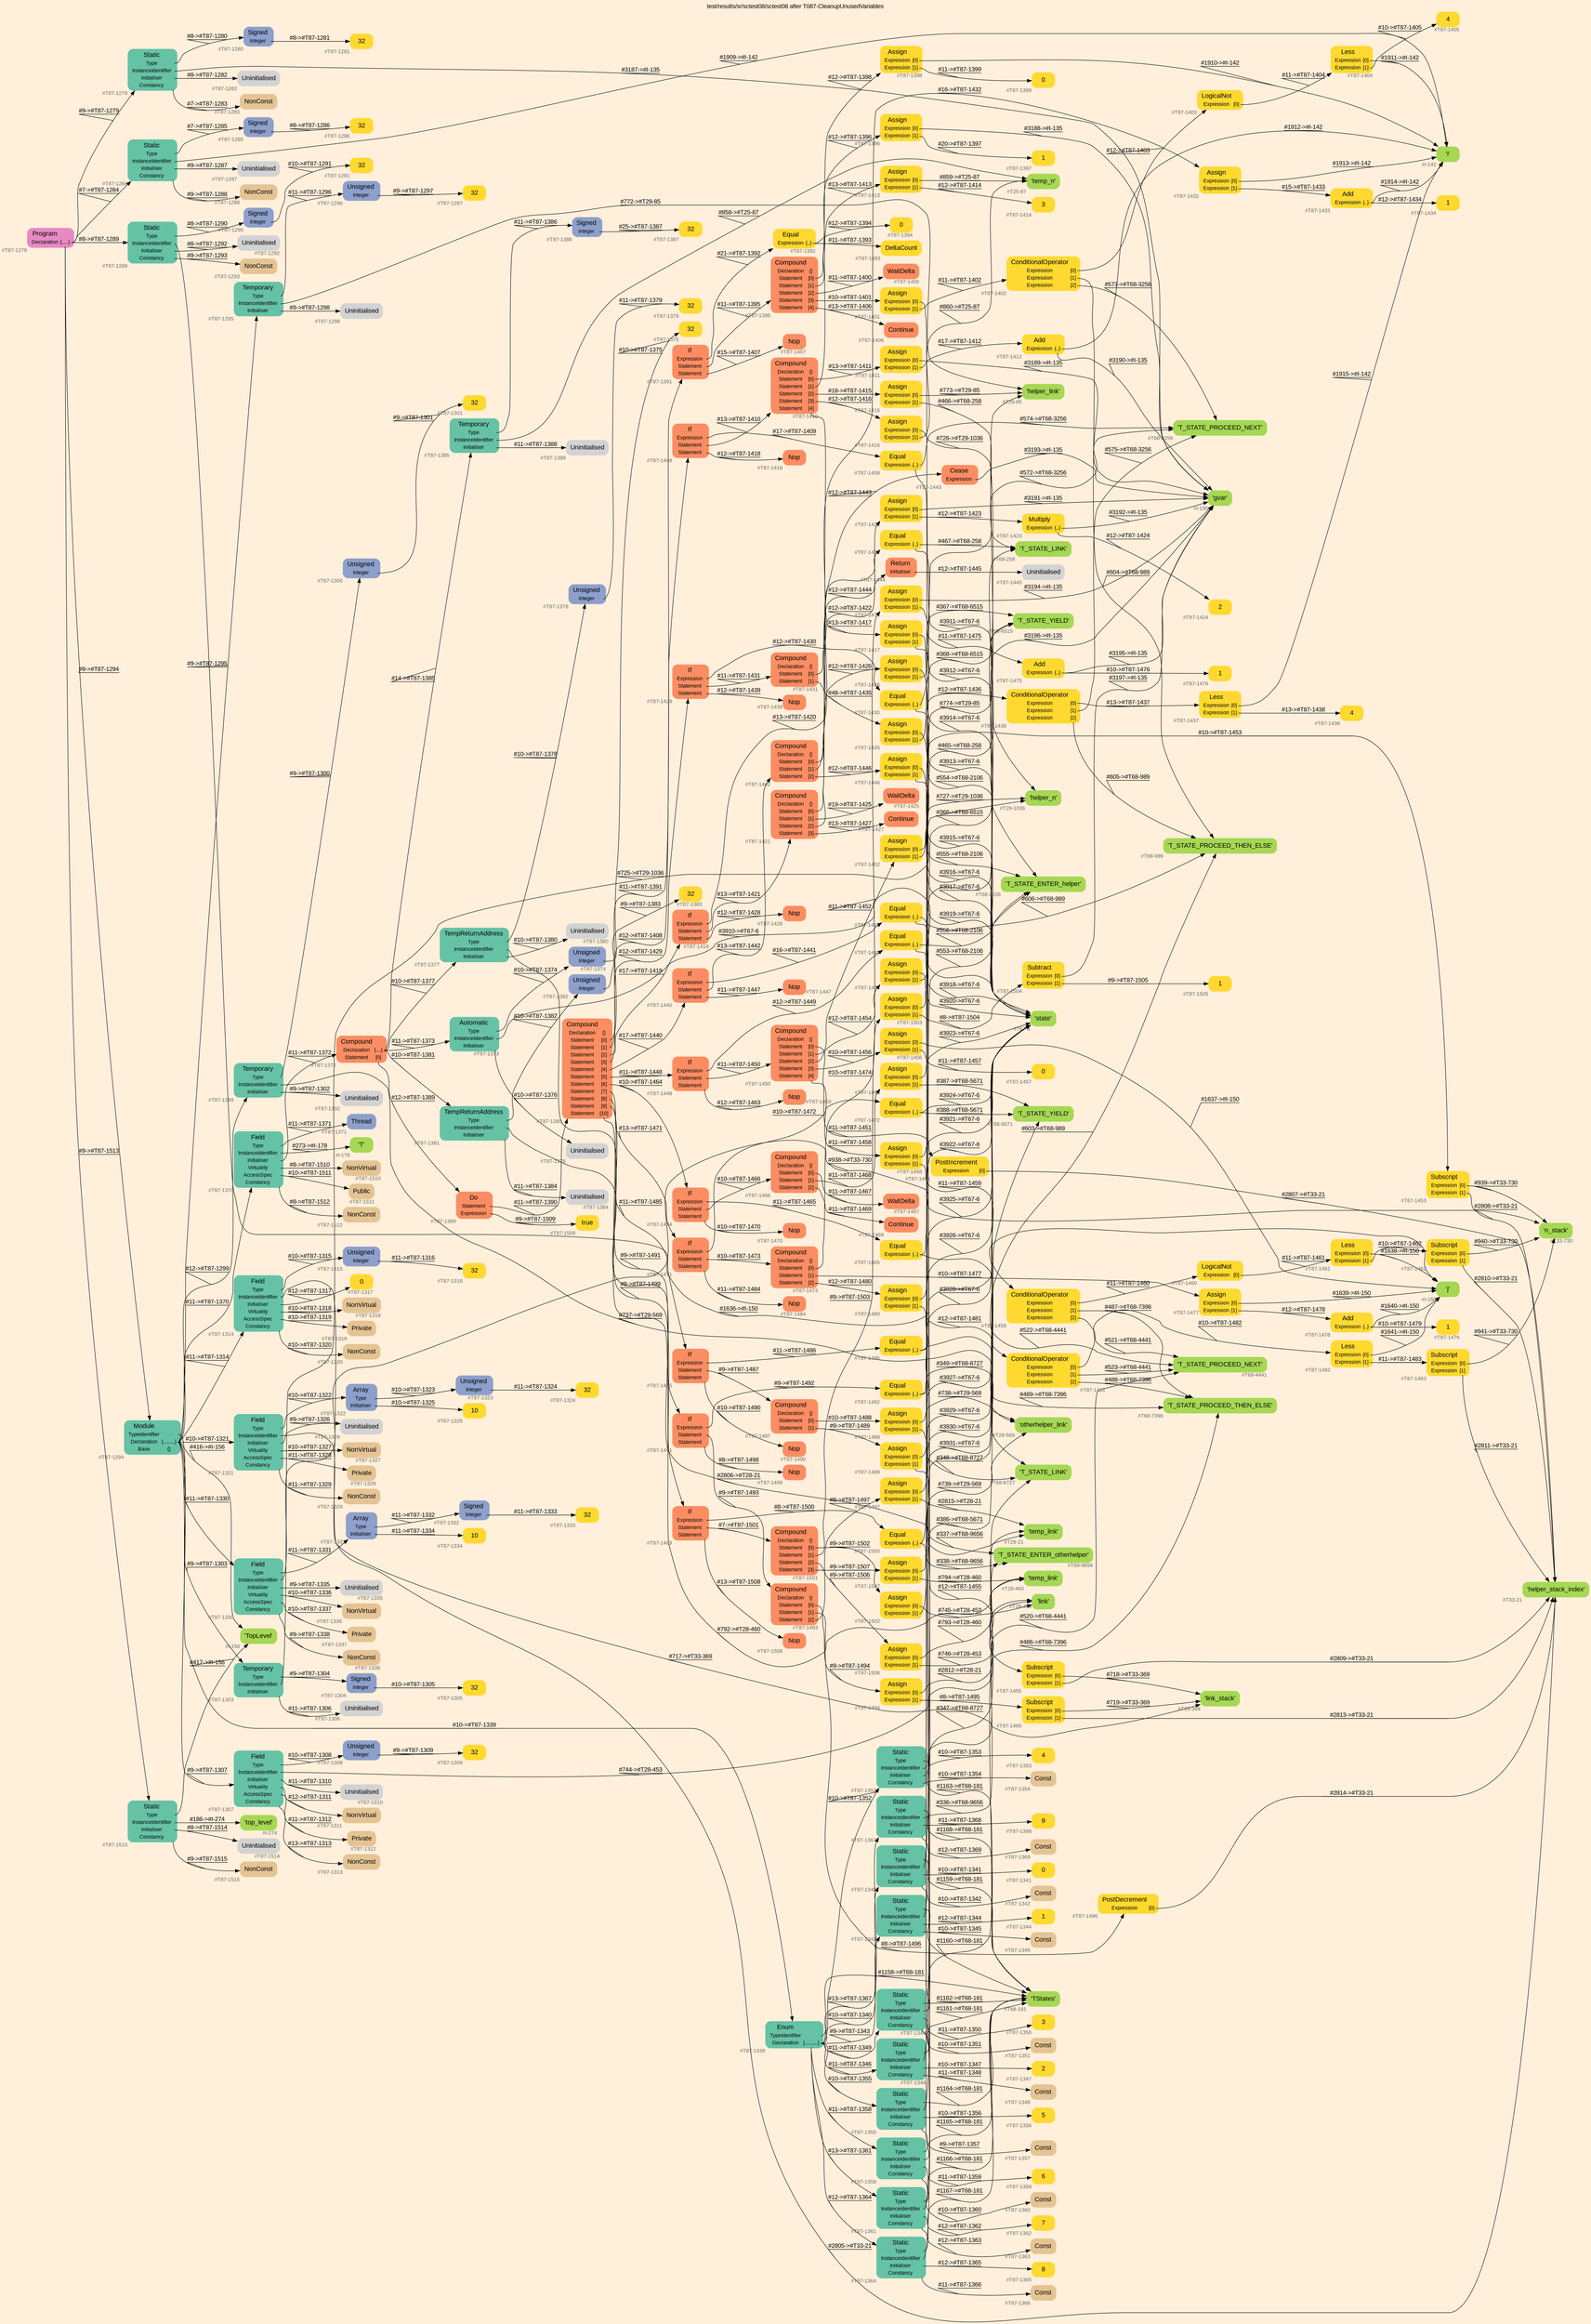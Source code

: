 digraph "test/results/sr/sctest08/sctest08 after T087-CleanupUnusedVariables" {
label = "test/results/sr/sctest08/sctest08 after T087-CleanupUnusedVariables"
labelloc = t
graph [
    rankdir = "LR"
    ranksep = 0.3
    bgcolor = antiquewhite1
    color = black
    fontcolor = black
    fontname = "Arial"
];
node [
    fontname = "Arial"
];
edge [
    fontname = "Arial"
];

// -------------------- node figure --------------------
// -------- block #T87-1278 ----------
"#T87-1278" [
    fillcolor = "/set28/4"
    xlabel = "#T87-1278"
    fontsize = "12"
    fontcolor = grey40
    shape = "plaintext"
    label = <<TABLE BORDER="0" CELLBORDER="0" CELLSPACING="0">
     <TR><TD><FONT COLOR="black" POINT-SIZE="15">Program</FONT></TD></TR>
     <TR><TD><FONT COLOR="black" POINT-SIZE="12">Declaration</FONT></TD><TD PORT="port0"><FONT COLOR="black" POINT-SIZE="12">{.....}</FONT></TD></TR>
    </TABLE>>
    style = "rounded,filled"
];

// -------- block #T87-1279 ----------
"#T87-1279" [
    fillcolor = "/set28/1"
    xlabel = "#T87-1279"
    fontsize = "12"
    fontcolor = grey40
    shape = "plaintext"
    label = <<TABLE BORDER="0" CELLBORDER="0" CELLSPACING="0">
     <TR><TD><FONT COLOR="black" POINT-SIZE="15">Static</FONT></TD></TR>
     <TR><TD><FONT COLOR="black" POINT-SIZE="12">Type</FONT></TD><TD PORT="port0"></TD></TR>
     <TR><TD><FONT COLOR="black" POINT-SIZE="12">InstanceIdentifier</FONT></TD><TD PORT="port1"></TD></TR>
     <TR><TD><FONT COLOR="black" POINT-SIZE="12">Initialiser</FONT></TD><TD PORT="port2"></TD></TR>
     <TR><TD><FONT COLOR="black" POINT-SIZE="12">Constancy</FONT></TD><TD PORT="port3"></TD></TR>
    </TABLE>>
    style = "rounded,filled"
];

// -------- block #T87-1280 ----------
"#T87-1280" [
    fillcolor = "/set28/3"
    xlabel = "#T87-1280"
    fontsize = "12"
    fontcolor = grey40
    shape = "plaintext"
    label = <<TABLE BORDER="0" CELLBORDER="0" CELLSPACING="0">
     <TR><TD><FONT COLOR="black" POINT-SIZE="15">Signed</FONT></TD></TR>
     <TR><TD><FONT COLOR="black" POINT-SIZE="12">Integer</FONT></TD><TD PORT="port0"></TD></TR>
    </TABLE>>
    style = "rounded,filled"
];

// -------- block #T87-1281 ----------
"#T87-1281" [
    fillcolor = "/set28/6"
    xlabel = "#T87-1281"
    fontsize = "12"
    fontcolor = grey40
    shape = "plaintext"
    label = <<TABLE BORDER="0" CELLBORDER="0" CELLSPACING="0">
     <TR><TD><FONT COLOR="black" POINT-SIZE="15">32</FONT></TD></TR>
    </TABLE>>
    style = "rounded,filled"
];

// -------- block #I-135 ----------
"#I-135" [
    fillcolor = "/set28/5"
    xlabel = "#I-135"
    fontsize = "12"
    fontcolor = grey40
    shape = "plaintext"
    label = <<TABLE BORDER="0" CELLBORDER="0" CELLSPACING="0">
     <TR><TD><FONT COLOR="black" POINT-SIZE="15">'gvar'</FONT></TD></TR>
    </TABLE>>
    style = "rounded,filled"
];

// -------- block #T87-1282 ----------
"#T87-1282" [
    xlabel = "#T87-1282"
    fontsize = "12"
    fontcolor = grey40
    shape = "plaintext"
    label = <<TABLE BORDER="0" CELLBORDER="0" CELLSPACING="0">
     <TR><TD><FONT COLOR="black" POINT-SIZE="15">Uninitialised</FONT></TD></TR>
    </TABLE>>
    style = "rounded,filled"
];

// -------- block #T87-1283 ----------
"#T87-1283" [
    fillcolor = "/set28/7"
    xlabel = "#T87-1283"
    fontsize = "12"
    fontcolor = grey40
    shape = "plaintext"
    label = <<TABLE BORDER="0" CELLBORDER="0" CELLSPACING="0">
     <TR><TD><FONT COLOR="black" POINT-SIZE="15">NonConst</FONT></TD></TR>
    </TABLE>>
    style = "rounded,filled"
];

// -------- block #T87-1284 ----------
"#T87-1284" [
    fillcolor = "/set28/1"
    xlabel = "#T87-1284"
    fontsize = "12"
    fontcolor = grey40
    shape = "plaintext"
    label = <<TABLE BORDER="0" CELLBORDER="0" CELLSPACING="0">
     <TR><TD><FONT COLOR="black" POINT-SIZE="15">Static</FONT></TD></TR>
     <TR><TD><FONT COLOR="black" POINT-SIZE="12">Type</FONT></TD><TD PORT="port0"></TD></TR>
     <TR><TD><FONT COLOR="black" POINT-SIZE="12">InstanceIdentifier</FONT></TD><TD PORT="port1"></TD></TR>
     <TR><TD><FONT COLOR="black" POINT-SIZE="12">Initialiser</FONT></TD><TD PORT="port2"></TD></TR>
     <TR><TD><FONT COLOR="black" POINT-SIZE="12">Constancy</FONT></TD><TD PORT="port3"></TD></TR>
    </TABLE>>
    style = "rounded,filled"
];

// -------- block #T87-1285 ----------
"#T87-1285" [
    fillcolor = "/set28/3"
    xlabel = "#T87-1285"
    fontsize = "12"
    fontcolor = grey40
    shape = "plaintext"
    label = <<TABLE BORDER="0" CELLBORDER="0" CELLSPACING="0">
     <TR><TD><FONT COLOR="black" POINT-SIZE="15">Signed</FONT></TD></TR>
     <TR><TD><FONT COLOR="black" POINT-SIZE="12">Integer</FONT></TD><TD PORT="port0"></TD></TR>
    </TABLE>>
    style = "rounded,filled"
];

// -------- block #T87-1286 ----------
"#T87-1286" [
    fillcolor = "/set28/6"
    xlabel = "#T87-1286"
    fontsize = "12"
    fontcolor = grey40
    shape = "plaintext"
    label = <<TABLE BORDER="0" CELLBORDER="0" CELLSPACING="0">
     <TR><TD><FONT COLOR="black" POINT-SIZE="15">32</FONT></TD></TR>
    </TABLE>>
    style = "rounded,filled"
];

// -------- block #I-142 ----------
"#I-142" [
    fillcolor = "/set28/5"
    xlabel = "#I-142"
    fontsize = "12"
    fontcolor = grey40
    shape = "plaintext"
    label = <<TABLE BORDER="0" CELLBORDER="0" CELLSPACING="0">
     <TR><TD><FONT COLOR="black" POINT-SIZE="15">'i'</FONT></TD></TR>
    </TABLE>>
    style = "rounded,filled"
];

// -------- block #T87-1287 ----------
"#T87-1287" [
    xlabel = "#T87-1287"
    fontsize = "12"
    fontcolor = grey40
    shape = "plaintext"
    label = <<TABLE BORDER="0" CELLBORDER="0" CELLSPACING="0">
     <TR><TD><FONT COLOR="black" POINT-SIZE="15">Uninitialised</FONT></TD></TR>
    </TABLE>>
    style = "rounded,filled"
];

// -------- block #T87-1288 ----------
"#T87-1288" [
    fillcolor = "/set28/7"
    xlabel = "#T87-1288"
    fontsize = "12"
    fontcolor = grey40
    shape = "plaintext"
    label = <<TABLE BORDER="0" CELLBORDER="0" CELLSPACING="0">
     <TR><TD><FONT COLOR="black" POINT-SIZE="15">NonConst</FONT></TD></TR>
    </TABLE>>
    style = "rounded,filled"
];

// -------- block #T87-1289 ----------
"#T87-1289" [
    fillcolor = "/set28/1"
    xlabel = "#T87-1289"
    fontsize = "12"
    fontcolor = grey40
    shape = "plaintext"
    label = <<TABLE BORDER="0" CELLBORDER="0" CELLSPACING="0">
     <TR><TD><FONT COLOR="black" POINT-SIZE="15">Static</FONT></TD></TR>
     <TR><TD><FONT COLOR="black" POINT-SIZE="12">Type</FONT></TD><TD PORT="port0"></TD></TR>
     <TR><TD><FONT COLOR="black" POINT-SIZE="12">InstanceIdentifier</FONT></TD><TD PORT="port1"></TD></TR>
     <TR><TD><FONT COLOR="black" POINT-SIZE="12">Initialiser</FONT></TD><TD PORT="port2"></TD></TR>
     <TR><TD><FONT COLOR="black" POINT-SIZE="12">Constancy</FONT></TD><TD PORT="port3"></TD></TR>
    </TABLE>>
    style = "rounded,filled"
];

// -------- block #T87-1290 ----------
"#T87-1290" [
    fillcolor = "/set28/3"
    xlabel = "#T87-1290"
    fontsize = "12"
    fontcolor = grey40
    shape = "plaintext"
    label = <<TABLE BORDER="0" CELLBORDER="0" CELLSPACING="0">
     <TR><TD><FONT COLOR="black" POINT-SIZE="15">Signed</FONT></TD></TR>
     <TR><TD><FONT COLOR="black" POINT-SIZE="12">Integer</FONT></TD><TD PORT="port0"></TD></TR>
    </TABLE>>
    style = "rounded,filled"
];

// -------- block #T87-1291 ----------
"#T87-1291" [
    fillcolor = "/set28/6"
    xlabel = "#T87-1291"
    fontsize = "12"
    fontcolor = grey40
    shape = "plaintext"
    label = <<TABLE BORDER="0" CELLBORDER="0" CELLSPACING="0">
     <TR><TD><FONT COLOR="black" POINT-SIZE="15">32</FONT></TD></TR>
    </TABLE>>
    style = "rounded,filled"
];

// -------- block #I-150 ----------
"#I-150" [
    fillcolor = "/set28/5"
    xlabel = "#I-150"
    fontsize = "12"
    fontcolor = grey40
    shape = "plaintext"
    label = <<TABLE BORDER="0" CELLBORDER="0" CELLSPACING="0">
     <TR><TD><FONT COLOR="black" POINT-SIZE="15">'j'</FONT></TD></TR>
    </TABLE>>
    style = "rounded,filled"
];

// -------- block #T87-1292 ----------
"#T87-1292" [
    xlabel = "#T87-1292"
    fontsize = "12"
    fontcolor = grey40
    shape = "plaintext"
    label = <<TABLE BORDER="0" CELLBORDER="0" CELLSPACING="0">
     <TR><TD><FONT COLOR="black" POINT-SIZE="15">Uninitialised</FONT></TD></TR>
    </TABLE>>
    style = "rounded,filled"
];

// -------- block #T87-1293 ----------
"#T87-1293" [
    fillcolor = "/set28/7"
    xlabel = "#T87-1293"
    fontsize = "12"
    fontcolor = grey40
    shape = "plaintext"
    label = <<TABLE BORDER="0" CELLBORDER="0" CELLSPACING="0">
     <TR><TD><FONT COLOR="black" POINT-SIZE="15">NonConst</FONT></TD></TR>
    </TABLE>>
    style = "rounded,filled"
];

// -------- block #T87-1294 ----------
"#T87-1294" [
    fillcolor = "/set28/1"
    xlabel = "#T87-1294"
    fontsize = "12"
    fontcolor = grey40
    shape = "plaintext"
    label = <<TABLE BORDER="0" CELLBORDER="0" CELLSPACING="0">
     <TR><TD><FONT COLOR="black" POINT-SIZE="15">Module</FONT></TD></TR>
     <TR><TD><FONT COLOR="black" POINT-SIZE="12">TypeIdentifier</FONT></TD><TD PORT="port0"></TD></TR>
     <TR><TD><FONT COLOR="black" POINT-SIZE="12">Declaration</FONT></TD><TD PORT="port1"><FONT COLOR="black" POINT-SIZE="12">{.........}</FONT></TD></TR>
     <TR><TD><FONT COLOR="black" POINT-SIZE="12">Base</FONT></TD><TD PORT="port2"><FONT COLOR="black" POINT-SIZE="12">{}</FONT></TD></TR>
    </TABLE>>
    style = "rounded,filled"
];

// -------- block #I-156 ----------
"#I-156" [
    fillcolor = "/set28/5"
    xlabel = "#I-156"
    fontsize = "12"
    fontcolor = grey40
    shape = "plaintext"
    label = <<TABLE BORDER="0" CELLBORDER="0" CELLSPACING="0">
     <TR><TD><FONT COLOR="black" POINT-SIZE="15">'TopLevel'</FONT></TD></TR>
    </TABLE>>
    style = "rounded,filled"
];

// -------- block #T87-1295 ----------
"#T87-1295" [
    fillcolor = "/set28/1"
    xlabel = "#T87-1295"
    fontsize = "12"
    fontcolor = grey40
    shape = "plaintext"
    label = <<TABLE BORDER="0" CELLBORDER="0" CELLSPACING="0">
     <TR><TD><FONT COLOR="black" POINT-SIZE="15">Temporary</FONT></TD></TR>
     <TR><TD><FONT COLOR="black" POINT-SIZE="12">Type</FONT></TD><TD PORT="port0"></TD></TR>
     <TR><TD><FONT COLOR="black" POINT-SIZE="12">InstanceIdentifier</FONT></TD><TD PORT="port1"></TD></TR>
     <TR><TD><FONT COLOR="black" POINT-SIZE="12">Initialiser</FONT></TD><TD PORT="port2"></TD></TR>
    </TABLE>>
    style = "rounded,filled"
];

// -------- block #T87-1296 ----------
"#T87-1296" [
    fillcolor = "/set28/3"
    xlabel = "#T87-1296"
    fontsize = "12"
    fontcolor = grey40
    shape = "plaintext"
    label = <<TABLE BORDER="0" CELLBORDER="0" CELLSPACING="0">
     <TR><TD><FONT COLOR="black" POINT-SIZE="15">Unsigned</FONT></TD></TR>
     <TR><TD><FONT COLOR="black" POINT-SIZE="12">Integer</FONT></TD><TD PORT="port0"></TD></TR>
    </TABLE>>
    style = "rounded,filled"
];

// -------- block #T87-1297 ----------
"#T87-1297" [
    fillcolor = "/set28/6"
    xlabel = "#T87-1297"
    fontsize = "12"
    fontcolor = grey40
    shape = "plaintext"
    label = <<TABLE BORDER="0" CELLBORDER="0" CELLSPACING="0">
     <TR><TD><FONT COLOR="black" POINT-SIZE="15">32</FONT></TD></TR>
    </TABLE>>
    style = "rounded,filled"
];

// -------- block #T29-85 ----------
"#T29-85" [
    fillcolor = "/set28/5"
    xlabel = "#T29-85"
    fontsize = "12"
    fontcolor = grey40
    shape = "plaintext"
    label = <<TABLE BORDER="0" CELLBORDER="0" CELLSPACING="0">
     <TR><TD><FONT COLOR="black" POINT-SIZE="15">'helper_link'</FONT></TD></TR>
    </TABLE>>
    style = "rounded,filled"
];

// -------- block #T87-1298 ----------
"#T87-1298" [
    xlabel = "#T87-1298"
    fontsize = "12"
    fontcolor = grey40
    shape = "plaintext"
    label = <<TABLE BORDER="0" CELLBORDER="0" CELLSPACING="0">
     <TR><TD><FONT COLOR="black" POINT-SIZE="15">Uninitialised</FONT></TD></TR>
    </TABLE>>
    style = "rounded,filled"
];

// -------- block #T87-1299 ----------
"#T87-1299" [
    fillcolor = "/set28/1"
    xlabel = "#T87-1299"
    fontsize = "12"
    fontcolor = grey40
    shape = "plaintext"
    label = <<TABLE BORDER="0" CELLBORDER="0" CELLSPACING="0">
     <TR><TD><FONT COLOR="black" POINT-SIZE="15">Temporary</FONT></TD></TR>
     <TR><TD><FONT COLOR="black" POINT-SIZE="12">Type</FONT></TD><TD PORT="port0"></TD></TR>
     <TR><TD><FONT COLOR="black" POINT-SIZE="12">InstanceIdentifier</FONT></TD><TD PORT="port1"></TD></TR>
     <TR><TD><FONT COLOR="black" POINT-SIZE="12">Initialiser</FONT></TD><TD PORT="port2"></TD></TR>
    </TABLE>>
    style = "rounded,filled"
];

// -------- block #T87-1300 ----------
"#T87-1300" [
    fillcolor = "/set28/3"
    xlabel = "#T87-1300"
    fontsize = "12"
    fontcolor = grey40
    shape = "plaintext"
    label = <<TABLE BORDER="0" CELLBORDER="0" CELLSPACING="0">
     <TR><TD><FONT COLOR="black" POINT-SIZE="15">Unsigned</FONT></TD></TR>
     <TR><TD><FONT COLOR="black" POINT-SIZE="12">Integer</FONT></TD><TD PORT="port0"></TD></TR>
    </TABLE>>
    style = "rounded,filled"
];

// -------- block #T87-1301 ----------
"#T87-1301" [
    fillcolor = "/set28/6"
    xlabel = "#T87-1301"
    fontsize = "12"
    fontcolor = grey40
    shape = "plaintext"
    label = <<TABLE BORDER="0" CELLBORDER="0" CELLSPACING="0">
     <TR><TD><FONT COLOR="black" POINT-SIZE="15">32</FONT></TD></TR>
    </TABLE>>
    style = "rounded,filled"
];

// -------- block #T29-569 ----------
"#T29-569" [
    fillcolor = "/set28/5"
    xlabel = "#T29-569"
    fontsize = "12"
    fontcolor = grey40
    shape = "plaintext"
    label = <<TABLE BORDER="0" CELLBORDER="0" CELLSPACING="0">
     <TR><TD><FONT COLOR="black" POINT-SIZE="15">'otherhelper_link'</FONT></TD></TR>
    </TABLE>>
    style = "rounded,filled"
];

// -------- block #T87-1302 ----------
"#T87-1302" [
    xlabel = "#T87-1302"
    fontsize = "12"
    fontcolor = grey40
    shape = "plaintext"
    label = <<TABLE BORDER="0" CELLBORDER="0" CELLSPACING="0">
     <TR><TD><FONT COLOR="black" POINT-SIZE="15">Uninitialised</FONT></TD></TR>
    </TABLE>>
    style = "rounded,filled"
];

// -------- block #T87-1303 ----------
"#T87-1303" [
    fillcolor = "/set28/1"
    xlabel = "#T87-1303"
    fontsize = "12"
    fontcolor = grey40
    shape = "plaintext"
    label = <<TABLE BORDER="0" CELLBORDER="0" CELLSPACING="0">
     <TR><TD><FONT COLOR="black" POINT-SIZE="15">Temporary</FONT></TD></TR>
     <TR><TD><FONT COLOR="black" POINT-SIZE="12">Type</FONT></TD><TD PORT="port0"></TD></TR>
     <TR><TD><FONT COLOR="black" POINT-SIZE="12">InstanceIdentifier</FONT></TD><TD PORT="port1"></TD></TR>
     <TR><TD><FONT COLOR="black" POINT-SIZE="12">Initialiser</FONT></TD><TD PORT="port2"></TD></TR>
    </TABLE>>
    style = "rounded,filled"
];

// -------- block #T87-1304 ----------
"#T87-1304" [
    fillcolor = "/set28/3"
    xlabel = "#T87-1304"
    fontsize = "12"
    fontcolor = grey40
    shape = "plaintext"
    label = <<TABLE BORDER="0" CELLBORDER="0" CELLSPACING="0">
     <TR><TD><FONT COLOR="black" POINT-SIZE="15">Signed</FONT></TD></TR>
     <TR><TD><FONT COLOR="black" POINT-SIZE="12">Integer</FONT></TD><TD PORT="port0"></TD></TR>
    </TABLE>>
    style = "rounded,filled"
];

// -------- block #T87-1305 ----------
"#T87-1305" [
    fillcolor = "/set28/6"
    xlabel = "#T87-1305"
    fontsize = "12"
    fontcolor = grey40
    shape = "plaintext"
    label = <<TABLE BORDER="0" CELLBORDER="0" CELLSPACING="0">
     <TR><TD><FONT COLOR="black" POINT-SIZE="15">32</FONT></TD></TR>
    </TABLE>>
    style = "rounded,filled"
];

// -------- block #T29-1036 ----------
"#T29-1036" [
    fillcolor = "/set28/5"
    xlabel = "#T29-1036"
    fontsize = "12"
    fontcolor = grey40
    shape = "plaintext"
    label = <<TABLE BORDER="0" CELLBORDER="0" CELLSPACING="0">
     <TR><TD><FONT COLOR="black" POINT-SIZE="15">'helper_n'</FONT></TD></TR>
    </TABLE>>
    style = "rounded,filled"
];

// -------- block #T87-1306 ----------
"#T87-1306" [
    xlabel = "#T87-1306"
    fontsize = "12"
    fontcolor = grey40
    shape = "plaintext"
    label = <<TABLE BORDER="0" CELLBORDER="0" CELLSPACING="0">
     <TR><TD><FONT COLOR="black" POINT-SIZE="15">Uninitialised</FONT></TD></TR>
    </TABLE>>
    style = "rounded,filled"
];

// -------- block #T87-1307 ----------
"#T87-1307" [
    fillcolor = "/set28/1"
    xlabel = "#T87-1307"
    fontsize = "12"
    fontcolor = grey40
    shape = "plaintext"
    label = <<TABLE BORDER="0" CELLBORDER="0" CELLSPACING="0">
     <TR><TD><FONT COLOR="black" POINT-SIZE="15">Field</FONT></TD></TR>
     <TR><TD><FONT COLOR="black" POINT-SIZE="12">Type</FONT></TD><TD PORT="port0"></TD></TR>
     <TR><TD><FONT COLOR="black" POINT-SIZE="12">InstanceIdentifier</FONT></TD><TD PORT="port1"></TD></TR>
     <TR><TD><FONT COLOR="black" POINT-SIZE="12">Initialiser</FONT></TD><TD PORT="port2"></TD></TR>
     <TR><TD><FONT COLOR="black" POINT-SIZE="12">Virtuality</FONT></TD><TD PORT="port3"></TD></TR>
     <TR><TD><FONT COLOR="black" POINT-SIZE="12">AccessSpec</FONT></TD><TD PORT="port4"></TD></TR>
     <TR><TD><FONT COLOR="black" POINT-SIZE="12">Constancy</FONT></TD><TD PORT="port5"></TD></TR>
    </TABLE>>
    style = "rounded,filled"
];

// -------- block #T87-1308 ----------
"#T87-1308" [
    fillcolor = "/set28/3"
    xlabel = "#T87-1308"
    fontsize = "12"
    fontcolor = grey40
    shape = "plaintext"
    label = <<TABLE BORDER="0" CELLBORDER="0" CELLSPACING="0">
     <TR><TD><FONT COLOR="black" POINT-SIZE="15">Unsigned</FONT></TD></TR>
     <TR><TD><FONT COLOR="black" POINT-SIZE="12">Integer</FONT></TD><TD PORT="port0"></TD></TR>
    </TABLE>>
    style = "rounded,filled"
];

// -------- block #T87-1309 ----------
"#T87-1309" [
    fillcolor = "/set28/6"
    xlabel = "#T87-1309"
    fontsize = "12"
    fontcolor = grey40
    shape = "plaintext"
    label = <<TABLE BORDER="0" CELLBORDER="0" CELLSPACING="0">
     <TR><TD><FONT COLOR="black" POINT-SIZE="15">32</FONT></TD></TR>
    </TABLE>>
    style = "rounded,filled"
];

// -------- block #T28-453 ----------
"#T28-453" [
    fillcolor = "/set28/5"
    xlabel = "#T28-453"
    fontsize = "12"
    fontcolor = grey40
    shape = "plaintext"
    label = <<TABLE BORDER="0" CELLBORDER="0" CELLSPACING="0">
     <TR><TD><FONT COLOR="black" POINT-SIZE="15">'link'</FONT></TD></TR>
    </TABLE>>
    style = "rounded,filled"
];

// -------- block #T87-1310 ----------
"#T87-1310" [
    xlabel = "#T87-1310"
    fontsize = "12"
    fontcolor = grey40
    shape = "plaintext"
    label = <<TABLE BORDER="0" CELLBORDER="0" CELLSPACING="0">
     <TR><TD><FONT COLOR="black" POINT-SIZE="15">Uninitialised</FONT></TD></TR>
    </TABLE>>
    style = "rounded,filled"
];

// -------- block #T87-1311 ----------
"#T87-1311" [
    fillcolor = "/set28/7"
    xlabel = "#T87-1311"
    fontsize = "12"
    fontcolor = grey40
    shape = "plaintext"
    label = <<TABLE BORDER="0" CELLBORDER="0" CELLSPACING="0">
     <TR><TD><FONT COLOR="black" POINT-SIZE="15">NonVirtual</FONT></TD></TR>
    </TABLE>>
    style = "rounded,filled"
];

// -------- block #T87-1312 ----------
"#T87-1312" [
    fillcolor = "/set28/7"
    xlabel = "#T87-1312"
    fontsize = "12"
    fontcolor = grey40
    shape = "plaintext"
    label = <<TABLE BORDER="0" CELLBORDER="0" CELLSPACING="0">
     <TR><TD><FONT COLOR="black" POINT-SIZE="15">Private</FONT></TD></TR>
    </TABLE>>
    style = "rounded,filled"
];

// -------- block #T87-1313 ----------
"#T87-1313" [
    fillcolor = "/set28/7"
    xlabel = "#T87-1313"
    fontsize = "12"
    fontcolor = grey40
    shape = "plaintext"
    label = <<TABLE BORDER="0" CELLBORDER="0" CELLSPACING="0">
     <TR><TD><FONT COLOR="black" POINT-SIZE="15">NonConst</FONT></TD></TR>
    </TABLE>>
    style = "rounded,filled"
];

// -------- block #T87-1314 ----------
"#T87-1314" [
    fillcolor = "/set28/1"
    xlabel = "#T87-1314"
    fontsize = "12"
    fontcolor = grey40
    shape = "plaintext"
    label = <<TABLE BORDER="0" CELLBORDER="0" CELLSPACING="0">
     <TR><TD><FONT COLOR="black" POINT-SIZE="15">Field</FONT></TD></TR>
     <TR><TD><FONT COLOR="black" POINT-SIZE="12">Type</FONT></TD><TD PORT="port0"></TD></TR>
     <TR><TD><FONT COLOR="black" POINT-SIZE="12">InstanceIdentifier</FONT></TD><TD PORT="port1"></TD></TR>
     <TR><TD><FONT COLOR="black" POINT-SIZE="12">Initialiser</FONT></TD><TD PORT="port2"></TD></TR>
     <TR><TD><FONT COLOR="black" POINT-SIZE="12">Virtuality</FONT></TD><TD PORT="port3"></TD></TR>
     <TR><TD><FONT COLOR="black" POINT-SIZE="12">AccessSpec</FONT></TD><TD PORT="port4"></TD></TR>
     <TR><TD><FONT COLOR="black" POINT-SIZE="12">Constancy</FONT></TD><TD PORT="port5"></TD></TR>
    </TABLE>>
    style = "rounded,filled"
];

// -------- block #T87-1315 ----------
"#T87-1315" [
    fillcolor = "/set28/3"
    xlabel = "#T87-1315"
    fontsize = "12"
    fontcolor = grey40
    shape = "plaintext"
    label = <<TABLE BORDER="0" CELLBORDER="0" CELLSPACING="0">
     <TR><TD><FONT COLOR="black" POINT-SIZE="15">Unsigned</FONT></TD></TR>
     <TR><TD><FONT COLOR="black" POINT-SIZE="12">Integer</FONT></TD><TD PORT="port0"></TD></TR>
    </TABLE>>
    style = "rounded,filled"
];

// -------- block #T87-1316 ----------
"#T87-1316" [
    fillcolor = "/set28/6"
    xlabel = "#T87-1316"
    fontsize = "12"
    fontcolor = grey40
    shape = "plaintext"
    label = <<TABLE BORDER="0" CELLBORDER="0" CELLSPACING="0">
     <TR><TD><FONT COLOR="black" POINT-SIZE="15">32</FONT></TD></TR>
    </TABLE>>
    style = "rounded,filled"
];

// -------- block #T33-21 ----------
"#T33-21" [
    fillcolor = "/set28/5"
    xlabel = "#T33-21"
    fontsize = "12"
    fontcolor = grey40
    shape = "plaintext"
    label = <<TABLE BORDER="0" CELLBORDER="0" CELLSPACING="0">
     <TR><TD><FONT COLOR="black" POINT-SIZE="15">'helper_stack_index'</FONT></TD></TR>
    </TABLE>>
    style = "rounded,filled"
];

// -------- block #T87-1317 ----------
"#T87-1317" [
    fillcolor = "/set28/6"
    xlabel = "#T87-1317"
    fontsize = "12"
    fontcolor = grey40
    shape = "plaintext"
    label = <<TABLE BORDER="0" CELLBORDER="0" CELLSPACING="0">
     <TR><TD><FONT COLOR="black" POINT-SIZE="15">0</FONT></TD></TR>
    </TABLE>>
    style = "rounded,filled"
];

// -------- block #T87-1318 ----------
"#T87-1318" [
    fillcolor = "/set28/7"
    xlabel = "#T87-1318"
    fontsize = "12"
    fontcolor = grey40
    shape = "plaintext"
    label = <<TABLE BORDER="0" CELLBORDER="0" CELLSPACING="0">
     <TR><TD><FONT COLOR="black" POINT-SIZE="15">NonVirtual</FONT></TD></TR>
    </TABLE>>
    style = "rounded,filled"
];

// -------- block #T87-1319 ----------
"#T87-1319" [
    fillcolor = "/set28/7"
    xlabel = "#T87-1319"
    fontsize = "12"
    fontcolor = grey40
    shape = "plaintext"
    label = <<TABLE BORDER="0" CELLBORDER="0" CELLSPACING="0">
     <TR><TD><FONT COLOR="black" POINT-SIZE="15">Private</FONT></TD></TR>
    </TABLE>>
    style = "rounded,filled"
];

// -------- block #T87-1320 ----------
"#T87-1320" [
    fillcolor = "/set28/7"
    xlabel = "#T87-1320"
    fontsize = "12"
    fontcolor = grey40
    shape = "plaintext"
    label = <<TABLE BORDER="0" CELLBORDER="0" CELLSPACING="0">
     <TR><TD><FONT COLOR="black" POINT-SIZE="15">NonConst</FONT></TD></TR>
    </TABLE>>
    style = "rounded,filled"
];

// -------- block #T87-1321 ----------
"#T87-1321" [
    fillcolor = "/set28/1"
    xlabel = "#T87-1321"
    fontsize = "12"
    fontcolor = grey40
    shape = "plaintext"
    label = <<TABLE BORDER="0" CELLBORDER="0" CELLSPACING="0">
     <TR><TD><FONT COLOR="black" POINT-SIZE="15">Field</FONT></TD></TR>
     <TR><TD><FONT COLOR="black" POINT-SIZE="12">Type</FONT></TD><TD PORT="port0"></TD></TR>
     <TR><TD><FONT COLOR="black" POINT-SIZE="12">InstanceIdentifier</FONT></TD><TD PORT="port1"></TD></TR>
     <TR><TD><FONT COLOR="black" POINT-SIZE="12">Initialiser</FONT></TD><TD PORT="port2"></TD></TR>
     <TR><TD><FONT COLOR="black" POINT-SIZE="12">Virtuality</FONT></TD><TD PORT="port3"></TD></TR>
     <TR><TD><FONT COLOR="black" POINT-SIZE="12">AccessSpec</FONT></TD><TD PORT="port4"></TD></TR>
     <TR><TD><FONT COLOR="black" POINT-SIZE="12">Constancy</FONT></TD><TD PORT="port5"></TD></TR>
    </TABLE>>
    style = "rounded,filled"
];

// -------- block #T87-1322 ----------
"#T87-1322" [
    fillcolor = "/set28/3"
    xlabel = "#T87-1322"
    fontsize = "12"
    fontcolor = grey40
    shape = "plaintext"
    label = <<TABLE BORDER="0" CELLBORDER="0" CELLSPACING="0">
     <TR><TD><FONT COLOR="black" POINT-SIZE="15">Array</FONT></TD></TR>
     <TR><TD><FONT COLOR="black" POINT-SIZE="12">Type</FONT></TD><TD PORT="port0"></TD></TR>
     <TR><TD><FONT COLOR="black" POINT-SIZE="12">Initialiser</FONT></TD><TD PORT="port1"></TD></TR>
    </TABLE>>
    style = "rounded,filled"
];

// -------- block #T87-1323 ----------
"#T87-1323" [
    fillcolor = "/set28/3"
    xlabel = "#T87-1323"
    fontsize = "12"
    fontcolor = grey40
    shape = "plaintext"
    label = <<TABLE BORDER="0" CELLBORDER="0" CELLSPACING="0">
     <TR><TD><FONT COLOR="black" POINT-SIZE="15">Unsigned</FONT></TD></TR>
     <TR><TD><FONT COLOR="black" POINT-SIZE="12">Integer</FONT></TD><TD PORT="port0"></TD></TR>
    </TABLE>>
    style = "rounded,filled"
];

// -------- block #T87-1324 ----------
"#T87-1324" [
    fillcolor = "/set28/6"
    xlabel = "#T87-1324"
    fontsize = "12"
    fontcolor = grey40
    shape = "plaintext"
    label = <<TABLE BORDER="0" CELLBORDER="0" CELLSPACING="0">
     <TR><TD><FONT COLOR="black" POINT-SIZE="15">32</FONT></TD></TR>
    </TABLE>>
    style = "rounded,filled"
];

// -------- block #T87-1325 ----------
"#T87-1325" [
    fillcolor = "/set28/6"
    xlabel = "#T87-1325"
    fontsize = "12"
    fontcolor = grey40
    shape = "plaintext"
    label = <<TABLE BORDER="0" CELLBORDER="0" CELLSPACING="0">
     <TR><TD><FONT COLOR="black" POINT-SIZE="15">10</FONT></TD></TR>
    </TABLE>>
    style = "rounded,filled"
];

// -------- block #T33-369 ----------
"#T33-369" [
    fillcolor = "/set28/5"
    xlabel = "#T33-369"
    fontsize = "12"
    fontcolor = grey40
    shape = "plaintext"
    label = <<TABLE BORDER="0" CELLBORDER="0" CELLSPACING="0">
     <TR><TD><FONT COLOR="black" POINT-SIZE="15">'link_stack'</FONT></TD></TR>
    </TABLE>>
    style = "rounded,filled"
];

// -------- block #T87-1326 ----------
"#T87-1326" [
    xlabel = "#T87-1326"
    fontsize = "12"
    fontcolor = grey40
    shape = "plaintext"
    label = <<TABLE BORDER="0" CELLBORDER="0" CELLSPACING="0">
     <TR><TD><FONT COLOR="black" POINT-SIZE="15">Uninitialised</FONT></TD></TR>
    </TABLE>>
    style = "rounded,filled"
];

// -------- block #T87-1327 ----------
"#T87-1327" [
    fillcolor = "/set28/7"
    xlabel = "#T87-1327"
    fontsize = "12"
    fontcolor = grey40
    shape = "plaintext"
    label = <<TABLE BORDER="0" CELLBORDER="0" CELLSPACING="0">
     <TR><TD><FONT COLOR="black" POINT-SIZE="15">NonVirtual</FONT></TD></TR>
    </TABLE>>
    style = "rounded,filled"
];

// -------- block #T87-1328 ----------
"#T87-1328" [
    fillcolor = "/set28/7"
    xlabel = "#T87-1328"
    fontsize = "12"
    fontcolor = grey40
    shape = "plaintext"
    label = <<TABLE BORDER="0" CELLBORDER="0" CELLSPACING="0">
     <TR><TD><FONT COLOR="black" POINT-SIZE="15">Private</FONT></TD></TR>
    </TABLE>>
    style = "rounded,filled"
];

// -------- block #T87-1329 ----------
"#T87-1329" [
    fillcolor = "/set28/7"
    xlabel = "#T87-1329"
    fontsize = "12"
    fontcolor = grey40
    shape = "plaintext"
    label = <<TABLE BORDER="0" CELLBORDER="0" CELLSPACING="0">
     <TR><TD><FONT COLOR="black" POINT-SIZE="15">NonConst</FONT></TD></TR>
    </TABLE>>
    style = "rounded,filled"
];

// -------- block #T87-1330 ----------
"#T87-1330" [
    fillcolor = "/set28/1"
    xlabel = "#T87-1330"
    fontsize = "12"
    fontcolor = grey40
    shape = "plaintext"
    label = <<TABLE BORDER="0" CELLBORDER="0" CELLSPACING="0">
     <TR><TD><FONT COLOR="black" POINT-SIZE="15">Field</FONT></TD></TR>
     <TR><TD><FONT COLOR="black" POINT-SIZE="12">Type</FONT></TD><TD PORT="port0"></TD></TR>
     <TR><TD><FONT COLOR="black" POINT-SIZE="12">InstanceIdentifier</FONT></TD><TD PORT="port1"></TD></TR>
     <TR><TD><FONT COLOR="black" POINT-SIZE="12">Initialiser</FONT></TD><TD PORT="port2"></TD></TR>
     <TR><TD><FONT COLOR="black" POINT-SIZE="12">Virtuality</FONT></TD><TD PORT="port3"></TD></TR>
     <TR><TD><FONT COLOR="black" POINT-SIZE="12">AccessSpec</FONT></TD><TD PORT="port4"></TD></TR>
     <TR><TD><FONT COLOR="black" POINT-SIZE="12">Constancy</FONT></TD><TD PORT="port5"></TD></TR>
    </TABLE>>
    style = "rounded,filled"
];

// -------- block #T87-1331 ----------
"#T87-1331" [
    fillcolor = "/set28/3"
    xlabel = "#T87-1331"
    fontsize = "12"
    fontcolor = grey40
    shape = "plaintext"
    label = <<TABLE BORDER="0" CELLBORDER="0" CELLSPACING="0">
     <TR><TD><FONT COLOR="black" POINT-SIZE="15">Array</FONT></TD></TR>
     <TR><TD><FONT COLOR="black" POINT-SIZE="12">Type</FONT></TD><TD PORT="port0"></TD></TR>
     <TR><TD><FONT COLOR="black" POINT-SIZE="12">Initialiser</FONT></TD><TD PORT="port1"></TD></TR>
    </TABLE>>
    style = "rounded,filled"
];

// -------- block #T87-1332 ----------
"#T87-1332" [
    fillcolor = "/set28/3"
    xlabel = "#T87-1332"
    fontsize = "12"
    fontcolor = grey40
    shape = "plaintext"
    label = <<TABLE BORDER="0" CELLBORDER="0" CELLSPACING="0">
     <TR><TD><FONT COLOR="black" POINT-SIZE="15">Signed</FONT></TD></TR>
     <TR><TD><FONT COLOR="black" POINT-SIZE="12">Integer</FONT></TD><TD PORT="port0"></TD></TR>
    </TABLE>>
    style = "rounded,filled"
];

// -------- block #T87-1333 ----------
"#T87-1333" [
    fillcolor = "/set28/6"
    xlabel = "#T87-1333"
    fontsize = "12"
    fontcolor = grey40
    shape = "plaintext"
    label = <<TABLE BORDER="0" CELLBORDER="0" CELLSPACING="0">
     <TR><TD><FONT COLOR="black" POINT-SIZE="15">32</FONT></TD></TR>
    </TABLE>>
    style = "rounded,filled"
];

// -------- block #T87-1334 ----------
"#T87-1334" [
    fillcolor = "/set28/6"
    xlabel = "#T87-1334"
    fontsize = "12"
    fontcolor = grey40
    shape = "plaintext"
    label = <<TABLE BORDER="0" CELLBORDER="0" CELLSPACING="0">
     <TR><TD><FONT COLOR="black" POINT-SIZE="15">10</FONT></TD></TR>
    </TABLE>>
    style = "rounded,filled"
];

// -------- block #T33-730 ----------
"#T33-730" [
    fillcolor = "/set28/5"
    xlabel = "#T33-730"
    fontsize = "12"
    fontcolor = grey40
    shape = "plaintext"
    label = <<TABLE BORDER="0" CELLBORDER="0" CELLSPACING="0">
     <TR><TD><FONT COLOR="black" POINT-SIZE="15">'n_stack'</FONT></TD></TR>
    </TABLE>>
    style = "rounded,filled"
];

// -------- block #T87-1335 ----------
"#T87-1335" [
    xlabel = "#T87-1335"
    fontsize = "12"
    fontcolor = grey40
    shape = "plaintext"
    label = <<TABLE BORDER="0" CELLBORDER="0" CELLSPACING="0">
     <TR><TD><FONT COLOR="black" POINT-SIZE="15">Uninitialised</FONT></TD></TR>
    </TABLE>>
    style = "rounded,filled"
];

// -------- block #T87-1336 ----------
"#T87-1336" [
    fillcolor = "/set28/7"
    xlabel = "#T87-1336"
    fontsize = "12"
    fontcolor = grey40
    shape = "plaintext"
    label = <<TABLE BORDER="0" CELLBORDER="0" CELLSPACING="0">
     <TR><TD><FONT COLOR="black" POINT-SIZE="15">NonVirtual</FONT></TD></TR>
    </TABLE>>
    style = "rounded,filled"
];

// -------- block #T87-1337 ----------
"#T87-1337" [
    fillcolor = "/set28/7"
    xlabel = "#T87-1337"
    fontsize = "12"
    fontcolor = grey40
    shape = "plaintext"
    label = <<TABLE BORDER="0" CELLBORDER="0" CELLSPACING="0">
     <TR><TD><FONT COLOR="black" POINT-SIZE="15">Private</FONT></TD></TR>
    </TABLE>>
    style = "rounded,filled"
];

// -------- block #T87-1338 ----------
"#T87-1338" [
    fillcolor = "/set28/7"
    xlabel = "#T87-1338"
    fontsize = "12"
    fontcolor = grey40
    shape = "plaintext"
    label = <<TABLE BORDER="0" CELLBORDER="0" CELLSPACING="0">
     <TR><TD><FONT COLOR="black" POINT-SIZE="15">NonConst</FONT></TD></TR>
    </TABLE>>
    style = "rounded,filled"
];

// -------- block #T87-1339 ----------
"#T87-1339" [
    fillcolor = "/set28/1"
    xlabel = "#T87-1339"
    fontsize = "12"
    fontcolor = grey40
    shape = "plaintext"
    label = <<TABLE BORDER="0" CELLBORDER="0" CELLSPACING="0">
     <TR><TD><FONT COLOR="black" POINT-SIZE="15">Enum</FONT></TD></TR>
     <TR><TD><FONT COLOR="black" POINT-SIZE="12">TypeIdentifier</FONT></TD><TD PORT="port0"></TD></TR>
     <TR><TD><FONT COLOR="black" POINT-SIZE="12">Declaration</FONT></TD><TD PORT="port1"><FONT COLOR="black" POINT-SIZE="12">{..........}</FONT></TD></TR>
    </TABLE>>
    style = "rounded,filled"
];

// -------- block #T68-181 ----------
"#T68-181" [
    fillcolor = "/set28/5"
    xlabel = "#T68-181"
    fontsize = "12"
    fontcolor = grey40
    shape = "plaintext"
    label = <<TABLE BORDER="0" CELLBORDER="0" CELLSPACING="0">
     <TR><TD><FONT COLOR="black" POINT-SIZE="15">'TStates'</FONT></TD></TR>
    </TABLE>>
    style = "rounded,filled"
];

// -------- block #T87-1340 ----------
"#T87-1340" [
    fillcolor = "/set28/1"
    xlabel = "#T87-1340"
    fontsize = "12"
    fontcolor = grey40
    shape = "plaintext"
    label = <<TABLE BORDER="0" CELLBORDER="0" CELLSPACING="0">
     <TR><TD><FONT COLOR="black" POINT-SIZE="15">Static</FONT></TD></TR>
     <TR><TD><FONT COLOR="black" POINT-SIZE="12">Type</FONT></TD><TD PORT="port0"></TD></TR>
     <TR><TD><FONT COLOR="black" POINT-SIZE="12">InstanceIdentifier</FONT></TD><TD PORT="port1"></TD></TR>
     <TR><TD><FONT COLOR="black" POINT-SIZE="12">Initialiser</FONT></TD><TD PORT="port2"></TD></TR>
     <TR><TD><FONT COLOR="black" POINT-SIZE="12">Constancy</FONT></TD><TD PORT="port3"></TD></TR>
    </TABLE>>
    style = "rounded,filled"
];

// -------- block #T68-258 ----------
"#T68-258" [
    fillcolor = "/set28/5"
    xlabel = "#T68-258"
    fontsize = "12"
    fontcolor = grey40
    shape = "plaintext"
    label = <<TABLE BORDER="0" CELLBORDER="0" CELLSPACING="0">
     <TR><TD><FONT COLOR="black" POINT-SIZE="15">'T_STATE_LINK'</FONT></TD></TR>
    </TABLE>>
    style = "rounded,filled"
];

// -------- block #T87-1341 ----------
"#T87-1341" [
    fillcolor = "/set28/6"
    xlabel = "#T87-1341"
    fontsize = "12"
    fontcolor = grey40
    shape = "plaintext"
    label = <<TABLE BORDER="0" CELLBORDER="0" CELLSPACING="0">
     <TR><TD><FONT COLOR="black" POINT-SIZE="15">0</FONT></TD></TR>
    </TABLE>>
    style = "rounded,filled"
];

// -------- block #T87-1342 ----------
"#T87-1342" [
    fillcolor = "/set28/7"
    xlabel = "#T87-1342"
    fontsize = "12"
    fontcolor = grey40
    shape = "plaintext"
    label = <<TABLE BORDER="0" CELLBORDER="0" CELLSPACING="0">
     <TR><TD><FONT COLOR="black" POINT-SIZE="15">Const</FONT></TD></TR>
    </TABLE>>
    style = "rounded,filled"
];

// -------- block #T87-1343 ----------
"#T87-1343" [
    fillcolor = "/set28/1"
    xlabel = "#T87-1343"
    fontsize = "12"
    fontcolor = grey40
    shape = "plaintext"
    label = <<TABLE BORDER="0" CELLBORDER="0" CELLSPACING="0">
     <TR><TD><FONT COLOR="black" POINT-SIZE="15">Static</FONT></TD></TR>
     <TR><TD><FONT COLOR="black" POINT-SIZE="12">Type</FONT></TD><TD PORT="port0"></TD></TR>
     <TR><TD><FONT COLOR="black" POINT-SIZE="12">InstanceIdentifier</FONT></TD><TD PORT="port1"></TD></TR>
     <TR><TD><FONT COLOR="black" POINT-SIZE="12">Initialiser</FONT></TD><TD PORT="port2"></TD></TR>
     <TR><TD><FONT COLOR="black" POINT-SIZE="12">Constancy</FONT></TD><TD PORT="port3"></TD></TR>
    </TABLE>>
    style = "rounded,filled"
];

// -------- block #T68-989 ----------
"#T68-989" [
    fillcolor = "/set28/5"
    xlabel = "#T68-989"
    fontsize = "12"
    fontcolor = grey40
    shape = "plaintext"
    label = <<TABLE BORDER="0" CELLBORDER="0" CELLSPACING="0">
     <TR><TD><FONT COLOR="black" POINT-SIZE="15">'T_STATE_PROCEED_THEN_ELSE'</FONT></TD></TR>
    </TABLE>>
    style = "rounded,filled"
];

// -------- block #T87-1344 ----------
"#T87-1344" [
    fillcolor = "/set28/6"
    xlabel = "#T87-1344"
    fontsize = "12"
    fontcolor = grey40
    shape = "plaintext"
    label = <<TABLE BORDER="0" CELLBORDER="0" CELLSPACING="0">
     <TR><TD><FONT COLOR="black" POINT-SIZE="15">1</FONT></TD></TR>
    </TABLE>>
    style = "rounded,filled"
];

// -------- block #T87-1345 ----------
"#T87-1345" [
    fillcolor = "/set28/7"
    xlabel = "#T87-1345"
    fontsize = "12"
    fontcolor = grey40
    shape = "plaintext"
    label = <<TABLE BORDER="0" CELLBORDER="0" CELLSPACING="0">
     <TR><TD><FONT COLOR="black" POINT-SIZE="15">Const</FONT></TD></TR>
    </TABLE>>
    style = "rounded,filled"
];

// -------- block #T87-1346 ----------
"#T87-1346" [
    fillcolor = "/set28/1"
    xlabel = "#T87-1346"
    fontsize = "12"
    fontcolor = grey40
    shape = "plaintext"
    label = <<TABLE BORDER="0" CELLBORDER="0" CELLSPACING="0">
     <TR><TD><FONT COLOR="black" POINT-SIZE="15">Static</FONT></TD></TR>
     <TR><TD><FONT COLOR="black" POINT-SIZE="12">Type</FONT></TD><TD PORT="port0"></TD></TR>
     <TR><TD><FONT COLOR="black" POINT-SIZE="12">InstanceIdentifier</FONT></TD><TD PORT="port1"></TD></TR>
     <TR><TD><FONT COLOR="black" POINT-SIZE="12">Initialiser</FONT></TD><TD PORT="port2"></TD></TR>
     <TR><TD><FONT COLOR="black" POINT-SIZE="12">Constancy</FONT></TD><TD PORT="port3"></TD></TR>
    </TABLE>>
    style = "rounded,filled"
];

// -------- block #T68-2106 ----------
"#T68-2106" [
    fillcolor = "/set28/5"
    xlabel = "#T68-2106"
    fontsize = "12"
    fontcolor = grey40
    shape = "plaintext"
    label = <<TABLE BORDER="0" CELLBORDER="0" CELLSPACING="0">
     <TR><TD><FONT COLOR="black" POINT-SIZE="15">'T_STATE_ENTER_helper'</FONT></TD></TR>
    </TABLE>>
    style = "rounded,filled"
];

// -------- block #T87-1347 ----------
"#T87-1347" [
    fillcolor = "/set28/6"
    xlabel = "#T87-1347"
    fontsize = "12"
    fontcolor = grey40
    shape = "plaintext"
    label = <<TABLE BORDER="0" CELLBORDER="0" CELLSPACING="0">
     <TR><TD><FONT COLOR="black" POINT-SIZE="15">2</FONT></TD></TR>
    </TABLE>>
    style = "rounded,filled"
];

// -------- block #T87-1348 ----------
"#T87-1348" [
    fillcolor = "/set28/7"
    xlabel = "#T87-1348"
    fontsize = "12"
    fontcolor = grey40
    shape = "plaintext"
    label = <<TABLE BORDER="0" CELLBORDER="0" CELLSPACING="0">
     <TR><TD><FONT COLOR="black" POINT-SIZE="15">Const</FONT></TD></TR>
    </TABLE>>
    style = "rounded,filled"
];

// -------- block #T87-1349 ----------
"#T87-1349" [
    fillcolor = "/set28/1"
    xlabel = "#T87-1349"
    fontsize = "12"
    fontcolor = grey40
    shape = "plaintext"
    label = <<TABLE BORDER="0" CELLBORDER="0" CELLSPACING="0">
     <TR><TD><FONT COLOR="black" POINT-SIZE="15">Static</FONT></TD></TR>
     <TR><TD><FONT COLOR="black" POINT-SIZE="12">Type</FONT></TD><TD PORT="port0"></TD></TR>
     <TR><TD><FONT COLOR="black" POINT-SIZE="12">InstanceIdentifier</FONT></TD><TD PORT="port1"></TD></TR>
     <TR><TD><FONT COLOR="black" POINT-SIZE="12">Initialiser</FONT></TD><TD PORT="port2"></TD></TR>
     <TR><TD><FONT COLOR="black" POINT-SIZE="12">Constancy</FONT></TD><TD PORT="port3"></TD></TR>
    </TABLE>>
    style = "rounded,filled"
];

// -------- block #T68-3256 ----------
"#T68-3256" [
    fillcolor = "/set28/5"
    xlabel = "#T68-3256"
    fontsize = "12"
    fontcolor = grey40
    shape = "plaintext"
    label = <<TABLE BORDER="0" CELLBORDER="0" CELLSPACING="0">
     <TR><TD><FONT COLOR="black" POINT-SIZE="15">'T_STATE_PROCEED_NEXT'</FONT></TD></TR>
    </TABLE>>
    style = "rounded,filled"
];

// -------- block #T87-1350 ----------
"#T87-1350" [
    fillcolor = "/set28/6"
    xlabel = "#T87-1350"
    fontsize = "12"
    fontcolor = grey40
    shape = "plaintext"
    label = <<TABLE BORDER="0" CELLBORDER="0" CELLSPACING="0">
     <TR><TD><FONT COLOR="black" POINT-SIZE="15">3</FONT></TD></TR>
    </TABLE>>
    style = "rounded,filled"
];

// -------- block #T87-1351 ----------
"#T87-1351" [
    fillcolor = "/set28/7"
    xlabel = "#T87-1351"
    fontsize = "12"
    fontcolor = grey40
    shape = "plaintext"
    label = <<TABLE BORDER="0" CELLBORDER="0" CELLSPACING="0">
     <TR><TD><FONT COLOR="black" POINT-SIZE="15">Const</FONT></TD></TR>
    </TABLE>>
    style = "rounded,filled"
];

// -------- block #T87-1352 ----------
"#T87-1352" [
    fillcolor = "/set28/1"
    xlabel = "#T87-1352"
    fontsize = "12"
    fontcolor = grey40
    shape = "plaintext"
    label = <<TABLE BORDER="0" CELLBORDER="0" CELLSPACING="0">
     <TR><TD><FONT COLOR="black" POINT-SIZE="15">Static</FONT></TD></TR>
     <TR><TD><FONT COLOR="black" POINT-SIZE="12">Type</FONT></TD><TD PORT="port0"></TD></TR>
     <TR><TD><FONT COLOR="black" POINT-SIZE="12">InstanceIdentifier</FONT></TD><TD PORT="port1"></TD></TR>
     <TR><TD><FONT COLOR="black" POINT-SIZE="12">Initialiser</FONT></TD><TD PORT="port2"></TD></TR>
     <TR><TD><FONT COLOR="black" POINT-SIZE="12">Constancy</FONT></TD><TD PORT="port3"></TD></TR>
    </TABLE>>
    style = "rounded,filled"
];

// -------- block #T68-4441 ----------
"#T68-4441" [
    fillcolor = "/set28/5"
    xlabel = "#T68-4441"
    fontsize = "12"
    fontcolor = grey40
    shape = "plaintext"
    label = <<TABLE BORDER="0" CELLBORDER="0" CELLSPACING="0">
     <TR><TD><FONT COLOR="black" POINT-SIZE="15">'T_STATE_PROCEED_NEXT'</FONT></TD></TR>
    </TABLE>>
    style = "rounded,filled"
];

// -------- block #T87-1353 ----------
"#T87-1353" [
    fillcolor = "/set28/6"
    xlabel = "#T87-1353"
    fontsize = "12"
    fontcolor = grey40
    shape = "plaintext"
    label = <<TABLE BORDER="0" CELLBORDER="0" CELLSPACING="0">
     <TR><TD><FONT COLOR="black" POINT-SIZE="15">4</FONT></TD></TR>
    </TABLE>>
    style = "rounded,filled"
];

// -------- block #T87-1354 ----------
"#T87-1354" [
    fillcolor = "/set28/7"
    xlabel = "#T87-1354"
    fontsize = "12"
    fontcolor = grey40
    shape = "plaintext"
    label = <<TABLE BORDER="0" CELLBORDER="0" CELLSPACING="0">
     <TR><TD><FONT COLOR="black" POINT-SIZE="15">Const</FONT></TD></TR>
    </TABLE>>
    style = "rounded,filled"
];

// -------- block #T87-1355 ----------
"#T87-1355" [
    fillcolor = "/set28/1"
    xlabel = "#T87-1355"
    fontsize = "12"
    fontcolor = grey40
    shape = "plaintext"
    label = <<TABLE BORDER="0" CELLBORDER="0" CELLSPACING="0">
     <TR><TD><FONT COLOR="black" POINT-SIZE="15">Static</FONT></TD></TR>
     <TR><TD><FONT COLOR="black" POINT-SIZE="12">Type</FONT></TD><TD PORT="port0"></TD></TR>
     <TR><TD><FONT COLOR="black" POINT-SIZE="12">InstanceIdentifier</FONT></TD><TD PORT="port1"></TD></TR>
     <TR><TD><FONT COLOR="black" POINT-SIZE="12">Initialiser</FONT></TD><TD PORT="port2"></TD></TR>
     <TR><TD><FONT COLOR="black" POINT-SIZE="12">Constancy</FONT></TD><TD PORT="port3"></TD></TR>
    </TABLE>>
    style = "rounded,filled"
];

// -------- block #T68-5671 ----------
"#T68-5671" [
    fillcolor = "/set28/5"
    xlabel = "#T68-5671"
    fontsize = "12"
    fontcolor = grey40
    shape = "plaintext"
    label = <<TABLE BORDER="0" CELLBORDER="0" CELLSPACING="0">
     <TR><TD><FONT COLOR="black" POINT-SIZE="15">'T_STATE_YIELD'</FONT></TD></TR>
    </TABLE>>
    style = "rounded,filled"
];

// -------- block #T87-1356 ----------
"#T87-1356" [
    fillcolor = "/set28/6"
    xlabel = "#T87-1356"
    fontsize = "12"
    fontcolor = grey40
    shape = "plaintext"
    label = <<TABLE BORDER="0" CELLBORDER="0" CELLSPACING="0">
     <TR><TD><FONT COLOR="black" POINT-SIZE="15">5</FONT></TD></TR>
    </TABLE>>
    style = "rounded,filled"
];

// -------- block #T87-1357 ----------
"#T87-1357" [
    fillcolor = "/set28/7"
    xlabel = "#T87-1357"
    fontsize = "12"
    fontcolor = grey40
    shape = "plaintext"
    label = <<TABLE BORDER="0" CELLBORDER="0" CELLSPACING="0">
     <TR><TD><FONT COLOR="black" POINT-SIZE="15">Const</FONT></TD></TR>
    </TABLE>>
    style = "rounded,filled"
];

// -------- block #T87-1358 ----------
"#T87-1358" [
    fillcolor = "/set28/1"
    xlabel = "#T87-1358"
    fontsize = "12"
    fontcolor = grey40
    shape = "plaintext"
    label = <<TABLE BORDER="0" CELLBORDER="0" CELLSPACING="0">
     <TR><TD><FONT COLOR="black" POINT-SIZE="15">Static</FONT></TD></TR>
     <TR><TD><FONT COLOR="black" POINT-SIZE="12">Type</FONT></TD><TD PORT="port0"></TD></TR>
     <TR><TD><FONT COLOR="black" POINT-SIZE="12">InstanceIdentifier</FONT></TD><TD PORT="port1"></TD></TR>
     <TR><TD><FONT COLOR="black" POINT-SIZE="12">Initialiser</FONT></TD><TD PORT="port2"></TD></TR>
     <TR><TD><FONT COLOR="black" POINT-SIZE="12">Constancy</FONT></TD><TD PORT="port3"></TD></TR>
    </TABLE>>
    style = "rounded,filled"
];

// -------- block #T68-6515 ----------
"#T68-6515" [
    fillcolor = "/set28/5"
    xlabel = "#T68-6515"
    fontsize = "12"
    fontcolor = grey40
    shape = "plaintext"
    label = <<TABLE BORDER="0" CELLBORDER="0" CELLSPACING="0">
     <TR><TD><FONT COLOR="black" POINT-SIZE="15">'T_STATE_YIELD'</FONT></TD></TR>
    </TABLE>>
    style = "rounded,filled"
];

// -------- block #T87-1359 ----------
"#T87-1359" [
    fillcolor = "/set28/6"
    xlabel = "#T87-1359"
    fontsize = "12"
    fontcolor = grey40
    shape = "plaintext"
    label = <<TABLE BORDER="0" CELLBORDER="0" CELLSPACING="0">
     <TR><TD><FONT COLOR="black" POINT-SIZE="15">6</FONT></TD></TR>
    </TABLE>>
    style = "rounded,filled"
];

// -------- block #T87-1360 ----------
"#T87-1360" [
    fillcolor = "/set28/7"
    xlabel = "#T87-1360"
    fontsize = "12"
    fontcolor = grey40
    shape = "plaintext"
    label = <<TABLE BORDER="0" CELLBORDER="0" CELLSPACING="0">
     <TR><TD><FONT COLOR="black" POINT-SIZE="15">Const</FONT></TD></TR>
    </TABLE>>
    style = "rounded,filled"
];

// -------- block #T87-1361 ----------
"#T87-1361" [
    fillcolor = "/set28/1"
    xlabel = "#T87-1361"
    fontsize = "12"
    fontcolor = grey40
    shape = "plaintext"
    label = <<TABLE BORDER="0" CELLBORDER="0" CELLSPACING="0">
     <TR><TD><FONT COLOR="black" POINT-SIZE="15">Static</FONT></TD></TR>
     <TR><TD><FONT COLOR="black" POINT-SIZE="12">Type</FONT></TD><TD PORT="port0"></TD></TR>
     <TR><TD><FONT COLOR="black" POINT-SIZE="12">InstanceIdentifier</FONT></TD><TD PORT="port1"></TD></TR>
     <TR><TD><FONT COLOR="black" POINT-SIZE="12">Initialiser</FONT></TD><TD PORT="port2"></TD></TR>
     <TR><TD><FONT COLOR="black" POINT-SIZE="12">Constancy</FONT></TD><TD PORT="port3"></TD></TR>
    </TABLE>>
    style = "rounded,filled"
];

// -------- block #T68-7396 ----------
"#T68-7396" [
    fillcolor = "/set28/5"
    xlabel = "#T68-7396"
    fontsize = "12"
    fontcolor = grey40
    shape = "plaintext"
    label = <<TABLE BORDER="0" CELLBORDER="0" CELLSPACING="0">
     <TR><TD><FONT COLOR="black" POINT-SIZE="15">'T_STATE_PROCEED_THEN_ELSE'</FONT></TD></TR>
    </TABLE>>
    style = "rounded,filled"
];

// -------- block #T87-1362 ----------
"#T87-1362" [
    fillcolor = "/set28/6"
    xlabel = "#T87-1362"
    fontsize = "12"
    fontcolor = grey40
    shape = "plaintext"
    label = <<TABLE BORDER="0" CELLBORDER="0" CELLSPACING="0">
     <TR><TD><FONT COLOR="black" POINT-SIZE="15">7</FONT></TD></TR>
    </TABLE>>
    style = "rounded,filled"
];

// -------- block #T87-1363 ----------
"#T87-1363" [
    fillcolor = "/set28/7"
    xlabel = "#T87-1363"
    fontsize = "12"
    fontcolor = grey40
    shape = "plaintext"
    label = <<TABLE BORDER="0" CELLBORDER="0" CELLSPACING="0">
     <TR><TD><FONT COLOR="black" POINT-SIZE="15">Const</FONT></TD></TR>
    </TABLE>>
    style = "rounded,filled"
];

// -------- block #T87-1364 ----------
"#T87-1364" [
    fillcolor = "/set28/1"
    xlabel = "#T87-1364"
    fontsize = "12"
    fontcolor = grey40
    shape = "plaintext"
    label = <<TABLE BORDER="0" CELLBORDER="0" CELLSPACING="0">
     <TR><TD><FONT COLOR="black" POINT-SIZE="15">Static</FONT></TD></TR>
     <TR><TD><FONT COLOR="black" POINT-SIZE="12">Type</FONT></TD><TD PORT="port0"></TD></TR>
     <TR><TD><FONT COLOR="black" POINT-SIZE="12">InstanceIdentifier</FONT></TD><TD PORT="port1"></TD></TR>
     <TR><TD><FONT COLOR="black" POINT-SIZE="12">Initialiser</FONT></TD><TD PORT="port2"></TD></TR>
     <TR><TD><FONT COLOR="black" POINT-SIZE="12">Constancy</FONT></TD><TD PORT="port3"></TD></TR>
    </TABLE>>
    style = "rounded,filled"
];

// -------- block #T68-8727 ----------
"#T68-8727" [
    fillcolor = "/set28/5"
    xlabel = "#T68-8727"
    fontsize = "12"
    fontcolor = grey40
    shape = "plaintext"
    label = <<TABLE BORDER="0" CELLBORDER="0" CELLSPACING="0">
     <TR><TD><FONT COLOR="black" POINT-SIZE="15">'T_STATE_LINK'</FONT></TD></TR>
    </TABLE>>
    style = "rounded,filled"
];

// -------- block #T87-1365 ----------
"#T87-1365" [
    fillcolor = "/set28/6"
    xlabel = "#T87-1365"
    fontsize = "12"
    fontcolor = grey40
    shape = "plaintext"
    label = <<TABLE BORDER="0" CELLBORDER="0" CELLSPACING="0">
     <TR><TD><FONT COLOR="black" POINT-SIZE="15">8</FONT></TD></TR>
    </TABLE>>
    style = "rounded,filled"
];

// -------- block #T87-1366 ----------
"#T87-1366" [
    fillcolor = "/set28/7"
    xlabel = "#T87-1366"
    fontsize = "12"
    fontcolor = grey40
    shape = "plaintext"
    label = <<TABLE BORDER="0" CELLBORDER="0" CELLSPACING="0">
     <TR><TD><FONT COLOR="black" POINT-SIZE="15">Const</FONT></TD></TR>
    </TABLE>>
    style = "rounded,filled"
];

// -------- block #T87-1367 ----------
"#T87-1367" [
    fillcolor = "/set28/1"
    xlabel = "#T87-1367"
    fontsize = "12"
    fontcolor = grey40
    shape = "plaintext"
    label = <<TABLE BORDER="0" CELLBORDER="0" CELLSPACING="0">
     <TR><TD><FONT COLOR="black" POINT-SIZE="15">Static</FONT></TD></TR>
     <TR><TD><FONT COLOR="black" POINT-SIZE="12">Type</FONT></TD><TD PORT="port0"></TD></TR>
     <TR><TD><FONT COLOR="black" POINT-SIZE="12">InstanceIdentifier</FONT></TD><TD PORT="port1"></TD></TR>
     <TR><TD><FONT COLOR="black" POINT-SIZE="12">Initialiser</FONT></TD><TD PORT="port2"></TD></TR>
     <TR><TD><FONT COLOR="black" POINT-SIZE="12">Constancy</FONT></TD><TD PORT="port3"></TD></TR>
    </TABLE>>
    style = "rounded,filled"
];

// -------- block #T68-9656 ----------
"#T68-9656" [
    fillcolor = "/set28/5"
    xlabel = "#T68-9656"
    fontsize = "12"
    fontcolor = grey40
    shape = "plaintext"
    label = <<TABLE BORDER="0" CELLBORDER="0" CELLSPACING="0">
     <TR><TD><FONT COLOR="black" POINT-SIZE="15">'T_STATE_ENTER_otherhelper'</FONT></TD></TR>
    </TABLE>>
    style = "rounded,filled"
];

// -------- block #T87-1368 ----------
"#T87-1368" [
    fillcolor = "/set28/6"
    xlabel = "#T87-1368"
    fontsize = "12"
    fontcolor = grey40
    shape = "plaintext"
    label = <<TABLE BORDER="0" CELLBORDER="0" CELLSPACING="0">
     <TR><TD><FONT COLOR="black" POINT-SIZE="15">9</FONT></TD></TR>
    </TABLE>>
    style = "rounded,filled"
];

// -------- block #T87-1369 ----------
"#T87-1369" [
    fillcolor = "/set28/7"
    xlabel = "#T87-1369"
    fontsize = "12"
    fontcolor = grey40
    shape = "plaintext"
    label = <<TABLE BORDER="0" CELLBORDER="0" CELLSPACING="0">
     <TR><TD><FONT COLOR="black" POINT-SIZE="15">Const</FONT></TD></TR>
    </TABLE>>
    style = "rounded,filled"
];

// -------- block #T87-1370 ----------
"#T87-1370" [
    fillcolor = "/set28/1"
    xlabel = "#T87-1370"
    fontsize = "12"
    fontcolor = grey40
    shape = "plaintext"
    label = <<TABLE BORDER="0" CELLBORDER="0" CELLSPACING="0">
     <TR><TD><FONT COLOR="black" POINT-SIZE="15">Field</FONT></TD></TR>
     <TR><TD><FONT COLOR="black" POINT-SIZE="12">Type</FONT></TD><TD PORT="port0"></TD></TR>
     <TR><TD><FONT COLOR="black" POINT-SIZE="12">InstanceIdentifier</FONT></TD><TD PORT="port1"></TD></TR>
     <TR><TD><FONT COLOR="black" POINT-SIZE="12">Initialiser</FONT></TD><TD PORT="port2"></TD></TR>
     <TR><TD><FONT COLOR="black" POINT-SIZE="12">Virtuality</FONT></TD><TD PORT="port3"></TD></TR>
     <TR><TD><FONT COLOR="black" POINT-SIZE="12">AccessSpec</FONT></TD><TD PORT="port4"></TD></TR>
     <TR><TD><FONT COLOR="black" POINT-SIZE="12">Constancy</FONT></TD><TD PORT="port5"></TD></TR>
    </TABLE>>
    style = "rounded,filled"
];

// -------- block #T87-1371 ----------
"#T87-1371" [
    fillcolor = "/set28/3"
    xlabel = "#T87-1371"
    fontsize = "12"
    fontcolor = grey40
    shape = "plaintext"
    label = <<TABLE BORDER="0" CELLBORDER="0" CELLSPACING="0">
     <TR><TD><FONT COLOR="black" POINT-SIZE="15">Thread</FONT></TD></TR>
    </TABLE>>
    style = "rounded,filled"
];

// -------- block #I-178 ----------
"#I-178" [
    fillcolor = "/set28/5"
    xlabel = "#I-178"
    fontsize = "12"
    fontcolor = grey40
    shape = "plaintext"
    label = <<TABLE BORDER="0" CELLBORDER="0" CELLSPACING="0">
     <TR><TD><FONT COLOR="black" POINT-SIZE="15">'T'</FONT></TD></TR>
    </TABLE>>
    style = "rounded,filled"
];

// -------- block #T87-1372 ----------
"#T87-1372" [
    fillcolor = "/set28/2"
    xlabel = "#T87-1372"
    fontsize = "12"
    fontcolor = grey40
    shape = "plaintext"
    label = <<TABLE BORDER="0" CELLBORDER="0" CELLSPACING="0">
     <TR><TD><FONT COLOR="black" POINT-SIZE="15">Compound</FONT></TD></TR>
     <TR><TD><FONT COLOR="black" POINT-SIZE="12">Declaration</FONT></TD><TD PORT="port0"><FONT COLOR="black" POINT-SIZE="12">{....}</FONT></TD></TR>
     <TR><TD><FONT COLOR="black" POINT-SIZE="12">Statement</FONT></TD><TD PORT="port1"><FONT COLOR="black" POINT-SIZE="12">[0]</FONT></TD></TR>
    </TABLE>>
    style = "rounded,filled"
];

// -------- block #T87-1373 ----------
"#T87-1373" [
    fillcolor = "/set28/1"
    xlabel = "#T87-1373"
    fontsize = "12"
    fontcolor = grey40
    shape = "plaintext"
    label = <<TABLE BORDER="0" CELLBORDER="0" CELLSPACING="0">
     <TR><TD><FONT COLOR="black" POINT-SIZE="15">Automatic</FONT></TD></TR>
     <TR><TD><FONT COLOR="black" POINT-SIZE="12">Type</FONT></TD><TD PORT="port0"></TD></TR>
     <TR><TD><FONT COLOR="black" POINT-SIZE="12">InstanceIdentifier</FONT></TD><TD PORT="port1"></TD></TR>
     <TR><TD><FONT COLOR="black" POINT-SIZE="12">Initialiser</FONT></TD><TD PORT="port2"></TD></TR>
    </TABLE>>
    style = "rounded,filled"
];

// -------- block #T87-1374 ----------
"#T87-1374" [
    fillcolor = "/set28/3"
    xlabel = "#T87-1374"
    fontsize = "12"
    fontcolor = grey40
    shape = "plaintext"
    label = <<TABLE BORDER="0" CELLBORDER="0" CELLSPACING="0">
     <TR><TD><FONT COLOR="black" POINT-SIZE="15">Unsigned</FONT></TD></TR>
     <TR><TD><FONT COLOR="black" POINT-SIZE="12">Integer</FONT></TD><TD PORT="port0"></TD></TR>
    </TABLE>>
    style = "rounded,filled"
];

// -------- block #T87-1375 ----------
"#T87-1375" [
    fillcolor = "/set28/6"
    xlabel = "#T87-1375"
    fontsize = "12"
    fontcolor = grey40
    shape = "plaintext"
    label = <<TABLE BORDER="0" CELLBORDER="0" CELLSPACING="0">
     <TR><TD><FONT COLOR="black" POINT-SIZE="15">32</FONT></TD></TR>
    </TABLE>>
    style = "rounded,filled"
];

// -------- block #T67-6 ----------
"#T67-6" [
    fillcolor = "/set28/5"
    xlabel = "#T67-6"
    fontsize = "12"
    fontcolor = grey40
    shape = "plaintext"
    label = <<TABLE BORDER="0" CELLBORDER="0" CELLSPACING="0">
     <TR><TD><FONT COLOR="black" POINT-SIZE="15">'state'</FONT></TD></TR>
    </TABLE>>
    style = "rounded,filled"
];

// -------- block #T87-1376 ----------
"#T87-1376" [
    xlabel = "#T87-1376"
    fontsize = "12"
    fontcolor = grey40
    shape = "plaintext"
    label = <<TABLE BORDER="0" CELLBORDER="0" CELLSPACING="0">
     <TR><TD><FONT COLOR="black" POINT-SIZE="15">Uninitialised</FONT></TD></TR>
    </TABLE>>
    style = "rounded,filled"
];

// -------- block #T87-1377 ----------
"#T87-1377" [
    fillcolor = "/set28/1"
    xlabel = "#T87-1377"
    fontsize = "12"
    fontcolor = grey40
    shape = "plaintext"
    label = <<TABLE BORDER="0" CELLBORDER="0" CELLSPACING="0">
     <TR><TD><FONT COLOR="black" POINT-SIZE="15">TempReturnAddress</FONT></TD></TR>
     <TR><TD><FONT COLOR="black" POINT-SIZE="12">Type</FONT></TD><TD PORT="port0"></TD></TR>
     <TR><TD><FONT COLOR="black" POINT-SIZE="12">InstanceIdentifier</FONT></TD><TD PORT="port1"></TD></TR>
     <TR><TD><FONT COLOR="black" POINT-SIZE="12">Initialiser</FONT></TD><TD PORT="port2"></TD></TR>
    </TABLE>>
    style = "rounded,filled"
];

// -------- block #T87-1378 ----------
"#T87-1378" [
    fillcolor = "/set28/3"
    xlabel = "#T87-1378"
    fontsize = "12"
    fontcolor = grey40
    shape = "plaintext"
    label = <<TABLE BORDER="0" CELLBORDER="0" CELLSPACING="0">
     <TR><TD><FONT COLOR="black" POINT-SIZE="15">Unsigned</FONT></TD></TR>
     <TR><TD><FONT COLOR="black" POINT-SIZE="12">Integer</FONT></TD><TD PORT="port0"></TD></TR>
    </TABLE>>
    style = "rounded,filled"
];

// -------- block #T87-1379 ----------
"#T87-1379" [
    fillcolor = "/set28/6"
    xlabel = "#T87-1379"
    fontsize = "12"
    fontcolor = grey40
    shape = "plaintext"
    label = <<TABLE BORDER="0" CELLBORDER="0" CELLSPACING="0">
     <TR><TD><FONT COLOR="black" POINT-SIZE="15">32</FONT></TD></TR>
    </TABLE>>
    style = "rounded,filled"
];

// -------- block #T28-460 ----------
"#T28-460" [
    fillcolor = "/set28/5"
    xlabel = "#T28-460"
    fontsize = "12"
    fontcolor = grey40
    shape = "plaintext"
    label = <<TABLE BORDER="0" CELLBORDER="0" CELLSPACING="0">
     <TR><TD><FONT COLOR="black" POINT-SIZE="15">'temp_link'</FONT></TD></TR>
    </TABLE>>
    style = "rounded,filled"
];

// -------- block #T87-1380 ----------
"#T87-1380" [
    xlabel = "#T87-1380"
    fontsize = "12"
    fontcolor = grey40
    shape = "plaintext"
    label = <<TABLE BORDER="0" CELLBORDER="0" CELLSPACING="0">
     <TR><TD><FONT COLOR="black" POINT-SIZE="15">Uninitialised</FONT></TD></TR>
    </TABLE>>
    style = "rounded,filled"
];

// -------- block #T87-1381 ----------
"#T87-1381" [
    fillcolor = "/set28/1"
    xlabel = "#T87-1381"
    fontsize = "12"
    fontcolor = grey40
    shape = "plaintext"
    label = <<TABLE BORDER="0" CELLBORDER="0" CELLSPACING="0">
     <TR><TD><FONT COLOR="black" POINT-SIZE="15">TempReturnAddress</FONT></TD></TR>
     <TR><TD><FONT COLOR="black" POINT-SIZE="12">Type</FONT></TD><TD PORT="port0"></TD></TR>
     <TR><TD><FONT COLOR="black" POINT-SIZE="12">InstanceIdentifier</FONT></TD><TD PORT="port1"></TD></TR>
     <TR><TD><FONT COLOR="black" POINT-SIZE="12">Initialiser</FONT></TD><TD PORT="port2"></TD></TR>
    </TABLE>>
    style = "rounded,filled"
];

// -------- block #T87-1382 ----------
"#T87-1382" [
    fillcolor = "/set28/3"
    xlabel = "#T87-1382"
    fontsize = "12"
    fontcolor = grey40
    shape = "plaintext"
    label = <<TABLE BORDER="0" CELLBORDER="0" CELLSPACING="0">
     <TR><TD><FONT COLOR="black" POINT-SIZE="15">Unsigned</FONT></TD></TR>
     <TR><TD><FONT COLOR="black" POINT-SIZE="12">Integer</FONT></TD><TD PORT="port0"></TD></TR>
    </TABLE>>
    style = "rounded,filled"
];

// -------- block #T87-1383 ----------
"#T87-1383" [
    fillcolor = "/set28/6"
    xlabel = "#T87-1383"
    fontsize = "12"
    fontcolor = grey40
    shape = "plaintext"
    label = <<TABLE BORDER="0" CELLBORDER="0" CELLSPACING="0">
     <TR><TD><FONT COLOR="black" POINT-SIZE="15">32</FONT></TD></TR>
    </TABLE>>
    style = "rounded,filled"
];

// -------- block #T28-21 ----------
"#T28-21" [
    fillcolor = "/set28/5"
    xlabel = "#T28-21"
    fontsize = "12"
    fontcolor = grey40
    shape = "plaintext"
    label = <<TABLE BORDER="0" CELLBORDER="0" CELLSPACING="0">
     <TR><TD><FONT COLOR="black" POINT-SIZE="15">'temp_link'</FONT></TD></TR>
    </TABLE>>
    style = "rounded,filled"
];

// -------- block #T87-1384 ----------
"#T87-1384" [
    xlabel = "#T87-1384"
    fontsize = "12"
    fontcolor = grey40
    shape = "plaintext"
    label = <<TABLE BORDER="0" CELLBORDER="0" CELLSPACING="0">
     <TR><TD><FONT COLOR="black" POINT-SIZE="15">Uninitialised</FONT></TD></TR>
    </TABLE>>
    style = "rounded,filled"
];

// -------- block #T87-1385 ----------
"#T87-1385" [
    fillcolor = "/set28/1"
    xlabel = "#T87-1385"
    fontsize = "12"
    fontcolor = grey40
    shape = "plaintext"
    label = <<TABLE BORDER="0" CELLBORDER="0" CELLSPACING="0">
     <TR><TD><FONT COLOR="black" POINT-SIZE="15">Temporary</FONT></TD></TR>
     <TR><TD><FONT COLOR="black" POINT-SIZE="12">Type</FONT></TD><TD PORT="port0"></TD></TR>
     <TR><TD><FONT COLOR="black" POINT-SIZE="12">InstanceIdentifier</FONT></TD><TD PORT="port1"></TD></TR>
     <TR><TD><FONT COLOR="black" POINT-SIZE="12">Initialiser</FONT></TD><TD PORT="port2"></TD></TR>
    </TABLE>>
    style = "rounded,filled"
];

// -------- block #T87-1386 ----------
"#T87-1386" [
    fillcolor = "/set28/3"
    xlabel = "#T87-1386"
    fontsize = "12"
    fontcolor = grey40
    shape = "plaintext"
    label = <<TABLE BORDER="0" CELLBORDER="0" CELLSPACING="0">
     <TR><TD><FONT COLOR="black" POINT-SIZE="15">Signed</FONT></TD></TR>
     <TR><TD><FONT COLOR="black" POINT-SIZE="12">Integer</FONT></TD><TD PORT="port0"></TD></TR>
    </TABLE>>
    style = "rounded,filled"
];

// -------- block #T87-1387 ----------
"#T87-1387" [
    fillcolor = "/set28/6"
    xlabel = "#T87-1387"
    fontsize = "12"
    fontcolor = grey40
    shape = "plaintext"
    label = <<TABLE BORDER="0" CELLBORDER="0" CELLSPACING="0">
     <TR><TD><FONT COLOR="black" POINT-SIZE="15">32</FONT></TD></TR>
    </TABLE>>
    style = "rounded,filled"
];

// -------- block #T25-87 ----------
"#T25-87" [
    fillcolor = "/set28/5"
    xlabel = "#T25-87"
    fontsize = "12"
    fontcolor = grey40
    shape = "plaintext"
    label = <<TABLE BORDER="0" CELLBORDER="0" CELLSPACING="0">
     <TR><TD><FONT COLOR="black" POINT-SIZE="15">'temp_n'</FONT></TD></TR>
    </TABLE>>
    style = "rounded,filled"
];

// -------- block #T87-1388 ----------
"#T87-1388" [
    xlabel = "#T87-1388"
    fontsize = "12"
    fontcolor = grey40
    shape = "plaintext"
    label = <<TABLE BORDER="0" CELLBORDER="0" CELLSPACING="0">
     <TR><TD><FONT COLOR="black" POINT-SIZE="15">Uninitialised</FONT></TD></TR>
    </TABLE>>
    style = "rounded,filled"
];

// -------- block #T87-1389 ----------
"#T87-1389" [
    fillcolor = "/set28/2"
    xlabel = "#T87-1389"
    fontsize = "12"
    fontcolor = grey40
    shape = "plaintext"
    label = <<TABLE BORDER="0" CELLBORDER="0" CELLSPACING="0">
     <TR><TD><FONT COLOR="black" POINT-SIZE="15">Do</FONT></TD></TR>
     <TR><TD><FONT COLOR="black" POINT-SIZE="12">Statement</FONT></TD><TD PORT="port0"></TD></TR>
     <TR><TD><FONT COLOR="black" POINT-SIZE="12">Expression</FONT></TD><TD PORT="port1"></TD></TR>
    </TABLE>>
    style = "rounded,filled"
];

// -------- block #T87-1390 ----------
"#T87-1390" [
    fillcolor = "/set28/2"
    xlabel = "#T87-1390"
    fontsize = "12"
    fontcolor = grey40
    shape = "plaintext"
    label = <<TABLE BORDER="0" CELLBORDER="0" CELLSPACING="0">
     <TR><TD><FONT COLOR="black" POINT-SIZE="15">Compound</FONT></TD></TR>
     <TR><TD><FONT COLOR="black" POINT-SIZE="12">Declaration</FONT></TD><TD PORT="port0"><FONT COLOR="black" POINT-SIZE="12">{}</FONT></TD></TR>
     <TR><TD><FONT COLOR="black" POINT-SIZE="12">Statement</FONT></TD><TD PORT="port1"><FONT COLOR="black" POINT-SIZE="12">[0]</FONT></TD></TR>
     <TR><TD><FONT COLOR="black" POINT-SIZE="12">Statement</FONT></TD><TD PORT="port2"><FONT COLOR="black" POINT-SIZE="12">[1]</FONT></TD></TR>
     <TR><TD><FONT COLOR="black" POINT-SIZE="12">Statement</FONT></TD><TD PORT="port3"><FONT COLOR="black" POINT-SIZE="12">[2]</FONT></TD></TR>
     <TR><TD><FONT COLOR="black" POINT-SIZE="12">Statement</FONT></TD><TD PORT="port4"><FONT COLOR="black" POINT-SIZE="12">[3]</FONT></TD></TR>
     <TR><TD><FONT COLOR="black" POINT-SIZE="12">Statement</FONT></TD><TD PORT="port5"><FONT COLOR="black" POINT-SIZE="12">[4]</FONT></TD></TR>
     <TR><TD><FONT COLOR="black" POINT-SIZE="12">Statement</FONT></TD><TD PORT="port6"><FONT COLOR="black" POINT-SIZE="12">[5]</FONT></TD></TR>
     <TR><TD><FONT COLOR="black" POINT-SIZE="12">Statement</FONT></TD><TD PORT="port7"><FONT COLOR="black" POINT-SIZE="12">[6]</FONT></TD></TR>
     <TR><TD><FONT COLOR="black" POINT-SIZE="12">Statement</FONT></TD><TD PORT="port8"><FONT COLOR="black" POINT-SIZE="12">[7]</FONT></TD></TR>
     <TR><TD><FONT COLOR="black" POINT-SIZE="12">Statement</FONT></TD><TD PORT="port9"><FONT COLOR="black" POINT-SIZE="12">[8]</FONT></TD></TR>
     <TR><TD><FONT COLOR="black" POINT-SIZE="12">Statement</FONT></TD><TD PORT="port10"><FONT COLOR="black" POINT-SIZE="12">[9]</FONT></TD></TR>
     <TR><TD><FONT COLOR="black" POINT-SIZE="12">Statement</FONT></TD><TD PORT="port11"><FONT COLOR="black" POINT-SIZE="12">[10]</FONT></TD></TR>
    </TABLE>>
    style = "rounded,filled"
];

// -------- block #T87-1391 ----------
"#T87-1391" [
    fillcolor = "/set28/2"
    xlabel = "#T87-1391"
    fontsize = "12"
    fontcolor = grey40
    shape = "plaintext"
    label = <<TABLE BORDER="0" CELLBORDER="0" CELLSPACING="0">
     <TR><TD><FONT COLOR="black" POINT-SIZE="15">If</FONT></TD></TR>
     <TR><TD><FONT COLOR="black" POINT-SIZE="12">Expression</FONT></TD><TD PORT="port0"></TD></TR>
     <TR><TD><FONT COLOR="black" POINT-SIZE="12">Statement</FONT></TD><TD PORT="port1"></TD></TR>
     <TR><TD><FONT COLOR="black" POINT-SIZE="12">Statement</FONT></TD><TD PORT="port2"></TD></TR>
    </TABLE>>
    style = "rounded,filled"
];

// -------- block #T87-1392 ----------
"#T87-1392" [
    fillcolor = "/set28/6"
    xlabel = "#T87-1392"
    fontsize = "12"
    fontcolor = grey40
    shape = "plaintext"
    label = <<TABLE BORDER="0" CELLBORDER="0" CELLSPACING="0">
     <TR><TD><FONT COLOR="black" POINT-SIZE="15">Equal</FONT></TD></TR>
     <TR><TD><FONT COLOR="black" POINT-SIZE="12">Expression</FONT></TD><TD PORT="port0"><FONT COLOR="black" POINT-SIZE="12">{..}</FONT></TD></TR>
    </TABLE>>
    style = "rounded,filled"
];

// -------- block #T87-1393 ----------
"#T87-1393" [
    fillcolor = "/set28/6"
    xlabel = "#T87-1393"
    fontsize = "12"
    fontcolor = grey40
    shape = "plaintext"
    label = <<TABLE BORDER="0" CELLBORDER="0" CELLSPACING="0">
     <TR><TD><FONT COLOR="black" POINT-SIZE="15">DeltaCount</FONT></TD></TR>
    </TABLE>>
    style = "rounded,filled"
];

// -------- block #T87-1394 ----------
"#T87-1394" [
    fillcolor = "/set28/6"
    xlabel = "#T87-1394"
    fontsize = "12"
    fontcolor = grey40
    shape = "plaintext"
    label = <<TABLE BORDER="0" CELLBORDER="0" CELLSPACING="0">
     <TR><TD><FONT COLOR="black" POINT-SIZE="15">0</FONT></TD></TR>
    </TABLE>>
    style = "rounded,filled"
];

// -------- block #T87-1395 ----------
"#T87-1395" [
    fillcolor = "/set28/2"
    xlabel = "#T87-1395"
    fontsize = "12"
    fontcolor = grey40
    shape = "plaintext"
    label = <<TABLE BORDER="0" CELLBORDER="0" CELLSPACING="0">
     <TR><TD><FONT COLOR="black" POINT-SIZE="15">Compound</FONT></TD></TR>
     <TR><TD><FONT COLOR="black" POINT-SIZE="12">Declaration</FONT></TD><TD PORT="port0"><FONT COLOR="black" POINT-SIZE="12">{}</FONT></TD></TR>
     <TR><TD><FONT COLOR="black" POINT-SIZE="12">Statement</FONT></TD><TD PORT="port1"><FONT COLOR="black" POINT-SIZE="12">[0]</FONT></TD></TR>
     <TR><TD><FONT COLOR="black" POINT-SIZE="12">Statement</FONT></TD><TD PORT="port2"><FONT COLOR="black" POINT-SIZE="12">[1]</FONT></TD></TR>
     <TR><TD><FONT COLOR="black" POINT-SIZE="12">Statement</FONT></TD><TD PORT="port3"><FONT COLOR="black" POINT-SIZE="12">[2]</FONT></TD></TR>
     <TR><TD><FONT COLOR="black" POINT-SIZE="12">Statement</FONT></TD><TD PORT="port4"><FONT COLOR="black" POINT-SIZE="12">[3]</FONT></TD></TR>
     <TR><TD><FONT COLOR="black" POINT-SIZE="12">Statement</FONT></TD><TD PORT="port5"><FONT COLOR="black" POINT-SIZE="12">[4]</FONT></TD></TR>
    </TABLE>>
    style = "rounded,filled"
];

// -------- block #T87-1396 ----------
"#T87-1396" [
    fillcolor = "/set28/6"
    xlabel = "#T87-1396"
    fontsize = "12"
    fontcolor = grey40
    shape = "plaintext"
    label = <<TABLE BORDER="0" CELLBORDER="0" CELLSPACING="0">
     <TR><TD><FONT COLOR="black" POINT-SIZE="15">Assign</FONT></TD></TR>
     <TR><TD><FONT COLOR="black" POINT-SIZE="12">Expression</FONT></TD><TD PORT="port0"><FONT COLOR="black" POINT-SIZE="12">[0]</FONT></TD></TR>
     <TR><TD><FONT COLOR="black" POINT-SIZE="12">Expression</FONT></TD><TD PORT="port1"><FONT COLOR="black" POINT-SIZE="12">[1]</FONT></TD></TR>
    </TABLE>>
    style = "rounded,filled"
];

// -------- block #T87-1397 ----------
"#T87-1397" [
    fillcolor = "/set28/6"
    xlabel = "#T87-1397"
    fontsize = "12"
    fontcolor = grey40
    shape = "plaintext"
    label = <<TABLE BORDER="0" CELLBORDER="0" CELLSPACING="0">
     <TR><TD><FONT COLOR="black" POINT-SIZE="15">1</FONT></TD></TR>
    </TABLE>>
    style = "rounded,filled"
];

// -------- block #T87-1398 ----------
"#T87-1398" [
    fillcolor = "/set28/6"
    xlabel = "#T87-1398"
    fontsize = "12"
    fontcolor = grey40
    shape = "plaintext"
    label = <<TABLE BORDER="0" CELLBORDER="0" CELLSPACING="0">
     <TR><TD><FONT COLOR="black" POINT-SIZE="15">Assign</FONT></TD></TR>
     <TR><TD><FONT COLOR="black" POINT-SIZE="12">Expression</FONT></TD><TD PORT="port0"><FONT COLOR="black" POINT-SIZE="12">[0]</FONT></TD></TR>
     <TR><TD><FONT COLOR="black" POINT-SIZE="12">Expression</FONT></TD><TD PORT="port1"><FONT COLOR="black" POINT-SIZE="12">[1]</FONT></TD></TR>
    </TABLE>>
    style = "rounded,filled"
];

// -------- block #T87-1399 ----------
"#T87-1399" [
    fillcolor = "/set28/6"
    xlabel = "#T87-1399"
    fontsize = "12"
    fontcolor = grey40
    shape = "plaintext"
    label = <<TABLE BORDER="0" CELLBORDER="0" CELLSPACING="0">
     <TR><TD><FONT COLOR="black" POINT-SIZE="15">0</FONT></TD></TR>
    </TABLE>>
    style = "rounded,filled"
];

// -------- block #T87-1400 ----------
"#T87-1400" [
    fillcolor = "/set28/2"
    xlabel = "#T87-1400"
    fontsize = "12"
    fontcolor = grey40
    shape = "plaintext"
    label = <<TABLE BORDER="0" CELLBORDER="0" CELLSPACING="0">
     <TR><TD><FONT COLOR="black" POINT-SIZE="15">WaitDelta</FONT></TD></TR>
    </TABLE>>
    style = "rounded,filled"
];

// -------- block #T87-1401 ----------
"#T87-1401" [
    fillcolor = "/set28/6"
    xlabel = "#T87-1401"
    fontsize = "12"
    fontcolor = grey40
    shape = "plaintext"
    label = <<TABLE BORDER="0" CELLBORDER="0" CELLSPACING="0">
     <TR><TD><FONT COLOR="black" POINT-SIZE="15">Assign</FONT></TD></TR>
     <TR><TD><FONT COLOR="black" POINT-SIZE="12">Expression</FONT></TD><TD PORT="port0"><FONT COLOR="black" POINT-SIZE="12">[0]</FONT></TD></TR>
     <TR><TD><FONT COLOR="black" POINT-SIZE="12">Expression</FONT></TD><TD PORT="port1"><FONT COLOR="black" POINT-SIZE="12">[1]</FONT></TD></TR>
    </TABLE>>
    style = "rounded,filled"
];

// -------- block #T87-1402 ----------
"#T87-1402" [
    fillcolor = "/set28/6"
    xlabel = "#T87-1402"
    fontsize = "12"
    fontcolor = grey40
    shape = "plaintext"
    label = <<TABLE BORDER="0" CELLBORDER="0" CELLSPACING="0">
     <TR><TD><FONT COLOR="black" POINT-SIZE="15">ConditionalOperator</FONT></TD></TR>
     <TR><TD><FONT COLOR="black" POINT-SIZE="12">Expression</FONT></TD><TD PORT="port0"><FONT COLOR="black" POINT-SIZE="12">[0]</FONT></TD></TR>
     <TR><TD><FONT COLOR="black" POINT-SIZE="12">Expression</FONT></TD><TD PORT="port1"><FONT COLOR="black" POINT-SIZE="12">[1]</FONT></TD></TR>
     <TR><TD><FONT COLOR="black" POINT-SIZE="12">Expression</FONT></TD><TD PORT="port2"><FONT COLOR="black" POINT-SIZE="12">[2]</FONT></TD></TR>
    </TABLE>>
    style = "rounded,filled"
];

// -------- block #T87-1403 ----------
"#T87-1403" [
    fillcolor = "/set28/6"
    xlabel = "#T87-1403"
    fontsize = "12"
    fontcolor = grey40
    shape = "plaintext"
    label = <<TABLE BORDER="0" CELLBORDER="0" CELLSPACING="0">
     <TR><TD><FONT COLOR="black" POINT-SIZE="15">LogicalNot</FONT></TD></TR>
     <TR><TD><FONT COLOR="black" POINT-SIZE="12">Expression</FONT></TD><TD PORT="port0"><FONT COLOR="black" POINT-SIZE="12">[0]</FONT></TD></TR>
    </TABLE>>
    style = "rounded,filled"
];

// -------- block #T87-1404 ----------
"#T87-1404" [
    fillcolor = "/set28/6"
    xlabel = "#T87-1404"
    fontsize = "12"
    fontcolor = grey40
    shape = "plaintext"
    label = <<TABLE BORDER="0" CELLBORDER="0" CELLSPACING="0">
     <TR><TD><FONT COLOR="black" POINT-SIZE="15">Less</FONT></TD></TR>
     <TR><TD><FONT COLOR="black" POINT-SIZE="12">Expression</FONT></TD><TD PORT="port0"><FONT COLOR="black" POINT-SIZE="12">[0]</FONT></TD></TR>
     <TR><TD><FONT COLOR="black" POINT-SIZE="12">Expression</FONT></TD><TD PORT="port1"><FONT COLOR="black" POINT-SIZE="12">[1]</FONT></TD></TR>
    </TABLE>>
    style = "rounded,filled"
];

// -------- block #T87-1405 ----------
"#T87-1405" [
    fillcolor = "/set28/6"
    xlabel = "#T87-1405"
    fontsize = "12"
    fontcolor = grey40
    shape = "plaintext"
    label = <<TABLE BORDER="0" CELLBORDER="0" CELLSPACING="0">
     <TR><TD><FONT COLOR="black" POINT-SIZE="15">4</FONT></TD></TR>
    </TABLE>>
    style = "rounded,filled"
];

// -------- block #T87-1406 ----------
"#T87-1406" [
    fillcolor = "/set28/2"
    xlabel = "#T87-1406"
    fontsize = "12"
    fontcolor = grey40
    shape = "plaintext"
    label = <<TABLE BORDER="0" CELLBORDER="0" CELLSPACING="0">
     <TR><TD><FONT COLOR="black" POINT-SIZE="15">Continue</FONT></TD></TR>
    </TABLE>>
    style = "rounded,filled"
];

// -------- block #T87-1407 ----------
"#T87-1407" [
    fillcolor = "/set28/2"
    xlabel = "#T87-1407"
    fontsize = "12"
    fontcolor = grey40
    shape = "plaintext"
    label = <<TABLE BORDER="0" CELLBORDER="0" CELLSPACING="0">
     <TR><TD><FONT COLOR="black" POINT-SIZE="15">Nop</FONT></TD></TR>
    </TABLE>>
    style = "rounded,filled"
];

// -------- block #T87-1408 ----------
"#T87-1408" [
    fillcolor = "/set28/2"
    xlabel = "#T87-1408"
    fontsize = "12"
    fontcolor = grey40
    shape = "plaintext"
    label = <<TABLE BORDER="0" CELLBORDER="0" CELLSPACING="0">
     <TR><TD><FONT COLOR="black" POINT-SIZE="15">If</FONT></TD></TR>
     <TR><TD><FONT COLOR="black" POINT-SIZE="12">Expression</FONT></TD><TD PORT="port0"></TD></TR>
     <TR><TD><FONT COLOR="black" POINT-SIZE="12">Statement</FONT></TD><TD PORT="port1"></TD></TR>
     <TR><TD><FONT COLOR="black" POINT-SIZE="12">Statement</FONT></TD><TD PORT="port2"></TD></TR>
    </TABLE>>
    style = "rounded,filled"
];

// -------- block #T87-1409 ----------
"#T87-1409" [
    fillcolor = "/set28/6"
    xlabel = "#T87-1409"
    fontsize = "12"
    fontcolor = grey40
    shape = "plaintext"
    label = <<TABLE BORDER="0" CELLBORDER="0" CELLSPACING="0">
     <TR><TD><FONT COLOR="black" POINT-SIZE="15">Equal</FONT></TD></TR>
     <TR><TD><FONT COLOR="black" POINT-SIZE="12">Expression</FONT></TD><TD PORT="port0"><FONT COLOR="black" POINT-SIZE="12">{..}</FONT></TD></TR>
    </TABLE>>
    style = "rounded,filled"
];

// -------- block #T87-1410 ----------
"#T87-1410" [
    fillcolor = "/set28/2"
    xlabel = "#T87-1410"
    fontsize = "12"
    fontcolor = grey40
    shape = "plaintext"
    label = <<TABLE BORDER="0" CELLBORDER="0" CELLSPACING="0">
     <TR><TD><FONT COLOR="black" POINT-SIZE="15">Compound</FONT></TD></TR>
     <TR><TD><FONT COLOR="black" POINT-SIZE="12">Declaration</FONT></TD><TD PORT="port0"><FONT COLOR="black" POINT-SIZE="12">{}</FONT></TD></TR>
     <TR><TD><FONT COLOR="black" POINT-SIZE="12">Statement</FONT></TD><TD PORT="port1"><FONT COLOR="black" POINT-SIZE="12">[0]</FONT></TD></TR>
     <TR><TD><FONT COLOR="black" POINT-SIZE="12">Statement</FONT></TD><TD PORT="port2"><FONT COLOR="black" POINT-SIZE="12">[1]</FONT></TD></TR>
     <TR><TD><FONT COLOR="black" POINT-SIZE="12">Statement</FONT></TD><TD PORT="port3"><FONT COLOR="black" POINT-SIZE="12">[2]</FONT></TD></TR>
     <TR><TD><FONT COLOR="black" POINT-SIZE="12">Statement</FONT></TD><TD PORT="port4"><FONT COLOR="black" POINT-SIZE="12">[3]</FONT></TD></TR>
     <TR><TD><FONT COLOR="black" POINT-SIZE="12">Statement</FONT></TD><TD PORT="port5"><FONT COLOR="black" POINT-SIZE="12">[4]</FONT></TD></TR>
    </TABLE>>
    style = "rounded,filled"
];

// -------- block #T87-1411 ----------
"#T87-1411" [
    fillcolor = "/set28/6"
    xlabel = "#T87-1411"
    fontsize = "12"
    fontcolor = grey40
    shape = "plaintext"
    label = <<TABLE BORDER="0" CELLBORDER="0" CELLSPACING="0">
     <TR><TD><FONT COLOR="black" POINT-SIZE="15">Assign</FONT></TD></TR>
     <TR><TD><FONT COLOR="black" POINT-SIZE="12">Expression</FONT></TD><TD PORT="port0"><FONT COLOR="black" POINT-SIZE="12">[0]</FONT></TD></TR>
     <TR><TD><FONT COLOR="black" POINT-SIZE="12">Expression</FONT></TD><TD PORT="port1"><FONT COLOR="black" POINT-SIZE="12">[1]</FONT></TD></TR>
    </TABLE>>
    style = "rounded,filled"
];

// -------- block #T87-1412 ----------
"#T87-1412" [
    fillcolor = "/set28/6"
    xlabel = "#T87-1412"
    fontsize = "12"
    fontcolor = grey40
    shape = "plaintext"
    label = <<TABLE BORDER="0" CELLBORDER="0" CELLSPACING="0">
     <TR><TD><FONT COLOR="black" POINT-SIZE="15">Add</FONT></TD></TR>
     <TR><TD><FONT COLOR="black" POINT-SIZE="12">Expression</FONT></TD><TD PORT="port0"><FONT COLOR="black" POINT-SIZE="12">{..}</FONT></TD></TR>
    </TABLE>>
    style = "rounded,filled"
];

// -------- block #T87-1413 ----------
"#T87-1413" [
    fillcolor = "/set28/6"
    xlabel = "#T87-1413"
    fontsize = "12"
    fontcolor = grey40
    shape = "plaintext"
    label = <<TABLE BORDER="0" CELLBORDER="0" CELLSPACING="0">
     <TR><TD><FONT COLOR="black" POINT-SIZE="15">Assign</FONT></TD></TR>
     <TR><TD><FONT COLOR="black" POINT-SIZE="12">Expression</FONT></TD><TD PORT="port0"><FONT COLOR="black" POINT-SIZE="12">[0]</FONT></TD></TR>
     <TR><TD><FONT COLOR="black" POINT-SIZE="12">Expression</FONT></TD><TD PORT="port1"><FONT COLOR="black" POINT-SIZE="12">[1]</FONT></TD></TR>
    </TABLE>>
    style = "rounded,filled"
];

// -------- block #T87-1414 ----------
"#T87-1414" [
    fillcolor = "/set28/6"
    xlabel = "#T87-1414"
    fontsize = "12"
    fontcolor = grey40
    shape = "plaintext"
    label = <<TABLE BORDER="0" CELLBORDER="0" CELLSPACING="0">
     <TR><TD><FONT COLOR="black" POINT-SIZE="15">3</FONT></TD></TR>
    </TABLE>>
    style = "rounded,filled"
];

// -------- block #T87-1415 ----------
"#T87-1415" [
    fillcolor = "/set28/6"
    xlabel = "#T87-1415"
    fontsize = "12"
    fontcolor = grey40
    shape = "plaintext"
    label = <<TABLE BORDER="0" CELLBORDER="0" CELLSPACING="0">
     <TR><TD><FONT COLOR="black" POINT-SIZE="15">Assign</FONT></TD></TR>
     <TR><TD><FONT COLOR="black" POINT-SIZE="12">Expression</FONT></TD><TD PORT="port0"><FONT COLOR="black" POINT-SIZE="12">[0]</FONT></TD></TR>
     <TR><TD><FONT COLOR="black" POINT-SIZE="12">Expression</FONT></TD><TD PORT="port1"><FONT COLOR="black" POINT-SIZE="12">[1]</FONT></TD></TR>
    </TABLE>>
    style = "rounded,filled"
];

// -------- block #T87-1416 ----------
"#T87-1416" [
    fillcolor = "/set28/6"
    xlabel = "#T87-1416"
    fontsize = "12"
    fontcolor = grey40
    shape = "plaintext"
    label = <<TABLE BORDER="0" CELLBORDER="0" CELLSPACING="0">
     <TR><TD><FONT COLOR="black" POINT-SIZE="15">Assign</FONT></TD></TR>
     <TR><TD><FONT COLOR="black" POINT-SIZE="12">Expression</FONT></TD><TD PORT="port0"><FONT COLOR="black" POINT-SIZE="12">[0]</FONT></TD></TR>
     <TR><TD><FONT COLOR="black" POINT-SIZE="12">Expression</FONT></TD><TD PORT="port1"><FONT COLOR="black" POINT-SIZE="12">[1]</FONT></TD></TR>
    </TABLE>>
    style = "rounded,filled"
];

// -------- block #T87-1417 ----------
"#T87-1417" [
    fillcolor = "/set28/6"
    xlabel = "#T87-1417"
    fontsize = "12"
    fontcolor = grey40
    shape = "plaintext"
    label = <<TABLE BORDER="0" CELLBORDER="0" CELLSPACING="0">
     <TR><TD><FONT COLOR="black" POINT-SIZE="15">Assign</FONT></TD></TR>
     <TR><TD><FONT COLOR="black" POINT-SIZE="12">Expression</FONT></TD><TD PORT="port0"><FONT COLOR="black" POINT-SIZE="12">[0]</FONT></TD></TR>
     <TR><TD><FONT COLOR="black" POINT-SIZE="12">Expression</FONT></TD><TD PORT="port1"><FONT COLOR="black" POINT-SIZE="12">[1]</FONT></TD></TR>
    </TABLE>>
    style = "rounded,filled"
];

// -------- block #T87-1418 ----------
"#T87-1418" [
    fillcolor = "/set28/2"
    xlabel = "#T87-1418"
    fontsize = "12"
    fontcolor = grey40
    shape = "plaintext"
    label = <<TABLE BORDER="0" CELLBORDER="0" CELLSPACING="0">
     <TR><TD><FONT COLOR="black" POINT-SIZE="15">Nop</FONT></TD></TR>
    </TABLE>>
    style = "rounded,filled"
];

// -------- block #T87-1419 ----------
"#T87-1419" [
    fillcolor = "/set28/2"
    xlabel = "#T87-1419"
    fontsize = "12"
    fontcolor = grey40
    shape = "plaintext"
    label = <<TABLE BORDER="0" CELLBORDER="0" CELLSPACING="0">
     <TR><TD><FONT COLOR="black" POINT-SIZE="15">If</FONT></TD></TR>
     <TR><TD><FONT COLOR="black" POINT-SIZE="12">Expression</FONT></TD><TD PORT="port0"></TD></TR>
     <TR><TD><FONT COLOR="black" POINT-SIZE="12">Statement</FONT></TD><TD PORT="port1"></TD></TR>
     <TR><TD><FONT COLOR="black" POINT-SIZE="12">Statement</FONT></TD><TD PORT="port2"></TD></TR>
    </TABLE>>
    style = "rounded,filled"
];

// -------- block #T87-1420 ----------
"#T87-1420" [
    fillcolor = "/set28/6"
    xlabel = "#T87-1420"
    fontsize = "12"
    fontcolor = grey40
    shape = "plaintext"
    label = <<TABLE BORDER="0" CELLBORDER="0" CELLSPACING="0">
     <TR><TD><FONT COLOR="black" POINT-SIZE="15">Equal</FONT></TD></TR>
     <TR><TD><FONT COLOR="black" POINT-SIZE="12">Expression</FONT></TD><TD PORT="port0"><FONT COLOR="black" POINT-SIZE="12">{..}</FONT></TD></TR>
    </TABLE>>
    style = "rounded,filled"
];

// -------- block #T87-1421 ----------
"#T87-1421" [
    fillcolor = "/set28/2"
    xlabel = "#T87-1421"
    fontsize = "12"
    fontcolor = grey40
    shape = "plaintext"
    label = <<TABLE BORDER="0" CELLBORDER="0" CELLSPACING="0">
     <TR><TD><FONT COLOR="black" POINT-SIZE="15">Compound</FONT></TD></TR>
     <TR><TD><FONT COLOR="black" POINT-SIZE="12">Declaration</FONT></TD><TD PORT="port0"><FONT COLOR="black" POINT-SIZE="12">{}</FONT></TD></TR>
     <TR><TD><FONT COLOR="black" POINT-SIZE="12">Statement</FONT></TD><TD PORT="port1"><FONT COLOR="black" POINT-SIZE="12">[0]</FONT></TD></TR>
     <TR><TD><FONT COLOR="black" POINT-SIZE="12">Statement</FONT></TD><TD PORT="port2"><FONT COLOR="black" POINT-SIZE="12">[1]</FONT></TD></TR>
     <TR><TD><FONT COLOR="black" POINT-SIZE="12">Statement</FONT></TD><TD PORT="port3"><FONT COLOR="black" POINT-SIZE="12">[2]</FONT></TD></TR>
     <TR><TD><FONT COLOR="black" POINT-SIZE="12">Statement</FONT></TD><TD PORT="port4"><FONT COLOR="black" POINT-SIZE="12">[3]</FONT></TD></TR>
    </TABLE>>
    style = "rounded,filled"
];

// -------- block #T87-1422 ----------
"#T87-1422" [
    fillcolor = "/set28/6"
    xlabel = "#T87-1422"
    fontsize = "12"
    fontcolor = grey40
    shape = "plaintext"
    label = <<TABLE BORDER="0" CELLBORDER="0" CELLSPACING="0">
     <TR><TD><FONT COLOR="black" POINT-SIZE="15">Assign</FONT></TD></TR>
     <TR><TD><FONT COLOR="black" POINT-SIZE="12">Expression</FONT></TD><TD PORT="port0"><FONT COLOR="black" POINT-SIZE="12">[0]</FONT></TD></TR>
     <TR><TD><FONT COLOR="black" POINT-SIZE="12">Expression</FONT></TD><TD PORT="port1"><FONT COLOR="black" POINT-SIZE="12">[1]</FONT></TD></TR>
    </TABLE>>
    style = "rounded,filled"
];

// -------- block #T87-1423 ----------
"#T87-1423" [
    fillcolor = "/set28/6"
    xlabel = "#T87-1423"
    fontsize = "12"
    fontcolor = grey40
    shape = "plaintext"
    label = <<TABLE BORDER="0" CELLBORDER="0" CELLSPACING="0">
     <TR><TD><FONT COLOR="black" POINT-SIZE="15">Multiply</FONT></TD></TR>
     <TR><TD><FONT COLOR="black" POINT-SIZE="12">Expression</FONT></TD><TD PORT="port0"><FONT COLOR="black" POINT-SIZE="12">{..}</FONT></TD></TR>
    </TABLE>>
    style = "rounded,filled"
];

// -------- block #T87-1424 ----------
"#T87-1424" [
    fillcolor = "/set28/6"
    xlabel = "#T87-1424"
    fontsize = "12"
    fontcolor = grey40
    shape = "plaintext"
    label = <<TABLE BORDER="0" CELLBORDER="0" CELLSPACING="0">
     <TR><TD><FONT COLOR="black" POINT-SIZE="15">2</FONT></TD></TR>
    </TABLE>>
    style = "rounded,filled"
];

// -------- block #T87-1425 ----------
"#T87-1425" [
    fillcolor = "/set28/2"
    xlabel = "#T87-1425"
    fontsize = "12"
    fontcolor = grey40
    shape = "plaintext"
    label = <<TABLE BORDER="0" CELLBORDER="0" CELLSPACING="0">
     <TR><TD><FONT COLOR="black" POINT-SIZE="15">WaitDelta</FONT></TD></TR>
    </TABLE>>
    style = "rounded,filled"
];

// -------- block #T87-1426 ----------
"#T87-1426" [
    fillcolor = "/set28/6"
    xlabel = "#T87-1426"
    fontsize = "12"
    fontcolor = grey40
    shape = "plaintext"
    label = <<TABLE BORDER="0" CELLBORDER="0" CELLSPACING="0">
     <TR><TD><FONT COLOR="black" POINT-SIZE="15">Assign</FONT></TD></TR>
     <TR><TD><FONT COLOR="black" POINT-SIZE="12">Expression</FONT></TD><TD PORT="port0"><FONT COLOR="black" POINT-SIZE="12">[0]</FONT></TD></TR>
     <TR><TD><FONT COLOR="black" POINT-SIZE="12">Expression</FONT></TD><TD PORT="port1"><FONT COLOR="black" POINT-SIZE="12">[1]</FONT></TD></TR>
    </TABLE>>
    style = "rounded,filled"
];

// -------- block #T87-1427 ----------
"#T87-1427" [
    fillcolor = "/set28/2"
    xlabel = "#T87-1427"
    fontsize = "12"
    fontcolor = grey40
    shape = "plaintext"
    label = <<TABLE BORDER="0" CELLBORDER="0" CELLSPACING="0">
     <TR><TD><FONT COLOR="black" POINT-SIZE="15">Continue</FONT></TD></TR>
    </TABLE>>
    style = "rounded,filled"
];

// -------- block #T87-1428 ----------
"#T87-1428" [
    fillcolor = "/set28/2"
    xlabel = "#T87-1428"
    fontsize = "12"
    fontcolor = grey40
    shape = "plaintext"
    label = <<TABLE BORDER="0" CELLBORDER="0" CELLSPACING="0">
     <TR><TD><FONT COLOR="black" POINT-SIZE="15">Nop</FONT></TD></TR>
    </TABLE>>
    style = "rounded,filled"
];

// -------- block #T87-1429 ----------
"#T87-1429" [
    fillcolor = "/set28/2"
    xlabel = "#T87-1429"
    fontsize = "12"
    fontcolor = grey40
    shape = "plaintext"
    label = <<TABLE BORDER="0" CELLBORDER="0" CELLSPACING="0">
     <TR><TD><FONT COLOR="black" POINT-SIZE="15">If</FONT></TD></TR>
     <TR><TD><FONT COLOR="black" POINT-SIZE="12">Expression</FONT></TD><TD PORT="port0"></TD></TR>
     <TR><TD><FONT COLOR="black" POINT-SIZE="12">Statement</FONT></TD><TD PORT="port1"></TD></TR>
     <TR><TD><FONT COLOR="black" POINT-SIZE="12">Statement</FONT></TD><TD PORT="port2"></TD></TR>
    </TABLE>>
    style = "rounded,filled"
];

// -------- block #T87-1430 ----------
"#T87-1430" [
    fillcolor = "/set28/6"
    xlabel = "#T87-1430"
    fontsize = "12"
    fontcolor = grey40
    shape = "plaintext"
    label = <<TABLE BORDER="0" CELLBORDER="0" CELLSPACING="0">
     <TR><TD><FONT COLOR="black" POINT-SIZE="15">Equal</FONT></TD></TR>
     <TR><TD><FONT COLOR="black" POINT-SIZE="12">Expression</FONT></TD><TD PORT="port0"><FONT COLOR="black" POINT-SIZE="12">{..}</FONT></TD></TR>
    </TABLE>>
    style = "rounded,filled"
];

// -------- block #T87-1431 ----------
"#T87-1431" [
    fillcolor = "/set28/2"
    xlabel = "#T87-1431"
    fontsize = "12"
    fontcolor = grey40
    shape = "plaintext"
    label = <<TABLE BORDER="0" CELLBORDER="0" CELLSPACING="0">
     <TR><TD><FONT COLOR="black" POINT-SIZE="15">Compound</FONT></TD></TR>
     <TR><TD><FONT COLOR="black" POINT-SIZE="12">Declaration</FONT></TD><TD PORT="port0"><FONT COLOR="black" POINT-SIZE="12">{}</FONT></TD></TR>
     <TR><TD><FONT COLOR="black" POINT-SIZE="12">Statement</FONT></TD><TD PORT="port1"><FONT COLOR="black" POINT-SIZE="12">[0]</FONT></TD></TR>
     <TR><TD><FONT COLOR="black" POINT-SIZE="12">Statement</FONT></TD><TD PORT="port2"><FONT COLOR="black" POINT-SIZE="12">[1]</FONT></TD></TR>
    </TABLE>>
    style = "rounded,filled"
];

// -------- block #T87-1432 ----------
"#T87-1432" [
    fillcolor = "/set28/6"
    xlabel = "#T87-1432"
    fontsize = "12"
    fontcolor = grey40
    shape = "plaintext"
    label = <<TABLE BORDER="0" CELLBORDER="0" CELLSPACING="0">
     <TR><TD><FONT COLOR="black" POINT-SIZE="15">Assign</FONT></TD></TR>
     <TR><TD><FONT COLOR="black" POINT-SIZE="12">Expression</FONT></TD><TD PORT="port0"><FONT COLOR="black" POINT-SIZE="12">[0]</FONT></TD></TR>
     <TR><TD><FONT COLOR="black" POINT-SIZE="12">Expression</FONT></TD><TD PORT="port1"><FONT COLOR="black" POINT-SIZE="12">[1]</FONT></TD></TR>
    </TABLE>>
    style = "rounded,filled"
];

// -------- block #T87-1433 ----------
"#T87-1433" [
    fillcolor = "/set28/6"
    xlabel = "#T87-1433"
    fontsize = "12"
    fontcolor = grey40
    shape = "plaintext"
    label = <<TABLE BORDER="0" CELLBORDER="0" CELLSPACING="0">
     <TR><TD><FONT COLOR="black" POINT-SIZE="15">Add</FONT></TD></TR>
     <TR><TD><FONT COLOR="black" POINT-SIZE="12">Expression</FONT></TD><TD PORT="port0"><FONT COLOR="black" POINT-SIZE="12">{..}</FONT></TD></TR>
    </TABLE>>
    style = "rounded,filled"
];

// -------- block #T87-1434 ----------
"#T87-1434" [
    fillcolor = "/set28/6"
    xlabel = "#T87-1434"
    fontsize = "12"
    fontcolor = grey40
    shape = "plaintext"
    label = <<TABLE BORDER="0" CELLBORDER="0" CELLSPACING="0">
     <TR><TD><FONT COLOR="black" POINT-SIZE="15">1</FONT></TD></TR>
    </TABLE>>
    style = "rounded,filled"
];

// -------- block #T87-1435 ----------
"#T87-1435" [
    fillcolor = "/set28/6"
    xlabel = "#T87-1435"
    fontsize = "12"
    fontcolor = grey40
    shape = "plaintext"
    label = <<TABLE BORDER="0" CELLBORDER="0" CELLSPACING="0">
     <TR><TD><FONT COLOR="black" POINT-SIZE="15">Assign</FONT></TD></TR>
     <TR><TD><FONT COLOR="black" POINT-SIZE="12">Expression</FONT></TD><TD PORT="port0"><FONT COLOR="black" POINT-SIZE="12">[0]</FONT></TD></TR>
     <TR><TD><FONT COLOR="black" POINT-SIZE="12">Expression</FONT></TD><TD PORT="port1"><FONT COLOR="black" POINT-SIZE="12">[1]</FONT></TD></TR>
    </TABLE>>
    style = "rounded,filled"
];

// -------- block #T87-1436 ----------
"#T87-1436" [
    fillcolor = "/set28/6"
    xlabel = "#T87-1436"
    fontsize = "12"
    fontcolor = grey40
    shape = "plaintext"
    label = <<TABLE BORDER="0" CELLBORDER="0" CELLSPACING="0">
     <TR><TD><FONT COLOR="black" POINT-SIZE="15">ConditionalOperator</FONT></TD></TR>
     <TR><TD><FONT COLOR="black" POINT-SIZE="12">Expression</FONT></TD><TD PORT="port0"><FONT COLOR="black" POINT-SIZE="12">[0]</FONT></TD></TR>
     <TR><TD><FONT COLOR="black" POINT-SIZE="12">Expression</FONT></TD><TD PORT="port1"><FONT COLOR="black" POINT-SIZE="12">[1]</FONT></TD></TR>
     <TR><TD><FONT COLOR="black" POINT-SIZE="12">Expression</FONT></TD><TD PORT="port2"><FONT COLOR="black" POINT-SIZE="12">[2]</FONT></TD></TR>
    </TABLE>>
    style = "rounded,filled"
];

// -------- block #T87-1437 ----------
"#T87-1437" [
    fillcolor = "/set28/6"
    xlabel = "#T87-1437"
    fontsize = "12"
    fontcolor = grey40
    shape = "plaintext"
    label = <<TABLE BORDER="0" CELLBORDER="0" CELLSPACING="0">
     <TR><TD><FONT COLOR="black" POINT-SIZE="15">Less</FONT></TD></TR>
     <TR><TD><FONT COLOR="black" POINT-SIZE="12">Expression</FONT></TD><TD PORT="port0"><FONT COLOR="black" POINT-SIZE="12">[0]</FONT></TD></TR>
     <TR><TD><FONT COLOR="black" POINT-SIZE="12">Expression</FONT></TD><TD PORT="port1"><FONT COLOR="black" POINT-SIZE="12">[1]</FONT></TD></TR>
    </TABLE>>
    style = "rounded,filled"
];

// -------- block #T87-1438 ----------
"#T87-1438" [
    fillcolor = "/set28/6"
    xlabel = "#T87-1438"
    fontsize = "12"
    fontcolor = grey40
    shape = "plaintext"
    label = <<TABLE BORDER="0" CELLBORDER="0" CELLSPACING="0">
     <TR><TD><FONT COLOR="black" POINT-SIZE="15">4</FONT></TD></TR>
    </TABLE>>
    style = "rounded,filled"
];

// -------- block #T87-1439 ----------
"#T87-1439" [
    fillcolor = "/set28/2"
    xlabel = "#T87-1439"
    fontsize = "12"
    fontcolor = grey40
    shape = "plaintext"
    label = <<TABLE BORDER="0" CELLBORDER="0" CELLSPACING="0">
     <TR><TD><FONT COLOR="black" POINT-SIZE="15">Nop</FONT></TD></TR>
    </TABLE>>
    style = "rounded,filled"
];

// -------- block #T87-1440 ----------
"#T87-1440" [
    fillcolor = "/set28/2"
    xlabel = "#T87-1440"
    fontsize = "12"
    fontcolor = grey40
    shape = "plaintext"
    label = <<TABLE BORDER="0" CELLBORDER="0" CELLSPACING="0">
     <TR><TD><FONT COLOR="black" POINT-SIZE="15">If</FONT></TD></TR>
     <TR><TD><FONT COLOR="black" POINT-SIZE="12">Expression</FONT></TD><TD PORT="port0"></TD></TR>
     <TR><TD><FONT COLOR="black" POINT-SIZE="12">Statement</FONT></TD><TD PORT="port1"></TD></TR>
     <TR><TD><FONT COLOR="black" POINT-SIZE="12">Statement</FONT></TD><TD PORT="port2"></TD></TR>
    </TABLE>>
    style = "rounded,filled"
];

// -------- block #T87-1441 ----------
"#T87-1441" [
    fillcolor = "/set28/6"
    xlabel = "#T87-1441"
    fontsize = "12"
    fontcolor = grey40
    shape = "plaintext"
    label = <<TABLE BORDER="0" CELLBORDER="0" CELLSPACING="0">
     <TR><TD><FONT COLOR="black" POINT-SIZE="15">Equal</FONT></TD></TR>
     <TR><TD><FONT COLOR="black" POINT-SIZE="12">Expression</FONT></TD><TD PORT="port0"><FONT COLOR="black" POINT-SIZE="12">{..}</FONT></TD></TR>
    </TABLE>>
    style = "rounded,filled"
];

// -------- block #T87-1442 ----------
"#T87-1442" [
    fillcolor = "/set28/2"
    xlabel = "#T87-1442"
    fontsize = "12"
    fontcolor = grey40
    shape = "plaintext"
    label = <<TABLE BORDER="0" CELLBORDER="0" CELLSPACING="0">
     <TR><TD><FONT COLOR="black" POINT-SIZE="15">Compound</FONT></TD></TR>
     <TR><TD><FONT COLOR="black" POINT-SIZE="12">Declaration</FONT></TD><TD PORT="port0"><FONT COLOR="black" POINT-SIZE="12">{}</FONT></TD></TR>
     <TR><TD><FONT COLOR="black" POINT-SIZE="12">Statement</FONT></TD><TD PORT="port1"><FONT COLOR="black" POINT-SIZE="12">[0]</FONT></TD></TR>
     <TR><TD><FONT COLOR="black" POINT-SIZE="12">Statement</FONT></TD><TD PORT="port2"><FONT COLOR="black" POINT-SIZE="12">[1]</FONT></TD></TR>
     <TR><TD><FONT COLOR="black" POINT-SIZE="12">Statement</FONT></TD><TD PORT="port3"><FONT COLOR="black" POINT-SIZE="12">[2]</FONT></TD></TR>
    </TABLE>>
    style = "rounded,filled"
];

// -------- block #T87-1443 ----------
"#T87-1443" [
    fillcolor = "/set28/2"
    xlabel = "#T87-1443"
    fontsize = "12"
    fontcolor = grey40
    shape = "plaintext"
    label = <<TABLE BORDER="0" CELLBORDER="0" CELLSPACING="0">
     <TR><TD><FONT COLOR="black" POINT-SIZE="15">Cease</FONT></TD></TR>
     <TR><TD><FONT COLOR="black" POINT-SIZE="12">Expression</FONT></TD><TD PORT="port0"></TD></TR>
    </TABLE>>
    style = "rounded,filled"
];

// -------- block #T87-1444 ----------
"#T87-1444" [
    fillcolor = "/set28/2"
    xlabel = "#T87-1444"
    fontsize = "12"
    fontcolor = grey40
    shape = "plaintext"
    label = <<TABLE BORDER="0" CELLBORDER="0" CELLSPACING="0">
     <TR><TD><FONT COLOR="black" POINT-SIZE="15">Return</FONT></TD></TR>
     <TR><TD><FONT COLOR="black" POINT-SIZE="12">Initialiser</FONT></TD><TD PORT="port0"></TD></TR>
    </TABLE>>
    style = "rounded,filled"
];

// -------- block #T87-1445 ----------
"#T87-1445" [
    xlabel = "#T87-1445"
    fontsize = "12"
    fontcolor = grey40
    shape = "plaintext"
    label = <<TABLE BORDER="0" CELLBORDER="0" CELLSPACING="0">
     <TR><TD><FONT COLOR="black" POINT-SIZE="15">Uninitialised</FONT></TD></TR>
    </TABLE>>
    style = "rounded,filled"
];

// -------- block #T87-1446 ----------
"#T87-1446" [
    fillcolor = "/set28/6"
    xlabel = "#T87-1446"
    fontsize = "12"
    fontcolor = grey40
    shape = "plaintext"
    label = <<TABLE BORDER="0" CELLBORDER="0" CELLSPACING="0">
     <TR><TD><FONT COLOR="black" POINT-SIZE="15">Assign</FONT></TD></TR>
     <TR><TD><FONT COLOR="black" POINT-SIZE="12">Expression</FONT></TD><TD PORT="port0"><FONT COLOR="black" POINT-SIZE="12">[0]</FONT></TD></TR>
     <TR><TD><FONT COLOR="black" POINT-SIZE="12">Expression</FONT></TD><TD PORT="port1"><FONT COLOR="black" POINT-SIZE="12">[1]</FONT></TD></TR>
    </TABLE>>
    style = "rounded,filled"
];

// -------- block #T87-1447 ----------
"#T87-1447" [
    fillcolor = "/set28/2"
    xlabel = "#T87-1447"
    fontsize = "12"
    fontcolor = grey40
    shape = "plaintext"
    label = <<TABLE BORDER="0" CELLBORDER="0" CELLSPACING="0">
     <TR><TD><FONT COLOR="black" POINT-SIZE="15">Nop</FONT></TD></TR>
    </TABLE>>
    style = "rounded,filled"
];

// -------- block #T87-1448 ----------
"#T87-1448" [
    fillcolor = "/set28/2"
    xlabel = "#T87-1448"
    fontsize = "12"
    fontcolor = grey40
    shape = "plaintext"
    label = <<TABLE BORDER="0" CELLBORDER="0" CELLSPACING="0">
     <TR><TD><FONT COLOR="black" POINT-SIZE="15">If</FONT></TD></TR>
     <TR><TD><FONT COLOR="black" POINT-SIZE="12">Expression</FONT></TD><TD PORT="port0"></TD></TR>
     <TR><TD><FONT COLOR="black" POINT-SIZE="12">Statement</FONT></TD><TD PORT="port1"></TD></TR>
     <TR><TD><FONT COLOR="black" POINT-SIZE="12">Statement</FONT></TD><TD PORT="port2"></TD></TR>
    </TABLE>>
    style = "rounded,filled"
];

// -------- block #T87-1449 ----------
"#T87-1449" [
    fillcolor = "/set28/6"
    xlabel = "#T87-1449"
    fontsize = "12"
    fontcolor = grey40
    shape = "plaintext"
    label = <<TABLE BORDER="0" CELLBORDER="0" CELLSPACING="0">
     <TR><TD><FONT COLOR="black" POINT-SIZE="15">Equal</FONT></TD></TR>
     <TR><TD><FONT COLOR="black" POINT-SIZE="12">Expression</FONT></TD><TD PORT="port0"><FONT COLOR="black" POINT-SIZE="12">{..}</FONT></TD></TR>
    </TABLE>>
    style = "rounded,filled"
];

// -------- block #T87-1450 ----------
"#T87-1450" [
    fillcolor = "/set28/2"
    xlabel = "#T87-1450"
    fontsize = "12"
    fontcolor = grey40
    shape = "plaintext"
    label = <<TABLE BORDER="0" CELLBORDER="0" CELLSPACING="0">
     <TR><TD><FONT COLOR="black" POINT-SIZE="15">Compound</FONT></TD></TR>
     <TR><TD><FONT COLOR="black" POINT-SIZE="12">Declaration</FONT></TD><TD PORT="port0"><FONT COLOR="black" POINT-SIZE="12">{}</FONT></TD></TR>
     <TR><TD><FONT COLOR="black" POINT-SIZE="12">Statement</FONT></TD><TD PORT="port1"><FONT COLOR="black" POINT-SIZE="12">[0]</FONT></TD></TR>
     <TR><TD><FONT COLOR="black" POINT-SIZE="12">Statement</FONT></TD><TD PORT="port2"><FONT COLOR="black" POINT-SIZE="12">[1]</FONT></TD></TR>
     <TR><TD><FONT COLOR="black" POINT-SIZE="12">Statement</FONT></TD><TD PORT="port3"><FONT COLOR="black" POINT-SIZE="12">[2]</FONT></TD></TR>
     <TR><TD><FONT COLOR="black" POINT-SIZE="12">Statement</FONT></TD><TD PORT="port4"><FONT COLOR="black" POINT-SIZE="12">[3]</FONT></TD></TR>
     <TR><TD><FONT COLOR="black" POINT-SIZE="12">Statement</FONT></TD><TD PORT="port5"><FONT COLOR="black" POINT-SIZE="12">[4]</FONT></TD></TR>
    </TABLE>>
    style = "rounded,filled"
];

// -------- block #T87-1451 ----------
"#T87-1451" [
    fillcolor = "/set28/6"
    xlabel = "#T87-1451"
    fontsize = "12"
    fontcolor = grey40
    shape = "plaintext"
    label = <<TABLE BORDER="0" CELLBORDER="0" CELLSPACING="0">
     <TR><TD><FONT COLOR="black" POINT-SIZE="15">PostIncrement</FONT></TD></TR>
     <TR><TD><FONT COLOR="black" POINT-SIZE="12">Expression</FONT></TD><TD PORT="port0"><FONT COLOR="black" POINT-SIZE="12">[0]</FONT></TD></TR>
    </TABLE>>
    style = "rounded,filled"
];

// -------- block #T87-1452 ----------
"#T87-1452" [
    fillcolor = "/set28/6"
    xlabel = "#T87-1452"
    fontsize = "12"
    fontcolor = grey40
    shape = "plaintext"
    label = <<TABLE BORDER="0" CELLBORDER="0" CELLSPACING="0">
     <TR><TD><FONT COLOR="black" POINT-SIZE="15">Assign</FONT></TD></TR>
     <TR><TD><FONT COLOR="black" POINT-SIZE="12">Expression</FONT></TD><TD PORT="port0"><FONT COLOR="black" POINT-SIZE="12">[0]</FONT></TD></TR>
     <TR><TD><FONT COLOR="black" POINT-SIZE="12">Expression</FONT></TD><TD PORT="port1"><FONT COLOR="black" POINT-SIZE="12">[1]</FONT></TD></TR>
    </TABLE>>
    style = "rounded,filled"
];

// -------- block #T87-1453 ----------
"#T87-1453" [
    fillcolor = "/set28/6"
    xlabel = "#T87-1453"
    fontsize = "12"
    fontcolor = grey40
    shape = "plaintext"
    label = <<TABLE BORDER="0" CELLBORDER="0" CELLSPACING="0">
     <TR><TD><FONT COLOR="black" POINT-SIZE="15">Subscript</FONT></TD></TR>
     <TR><TD><FONT COLOR="black" POINT-SIZE="12">Expression</FONT></TD><TD PORT="port0"><FONT COLOR="black" POINT-SIZE="12">[0]</FONT></TD></TR>
     <TR><TD><FONT COLOR="black" POINT-SIZE="12">Expression</FONT></TD><TD PORT="port1"><FONT COLOR="black" POINT-SIZE="12">[1]</FONT></TD></TR>
    </TABLE>>
    style = "rounded,filled"
];

// -------- block #T87-1454 ----------
"#T87-1454" [
    fillcolor = "/set28/6"
    xlabel = "#T87-1454"
    fontsize = "12"
    fontcolor = grey40
    shape = "plaintext"
    label = <<TABLE BORDER="0" CELLBORDER="0" CELLSPACING="0">
     <TR><TD><FONT COLOR="black" POINT-SIZE="15">Assign</FONT></TD></TR>
     <TR><TD><FONT COLOR="black" POINT-SIZE="12">Expression</FONT></TD><TD PORT="port0"><FONT COLOR="black" POINT-SIZE="12">[0]</FONT></TD></TR>
     <TR><TD><FONT COLOR="black" POINT-SIZE="12">Expression</FONT></TD><TD PORT="port1"><FONT COLOR="black" POINT-SIZE="12">[1]</FONT></TD></TR>
    </TABLE>>
    style = "rounded,filled"
];

// -------- block #T87-1455 ----------
"#T87-1455" [
    fillcolor = "/set28/6"
    xlabel = "#T87-1455"
    fontsize = "12"
    fontcolor = grey40
    shape = "plaintext"
    label = <<TABLE BORDER="0" CELLBORDER="0" CELLSPACING="0">
     <TR><TD><FONT COLOR="black" POINT-SIZE="15">Subscript</FONT></TD></TR>
     <TR><TD><FONT COLOR="black" POINT-SIZE="12">Expression</FONT></TD><TD PORT="port0"><FONT COLOR="black" POINT-SIZE="12">[0]</FONT></TD></TR>
     <TR><TD><FONT COLOR="black" POINT-SIZE="12">Expression</FONT></TD><TD PORT="port1"><FONT COLOR="black" POINT-SIZE="12">[1]</FONT></TD></TR>
    </TABLE>>
    style = "rounded,filled"
];

// -------- block #T87-1456 ----------
"#T87-1456" [
    fillcolor = "/set28/6"
    xlabel = "#T87-1456"
    fontsize = "12"
    fontcolor = grey40
    shape = "plaintext"
    label = <<TABLE BORDER="0" CELLBORDER="0" CELLSPACING="0">
     <TR><TD><FONT COLOR="black" POINT-SIZE="15">Assign</FONT></TD></TR>
     <TR><TD><FONT COLOR="black" POINT-SIZE="12">Expression</FONT></TD><TD PORT="port0"><FONT COLOR="black" POINT-SIZE="12">[0]</FONT></TD></TR>
     <TR><TD><FONT COLOR="black" POINT-SIZE="12">Expression</FONT></TD><TD PORT="port1"><FONT COLOR="black" POINT-SIZE="12">[1]</FONT></TD></TR>
    </TABLE>>
    style = "rounded,filled"
];

// -------- block #T87-1457 ----------
"#T87-1457" [
    fillcolor = "/set28/6"
    xlabel = "#T87-1457"
    fontsize = "12"
    fontcolor = grey40
    shape = "plaintext"
    label = <<TABLE BORDER="0" CELLBORDER="0" CELLSPACING="0">
     <TR><TD><FONT COLOR="black" POINT-SIZE="15">0</FONT></TD></TR>
    </TABLE>>
    style = "rounded,filled"
];

// -------- block #T87-1458 ----------
"#T87-1458" [
    fillcolor = "/set28/6"
    xlabel = "#T87-1458"
    fontsize = "12"
    fontcolor = grey40
    shape = "plaintext"
    label = <<TABLE BORDER="0" CELLBORDER="0" CELLSPACING="0">
     <TR><TD><FONT COLOR="black" POINT-SIZE="15">Assign</FONT></TD></TR>
     <TR><TD><FONT COLOR="black" POINT-SIZE="12">Expression</FONT></TD><TD PORT="port0"><FONT COLOR="black" POINT-SIZE="12">[0]</FONT></TD></TR>
     <TR><TD><FONT COLOR="black" POINT-SIZE="12">Expression</FONT></TD><TD PORT="port1"><FONT COLOR="black" POINT-SIZE="12">[1]</FONT></TD></TR>
    </TABLE>>
    style = "rounded,filled"
];

// -------- block #T87-1459 ----------
"#T87-1459" [
    fillcolor = "/set28/6"
    xlabel = "#T87-1459"
    fontsize = "12"
    fontcolor = grey40
    shape = "plaintext"
    label = <<TABLE BORDER="0" CELLBORDER="0" CELLSPACING="0">
     <TR><TD><FONT COLOR="black" POINT-SIZE="15">ConditionalOperator</FONT></TD></TR>
     <TR><TD><FONT COLOR="black" POINT-SIZE="12">Expression</FONT></TD><TD PORT="port0"><FONT COLOR="black" POINT-SIZE="12">[0]</FONT></TD></TR>
     <TR><TD><FONT COLOR="black" POINT-SIZE="12">Expression</FONT></TD><TD PORT="port1"><FONT COLOR="black" POINT-SIZE="12">[1]</FONT></TD></TR>
     <TR><TD><FONT COLOR="black" POINT-SIZE="12">Expression</FONT></TD><TD PORT="port2"><FONT COLOR="black" POINT-SIZE="12">[2]</FONT></TD></TR>
    </TABLE>>
    style = "rounded,filled"
];

// -------- block #T87-1460 ----------
"#T87-1460" [
    fillcolor = "/set28/6"
    xlabel = "#T87-1460"
    fontsize = "12"
    fontcolor = grey40
    shape = "plaintext"
    label = <<TABLE BORDER="0" CELLBORDER="0" CELLSPACING="0">
     <TR><TD><FONT COLOR="black" POINT-SIZE="15">LogicalNot</FONT></TD></TR>
     <TR><TD><FONT COLOR="black" POINT-SIZE="12">Expression</FONT></TD><TD PORT="port0"><FONT COLOR="black" POINT-SIZE="12">[0]</FONT></TD></TR>
    </TABLE>>
    style = "rounded,filled"
];

// -------- block #T87-1461 ----------
"#T87-1461" [
    fillcolor = "/set28/6"
    xlabel = "#T87-1461"
    fontsize = "12"
    fontcolor = grey40
    shape = "plaintext"
    label = <<TABLE BORDER="0" CELLBORDER="0" CELLSPACING="0">
     <TR><TD><FONT COLOR="black" POINT-SIZE="15">Less</FONT></TD></TR>
     <TR><TD><FONT COLOR="black" POINT-SIZE="12">Expression</FONT></TD><TD PORT="port0"><FONT COLOR="black" POINT-SIZE="12">[0]</FONT></TD></TR>
     <TR><TD><FONT COLOR="black" POINT-SIZE="12">Expression</FONT></TD><TD PORT="port1"><FONT COLOR="black" POINT-SIZE="12">[1]</FONT></TD></TR>
    </TABLE>>
    style = "rounded,filled"
];

// -------- block #T87-1462 ----------
"#T87-1462" [
    fillcolor = "/set28/6"
    xlabel = "#T87-1462"
    fontsize = "12"
    fontcolor = grey40
    shape = "plaintext"
    label = <<TABLE BORDER="0" CELLBORDER="0" CELLSPACING="0">
     <TR><TD><FONT COLOR="black" POINT-SIZE="15">Subscript</FONT></TD></TR>
     <TR><TD><FONT COLOR="black" POINT-SIZE="12">Expression</FONT></TD><TD PORT="port0"><FONT COLOR="black" POINT-SIZE="12">[0]</FONT></TD></TR>
     <TR><TD><FONT COLOR="black" POINT-SIZE="12">Expression</FONT></TD><TD PORT="port1"><FONT COLOR="black" POINT-SIZE="12">[1]</FONT></TD></TR>
    </TABLE>>
    style = "rounded,filled"
];

// -------- block #T87-1463 ----------
"#T87-1463" [
    fillcolor = "/set28/2"
    xlabel = "#T87-1463"
    fontsize = "12"
    fontcolor = grey40
    shape = "plaintext"
    label = <<TABLE BORDER="0" CELLBORDER="0" CELLSPACING="0">
     <TR><TD><FONT COLOR="black" POINT-SIZE="15">Nop</FONT></TD></TR>
    </TABLE>>
    style = "rounded,filled"
];

// -------- block #T87-1464 ----------
"#T87-1464" [
    fillcolor = "/set28/2"
    xlabel = "#T87-1464"
    fontsize = "12"
    fontcolor = grey40
    shape = "plaintext"
    label = <<TABLE BORDER="0" CELLBORDER="0" CELLSPACING="0">
     <TR><TD><FONT COLOR="black" POINT-SIZE="15">If</FONT></TD></TR>
     <TR><TD><FONT COLOR="black" POINT-SIZE="12">Expression</FONT></TD><TD PORT="port0"></TD></TR>
     <TR><TD><FONT COLOR="black" POINT-SIZE="12">Statement</FONT></TD><TD PORT="port1"></TD></TR>
     <TR><TD><FONT COLOR="black" POINT-SIZE="12">Statement</FONT></TD><TD PORT="port2"></TD></TR>
    </TABLE>>
    style = "rounded,filled"
];

// -------- block #T87-1465 ----------
"#T87-1465" [
    fillcolor = "/set28/6"
    xlabel = "#T87-1465"
    fontsize = "12"
    fontcolor = grey40
    shape = "plaintext"
    label = <<TABLE BORDER="0" CELLBORDER="0" CELLSPACING="0">
     <TR><TD><FONT COLOR="black" POINT-SIZE="15">Equal</FONT></TD></TR>
     <TR><TD><FONT COLOR="black" POINT-SIZE="12">Expression</FONT></TD><TD PORT="port0"><FONT COLOR="black" POINT-SIZE="12">{..}</FONT></TD></TR>
    </TABLE>>
    style = "rounded,filled"
];

// -------- block #T87-1466 ----------
"#T87-1466" [
    fillcolor = "/set28/2"
    xlabel = "#T87-1466"
    fontsize = "12"
    fontcolor = grey40
    shape = "plaintext"
    label = <<TABLE BORDER="0" CELLBORDER="0" CELLSPACING="0">
     <TR><TD><FONT COLOR="black" POINT-SIZE="15">Compound</FONT></TD></TR>
     <TR><TD><FONT COLOR="black" POINT-SIZE="12">Declaration</FONT></TD><TD PORT="port0"><FONT COLOR="black" POINT-SIZE="12">{}</FONT></TD></TR>
     <TR><TD><FONT COLOR="black" POINT-SIZE="12">Statement</FONT></TD><TD PORT="port1"><FONT COLOR="black" POINT-SIZE="12">[0]</FONT></TD></TR>
     <TR><TD><FONT COLOR="black" POINT-SIZE="12">Statement</FONT></TD><TD PORT="port2"><FONT COLOR="black" POINT-SIZE="12">[1]</FONT></TD></TR>
     <TR><TD><FONT COLOR="black" POINT-SIZE="12">Statement</FONT></TD><TD PORT="port3"><FONT COLOR="black" POINT-SIZE="12">[2]</FONT></TD></TR>
    </TABLE>>
    style = "rounded,filled"
];

// -------- block #T87-1467 ----------
"#T87-1467" [
    fillcolor = "/set28/2"
    xlabel = "#T87-1467"
    fontsize = "12"
    fontcolor = grey40
    shape = "plaintext"
    label = <<TABLE BORDER="0" CELLBORDER="0" CELLSPACING="0">
     <TR><TD><FONT COLOR="black" POINT-SIZE="15">WaitDelta</FONT></TD></TR>
    </TABLE>>
    style = "rounded,filled"
];

// -------- block #T87-1468 ----------
"#T87-1468" [
    fillcolor = "/set28/6"
    xlabel = "#T87-1468"
    fontsize = "12"
    fontcolor = grey40
    shape = "plaintext"
    label = <<TABLE BORDER="0" CELLBORDER="0" CELLSPACING="0">
     <TR><TD><FONT COLOR="black" POINT-SIZE="15">Assign</FONT></TD></TR>
     <TR><TD><FONT COLOR="black" POINT-SIZE="12">Expression</FONT></TD><TD PORT="port0"><FONT COLOR="black" POINT-SIZE="12">[0]</FONT></TD></TR>
     <TR><TD><FONT COLOR="black" POINT-SIZE="12">Expression</FONT></TD><TD PORT="port1"><FONT COLOR="black" POINT-SIZE="12">[1]</FONT></TD></TR>
    </TABLE>>
    style = "rounded,filled"
];

// -------- block #T87-1469 ----------
"#T87-1469" [
    fillcolor = "/set28/2"
    xlabel = "#T87-1469"
    fontsize = "12"
    fontcolor = grey40
    shape = "plaintext"
    label = <<TABLE BORDER="0" CELLBORDER="0" CELLSPACING="0">
     <TR><TD><FONT COLOR="black" POINT-SIZE="15">Continue</FONT></TD></TR>
    </TABLE>>
    style = "rounded,filled"
];

// -------- block #T87-1470 ----------
"#T87-1470" [
    fillcolor = "/set28/2"
    xlabel = "#T87-1470"
    fontsize = "12"
    fontcolor = grey40
    shape = "plaintext"
    label = <<TABLE BORDER="0" CELLBORDER="0" CELLSPACING="0">
     <TR><TD><FONT COLOR="black" POINT-SIZE="15">Nop</FONT></TD></TR>
    </TABLE>>
    style = "rounded,filled"
];

// -------- block #T87-1471 ----------
"#T87-1471" [
    fillcolor = "/set28/2"
    xlabel = "#T87-1471"
    fontsize = "12"
    fontcolor = grey40
    shape = "plaintext"
    label = <<TABLE BORDER="0" CELLBORDER="0" CELLSPACING="0">
     <TR><TD><FONT COLOR="black" POINT-SIZE="15">If</FONT></TD></TR>
     <TR><TD><FONT COLOR="black" POINT-SIZE="12">Expression</FONT></TD><TD PORT="port0"></TD></TR>
     <TR><TD><FONT COLOR="black" POINT-SIZE="12">Statement</FONT></TD><TD PORT="port1"></TD></TR>
     <TR><TD><FONT COLOR="black" POINT-SIZE="12">Statement</FONT></TD><TD PORT="port2"></TD></TR>
    </TABLE>>
    style = "rounded,filled"
];

// -------- block #T87-1472 ----------
"#T87-1472" [
    fillcolor = "/set28/6"
    xlabel = "#T87-1472"
    fontsize = "12"
    fontcolor = grey40
    shape = "plaintext"
    label = <<TABLE BORDER="0" CELLBORDER="0" CELLSPACING="0">
     <TR><TD><FONT COLOR="black" POINT-SIZE="15">Equal</FONT></TD></TR>
     <TR><TD><FONT COLOR="black" POINT-SIZE="12">Expression</FONT></TD><TD PORT="port0"><FONT COLOR="black" POINT-SIZE="12">{..}</FONT></TD></TR>
    </TABLE>>
    style = "rounded,filled"
];

// -------- block #T87-1473 ----------
"#T87-1473" [
    fillcolor = "/set28/2"
    xlabel = "#T87-1473"
    fontsize = "12"
    fontcolor = grey40
    shape = "plaintext"
    label = <<TABLE BORDER="0" CELLBORDER="0" CELLSPACING="0">
     <TR><TD><FONT COLOR="black" POINT-SIZE="15">Compound</FONT></TD></TR>
     <TR><TD><FONT COLOR="black" POINT-SIZE="12">Declaration</FONT></TD><TD PORT="port0"><FONT COLOR="black" POINT-SIZE="12">{}</FONT></TD></TR>
     <TR><TD><FONT COLOR="black" POINT-SIZE="12">Statement</FONT></TD><TD PORT="port1"><FONT COLOR="black" POINT-SIZE="12">[0]</FONT></TD></TR>
     <TR><TD><FONT COLOR="black" POINT-SIZE="12">Statement</FONT></TD><TD PORT="port2"><FONT COLOR="black" POINT-SIZE="12">[1]</FONT></TD></TR>
     <TR><TD><FONT COLOR="black" POINT-SIZE="12">Statement</FONT></TD><TD PORT="port3"><FONT COLOR="black" POINT-SIZE="12">[2]</FONT></TD></TR>
    </TABLE>>
    style = "rounded,filled"
];

// -------- block #T87-1474 ----------
"#T87-1474" [
    fillcolor = "/set28/6"
    xlabel = "#T87-1474"
    fontsize = "12"
    fontcolor = grey40
    shape = "plaintext"
    label = <<TABLE BORDER="0" CELLBORDER="0" CELLSPACING="0">
     <TR><TD><FONT COLOR="black" POINT-SIZE="15">Assign</FONT></TD></TR>
     <TR><TD><FONT COLOR="black" POINT-SIZE="12">Expression</FONT></TD><TD PORT="port0"><FONT COLOR="black" POINT-SIZE="12">[0]</FONT></TD></TR>
     <TR><TD><FONT COLOR="black" POINT-SIZE="12">Expression</FONT></TD><TD PORT="port1"><FONT COLOR="black" POINT-SIZE="12">[1]</FONT></TD></TR>
    </TABLE>>
    style = "rounded,filled"
];

// -------- block #T87-1475 ----------
"#T87-1475" [
    fillcolor = "/set28/6"
    xlabel = "#T87-1475"
    fontsize = "12"
    fontcolor = grey40
    shape = "plaintext"
    label = <<TABLE BORDER="0" CELLBORDER="0" CELLSPACING="0">
     <TR><TD><FONT COLOR="black" POINT-SIZE="15">Add</FONT></TD></TR>
     <TR><TD><FONT COLOR="black" POINT-SIZE="12">Expression</FONT></TD><TD PORT="port0"><FONT COLOR="black" POINT-SIZE="12">{..}</FONT></TD></TR>
    </TABLE>>
    style = "rounded,filled"
];

// -------- block #T87-1476 ----------
"#T87-1476" [
    fillcolor = "/set28/6"
    xlabel = "#T87-1476"
    fontsize = "12"
    fontcolor = grey40
    shape = "plaintext"
    label = <<TABLE BORDER="0" CELLBORDER="0" CELLSPACING="0">
     <TR><TD><FONT COLOR="black" POINT-SIZE="15">1</FONT></TD></TR>
    </TABLE>>
    style = "rounded,filled"
];

// -------- block #T87-1477 ----------
"#T87-1477" [
    fillcolor = "/set28/6"
    xlabel = "#T87-1477"
    fontsize = "12"
    fontcolor = grey40
    shape = "plaintext"
    label = <<TABLE BORDER="0" CELLBORDER="0" CELLSPACING="0">
     <TR><TD><FONT COLOR="black" POINT-SIZE="15">Assign</FONT></TD></TR>
     <TR><TD><FONT COLOR="black" POINT-SIZE="12">Expression</FONT></TD><TD PORT="port0"><FONT COLOR="black" POINT-SIZE="12">[0]</FONT></TD></TR>
     <TR><TD><FONT COLOR="black" POINT-SIZE="12">Expression</FONT></TD><TD PORT="port1"><FONT COLOR="black" POINT-SIZE="12">[1]</FONT></TD></TR>
    </TABLE>>
    style = "rounded,filled"
];

// -------- block #T87-1478 ----------
"#T87-1478" [
    fillcolor = "/set28/6"
    xlabel = "#T87-1478"
    fontsize = "12"
    fontcolor = grey40
    shape = "plaintext"
    label = <<TABLE BORDER="0" CELLBORDER="0" CELLSPACING="0">
     <TR><TD><FONT COLOR="black" POINT-SIZE="15">Add</FONT></TD></TR>
     <TR><TD><FONT COLOR="black" POINT-SIZE="12">Expression</FONT></TD><TD PORT="port0"><FONT COLOR="black" POINT-SIZE="12">{..}</FONT></TD></TR>
    </TABLE>>
    style = "rounded,filled"
];

// -------- block #T87-1479 ----------
"#T87-1479" [
    fillcolor = "/set28/6"
    xlabel = "#T87-1479"
    fontsize = "12"
    fontcolor = grey40
    shape = "plaintext"
    label = <<TABLE BORDER="0" CELLBORDER="0" CELLSPACING="0">
     <TR><TD><FONT COLOR="black" POINT-SIZE="15">1</FONT></TD></TR>
    </TABLE>>
    style = "rounded,filled"
];

// -------- block #T87-1480 ----------
"#T87-1480" [
    fillcolor = "/set28/6"
    xlabel = "#T87-1480"
    fontsize = "12"
    fontcolor = grey40
    shape = "plaintext"
    label = <<TABLE BORDER="0" CELLBORDER="0" CELLSPACING="0">
     <TR><TD><FONT COLOR="black" POINT-SIZE="15">Assign</FONT></TD></TR>
     <TR><TD><FONT COLOR="black" POINT-SIZE="12">Expression</FONT></TD><TD PORT="port0"><FONT COLOR="black" POINT-SIZE="12">[0]</FONT></TD></TR>
     <TR><TD><FONT COLOR="black" POINT-SIZE="12">Expression</FONT></TD><TD PORT="port1"><FONT COLOR="black" POINT-SIZE="12">[1]</FONT></TD></TR>
    </TABLE>>
    style = "rounded,filled"
];

// -------- block #T87-1481 ----------
"#T87-1481" [
    fillcolor = "/set28/6"
    xlabel = "#T87-1481"
    fontsize = "12"
    fontcolor = grey40
    shape = "plaintext"
    label = <<TABLE BORDER="0" CELLBORDER="0" CELLSPACING="0">
     <TR><TD><FONT COLOR="black" POINT-SIZE="15">ConditionalOperator</FONT></TD></TR>
     <TR><TD><FONT COLOR="black" POINT-SIZE="12">Expression</FONT></TD><TD PORT="port0"><FONT COLOR="black" POINT-SIZE="12">[0]</FONT></TD></TR>
     <TR><TD><FONT COLOR="black" POINT-SIZE="12">Expression</FONT></TD><TD PORT="port1"><FONT COLOR="black" POINT-SIZE="12">[1]</FONT></TD></TR>
     <TR><TD><FONT COLOR="black" POINT-SIZE="12">Expression</FONT></TD><TD PORT="port2"><FONT COLOR="black" POINT-SIZE="12">[2]</FONT></TD></TR>
    </TABLE>>
    style = "rounded,filled"
];

// -------- block #T87-1482 ----------
"#T87-1482" [
    fillcolor = "/set28/6"
    xlabel = "#T87-1482"
    fontsize = "12"
    fontcolor = grey40
    shape = "plaintext"
    label = <<TABLE BORDER="0" CELLBORDER="0" CELLSPACING="0">
     <TR><TD><FONT COLOR="black" POINT-SIZE="15">Less</FONT></TD></TR>
     <TR><TD><FONT COLOR="black" POINT-SIZE="12">Expression</FONT></TD><TD PORT="port0"><FONT COLOR="black" POINT-SIZE="12">[0]</FONT></TD></TR>
     <TR><TD><FONT COLOR="black" POINT-SIZE="12">Expression</FONT></TD><TD PORT="port1"><FONT COLOR="black" POINT-SIZE="12">[1]</FONT></TD></TR>
    </TABLE>>
    style = "rounded,filled"
];

// -------- block #T87-1483 ----------
"#T87-1483" [
    fillcolor = "/set28/6"
    xlabel = "#T87-1483"
    fontsize = "12"
    fontcolor = grey40
    shape = "plaintext"
    label = <<TABLE BORDER="0" CELLBORDER="0" CELLSPACING="0">
     <TR><TD><FONT COLOR="black" POINT-SIZE="15">Subscript</FONT></TD></TR>
     <TR><TD><FONT COLOR="black" POINT-SIZE="12">Expression</FONT></TD><TD PORT="port0"><FONT COLOR="black" POINT-SIZE="12">[0]</FONT></TD></TR>
     <TR><TD><FONT COLOR="black" POINT-SIZE="12">Expression</FONT></TD><TD PORT="port1"><FONT COLOR="black" POINT-SIZE="12">[1]</FONT></TD></TR>
    </TABLE>>
    style = "rounded,filled"
];

// -------- block #T87-1484 ----------
"#T87-1484" [
    fillcolor = "/set28/2"
    xlabel = "#T87-1484"
    fontsize = "12"
    fontcolor = grey40
    shape = "plaintext"
    label = <<TABLE BORDER="0" CELLBORDER="0" CELLSPACING="0">
     <TR><TD><FONT COLOR="black" POINT-SIZE="15">Nop</FONT></TD></TR>
    </TABLE>>
    style = "rounded,filled"
];

// -------- block #T87-1485 ----------
"#T87-1485" [
    fillcolor = "/set28/2"
    xlabel = "#T87-1485"
    fontsize = "12"
    fontcolor = grey40
    shape = "plaintext"
    label = <<TABLE BORDER="0" CELLBORDER="0" CELLSPACING="0">
     <TR><TD><FONT COLOR="black" POINT-SIZE="15">If</FONT></TD></TR>
     <TR><TD><FONT COLOR="black" POINT-SIZE="12">Expression</FONT></TD><TD PORT="port0"></TD></TR>
     <TR><TD><FONT COLOR="black" POINT-SIZE="12">Statement</FONT></TD><TD PORT="port1"></TD></TR>
     <TR><TD><FONT COLOR="black" POINT-SIZE="12">Statement</FONT></TD><TD PORT="port2"></TD></TR>
    </TABLE>>
    style = "rounded,filled"
];

// -------- block #T87-1486 ----------
"#T87-1486" [
    fillcolor = "/set28/6"
    xlabel = "#T87-1486"
    fontsize = "12"
    fontcolor = grey40
    shape = "plaintext"
    label = <<TABLE BORDER="0" CELLBORDER="0" CELLSPACING="0">
     <TR><TD><FONT COLOR="black" POINT-SIZE="15">Equal</FONT></TD></TR>
     <TR><TD><FONT COLOR="black" POINT-SIZE="12">Expression</FONT></TD><TD PORT="port0"><FONT COLOR="black" POINT-SIZE="12">{..}</FONT></TD></TR>
    </TABLE>>
    style = "rounded,filled"
];

// -------- block #T87-1487 ----------
"#T87-1487" [
    fillcolor = "/set28/2"
    xlabel = "#T87-1487"
    fontsize = "12"
    fontcolor = grey40
    shape = "plaintext"
    label = <<TABLE BORDER="0" CELLBORDER="0" CELLSPACING="0">
     <TR><TD><FONT COLOR="black" POINT-SIZE="15">Compound</FONT></TD></TR>
     <TR><TD><FONT COLOR="black" POINT-SIZE="12">Declaration</FONT></TD><TD PORT="port0"><FONT COLOR="black" POINT-SIZE="12">{}</FONT></TD></TR>
     <TR><TD><FONT COLOR="black" POINT-SIZE="12">Statement</FONT></TD><TD PORT="port1"><FONT COLOR="black" POINT-SIZE="12">[0]</FONT></TD></TR>
     <TR><TD><FONT COLOR="black" POINT-SIZE="12">Statement</FONT></TD><TD PORT="port2"><FONT COLOR="black" POINT-SIZE="12">[1]</FONT></TD></TR>
    </TABLE>>
    style = "rounded,filled"
];

// -------- block #T87-1488 ----------
"#T87-1488" [
    fillcolor = "/set28/6"
    xlabel = "#T87-1488"
    fontsize = "12"
    fontcolor = grey40
    shape = "plaintext"
    label = <<TABLE BORDER="0" CELLBORDER="0" CELLSPACING="0">
     <TR><TD><FONT COLOR="black" POINT-SIZE="15">Assign</FONT></TD></TR>
     <TR><TD><FONT COLOR="black" POINT-SIZE="12">Expression</FONT></TD><TD PORT="port0"><FONT COLOR="black" POINT-SIZE="12">[0]</FONT></TD></TR>
     <TR><TD><FONT COLOR="black" POINT-SIZE="12">Expression</FONT></TD><TD PORT="port1"><FONT COLOR="black" POINT-SIZE="12">[1]</FONT></TD></TR>
    </TABLE>>
    style = "rounded,filled"
];

// -------- block #T87-1489 ----------
"#T87-1489" [
    fillcolor = "/set28/6"
    xlabel = "#T87-1489"
    fontsize = "12"
    fontcolor = grey40
    shape = "plaintext"
    label = <<TABLE BORDER="0" CELLBORDER="0" CELLSPACING="0">
     <TR><TD><FONT COLOR="black" POINT-SIZE="15">Assign</FONT></TD></TR>
     <TR><TD><FONT COLOR="black" POINT-SIZE="12">Expression</FONT></TD><TD PORT="port0"><FONT COLOR="black" POINT-SIZE="12">[0]</FONT></TD></TR>
     <TR><TD><FONT COLOR="black" POINT-SIZE="12">Expression</FONT></TD><TD PORT="port1"><FONT COLOR="black" POINT-SIZE="12">[1]</FONT></TD></TR>
    </TABLE>>
    style = "rounded,filled"
];

// -------- block #T87-1490 ----------
"#T87-1490" [
    fillcolor = "/set28/2"
    xlabel = "#T87-1490"
    fontsize = "12"
    fontcolor = grey40
    shape = "plaintext"
    label = <<TABLE BORDER="0" CELLBORDER="0" CELLSPACING="0">
     <TR><TD><FONT COLOR="black" POINT-SIZE="15">Nop</FONT></TD></TR>
    </TABLE>>
    style = "rounded,filled"
];

// -------- block #T87-1491 ----------
"#T87-1491" [
    fillcolor = "/set28/2"
    xlabel = "#T87-1491"
    fontsize = "12"
    fontcolor = grey40
    shape = "plaintext"
    label = <<TABLE BORDER="0" CELLBORDER="0" CELLSPACING="0">
     <TR><TD><FONT COLOR="black" POINT-SIZE="15">If</FONT></TD></TR>
     <TR><TD><FONT COLOR="black" POINT-SIZE="12">Expression</FONT></TD><TD PORT="port0"></TD></TR>
     <TR><TD><FONT COLOR="black" POINT-SIZE="12">Statement</FONT></TD><TD PORT="port1"></TD></TR>
     <TR><TD><FONT COLOR="black" POINT-SIZE="12">Statement</FONT></TD><TD PORT="port2"></TD></TR>
    </TABLE>>
    style = "rounded,filled"
];

// -------- block #T87-1492 ----------
"#T87-1492" [
    fillcolor = "/set28/6"
    xlabel = "#T87-1492"
    fontsize = "12"
    fontcolor = grey40
    shape = "plaintext"
    label = <<TABLE BORDER="0" CELLBORDER="0" CELLSPACING="0">
     <TR><TD><FONT COLOR="black" POINT-SIZE="15">Equal</FONT></TD></TR>
     <TR><TD><FONT COLOR="black" POINT-SIZE="12">Expression</FONT></TD><TD PORT="port0"><FONT COLOR="black" POINT-SIZE="12">{..}</FONT></TD></TR>
    </TABLE>>
    style = "rounded,filled"
];

// -------- block #T87-1493 ----------
"#T87-1493" [
    fillcolor = "/set28/2"
    xlabel = "#T87-1493"
    fontsize = "12"
    fontcolor = grey40
    shape = "plaintext"
    label = <<TABLE BORDER="0" CELLBORDER="0" CELLSPACING="0">
     <TR><TD><FONT COLOR="black" POINT-SIZE="15">Compound</FONT></TD></TR>
     <TR><TD><FONT COLOR="black" POINT-SIZE="12">Declaration</FONT></TD><TD PORT="port0"><FONT COLOR="black" POINT-SIZE="12">{}</FONT></TD></TR>
     <TR><TD><FONT COLOR="black" POINT-SIZE="12">Statement</FONT></TD><TD PORT="port1"><FONT COLOR="black" POINT-SIZE="12">[0]</FONT></TD></TR>
     <TR><TD><FONT COLOR="black" POINT-SIZE="12">Statement</FONT></TD><TD PORT="port2"><FONT COLOR="black" POINT-SIZE="12">[1]</FONT></TD></TR>
     <TR><TD><FONT COLOR="black" POINT-SIZE="12">Statement</FONT></TD><TD PORT="port3"><FONT COLOR="black" POINT-SIZE="12">[2]</FONT></TD></TR>
    </TABLE>>
    style = "rounded,filled"
];

// -------- block #T87-1494 ----------
"#T87-1494" [
    fillcolor = "/set28/6"
    xlabel = "#T87-1494"
    fontsize = "12"
    fontcolor = grey40
    shape = "plaintext"
    label = <<TABLE BORDER="0" CELLBORDER="0" CELLSPACING="0">
     <TR><TD><FONT COLOR="black" POINT-SIZE="15">Assign</FONT></TD></TR>
     <TR><TD><FONT COLOR="black" POINT-SIZE="12">Expression</FONT></TD><TD PORT="port0"><FONT COLOR="black" POINT-SIZE="12">[0]</FONT></TD></TR>
     <TR><TD><FONT COLOR="black" POINT-SIZE="12">Expression</FONT></TD><TD PORT="port1"><FONT COLOR="black" POINT-SIZE="12">[1]</FONT></TD></TR>
    </TABLE>>
    style = "rounded,filled"
];

// -------- block #T87-1495 ----------
"#T87-1495" [
    fillcolor = "/set28/6"
    xlabel = "#T87-1495"
    fontsize = "12"
    fontcolor = grey40
    shape = "plaintext"
    label = <<TABLE BORDER="0" CELLBORDER="0" CELLSPACING="0">
     <TR><TD><FONT COLOR="black" POINT-SIZE="15">Subscript</FONT></TD></TR>
     <TR><TD><FONT COLOR="black" POINT-SIZE="12">Expression</FONT></TD><TD PORT="port0"><FONT COLOR="black" POINT-SIZE="12">[0]</FONT></TD></TR>
     <TR><TD><FONT COLOR="black" POINT-SIZE="12">Expression</FONT></TD><TD PORT="port1"><FONT COLOR="black" POINT-SIZE="12">[1]</FONT></TD></TR>
    </TABLE>>
    style = "rounded,filled"
];

// -------- block #T87-1496 ----------
"#T87-1496" [
    fillcolor = "/set28/6"
    xlabel = "#T87-1496"
    fontsize = "12"
    fontcolor = grey40
    shape = "plaintext"
    label = <<TABLE BORDER="0" CELLBORDER="0" CELLSPACING="0">
     <TR><TD><FONT COLOR="black" POINT-SIZE="15">PostDecrement</FONT></TD></TR>
     <TR><TD><FONT COLOR="black" POINT-SIZE="12">Expression</FONT></TD><TD PORT="port0"><FONT COLOR="black" POINT-SIZE="12">[0]</FONT></TD></TR>
    </TABLE>>
    style = "rounded,filled"
];

// -------- block #T87-1497 ----------
"#T87-1497" [
    fillcolor = "/set28/6"
    xlabel = "#T87-1497"
    fontsize = "12"
    fontcolor = grey40
    shape = "plaintext"
    label = <<TABLE BORDER="0" CELLBORDER="0" CELLSPACING="0">
     <TR><TD><FONT COLOR="black" POINT-SIZE="15">Assign</FONT></TD></TR>
     <TR><TD><FONT COLOR="black" POINT-SIZE="12">Expression</FONT></TD><TD PORT="port0"><FONT COLOR="black" POINT-SIZE="12">[0]</FONT></TD></TR>
     <TR><TD><FONT COLOR="black" POINT-SIZE="12">Expression</FONT></TD><TD PORT="port1"><FONT COLOR="black" POINT-SIZE="12">[1]</FONT></TD></TR>
    </TABLE>>
    style = "rounded,filled"
];

// -------- block #T87-1498 ----------
"#T87-1498" [
    fillcolor = "/set28/2"
    xlabel = "#T87-1498"
    fontsize = "12"
    fontcolor = grey40
    shape = "plaintext"
    label = <<TABLE BORDER="0" CELLBORDER="0" CELLSPACING="0">
     <TR><TD><FONT COLOR="black" POINT-SIZE="15">Nop</FONT></TD></TR>
    </TABLE>>
    style = "rounded,filled"
];

// -------- block #T87-1499 ----------
"#T87-1499" [
    fillcolor = "/set28/2"
    xlabel = "#T87-1499"
    fontsize = "12"
    fontcolor = grey40
    shape = "plaintext"
    label = <<TABLE BORDER="0" CELLBORDER="0" CELLSPACING="0">
     <TR><TD><FONT COLOR="black" POINT-SIZE="15">If</FONT></TD></TR>
     <TR><TD><FONT COLOR="black" POINT-SIZE="12">Expression</FONT></TD><TD PORT="port0"></TD></TR>
     <TR><TD><FONT COLOR="black" POINT-SIZE="12">Statement</FONT></TD><TD PORT="port1"></TD></TR>
     <TR><TD><FONT COLOR="black" POINT-SIZE="12">Statement</FONT></TD><TD PORT="port2"></TD></TR>
    </TABLE>>
    style = "rounded,filled"
];

// -------- block #T87-1500 ----------
"#T87-1500" [
    fillcolor = "/set28/6"
    xlabel = "#T87-1500"
    fontsize = "12"
    fontcolor = grey40
    shape = "plaintext"
    label = <<TABLE BORDER="0" CELLBORDER="0" CELLSPACING="0">
     <TR><TD><FONT COLOR="black" POINT-SIZE="15">Equal</FONT></TD></TR>
     <TR><TD><FONT COLOR="black" POINT-SIZE="12">Expression</FONT></TD><TD PORT="port0"><FONT COLOR="black" POINT-SIZE="12">{..}</FONT></TD></TR>
    </TABLE>>
    style = "rounded,filled"
];

// -------- block #T87-1501 ----------
"#T87-1501" [
    fillcolor = "/set28/2"
    xlabel = "#T87-1501"
    fontsize = "12"
    fontcolor = grey40
    shape = "plaintext"
    label = <<TABLE BORDER="0" CELLBORDER="0" CELLSPACING="0">
     <TR><TD><FONT COLOR="black" POINT-SIZE="15">Compound</FONT></TD></TR>
     <TR><TD><FONT COLOR="black" POINT-SIZE="12">Declaration</FONT></TD><TD PORT="port0"><FONT COLOR="black" POINT-SIZE="12">{}</FONT></TD></TR>
     <TR><TD><FONT COLOR="black" POINT-SIZE="12">Statement</FONT></TD><TD PORT="port1"><FONT COLOR="black" POINT-SIZE="12">[0]</FONT></TD></TR>
     <TR><TD><FONT COLOR="black" POINT-SIZE="12">Statement</FONT></TD><TD PORT="port2"><FONT COLOR="black" POINT-SIZE="12">[1]</FONT></TD></TR>
     <TR><TD><FONT COLOR="black" POINT-SIZE="12">Statement</FONT></TD><TD PORT="port3"><FONT COLOR="black" POINT-SIZE="12">[2]</FONT></TD></TR>
     <TR><TD><FONT COLOR="black" POINT-SIZE="12">Statement</FONT></TD><TD PORT="port4"><FONT COLOR="black" POINT-SIZE="12">[3]</FONT></TD></TR>
    </TABLE>>
    style = "rounded,filled"
];

// -------- block #T87-1502 ----------
"#T87-1502" [
    fillcolor = "/set28/6"
    xlabel = "#T87-1502"
    fontsize = "12"
    fontcolor = grey40
    shape = "plaintext"
    label = <<TABLE BORDER="0" CELLBORDER="0" CELLSPACING="0">
     <TR><TD><FONT COLOR="black" POINT-SIZE="15">Assign</FONT></TD></TR>
     <TR><TD><FONT COLOR="black" POINT-SIZE="12">Expression</FONT></TD><TD PORT="port0"><FONT COLOR="black" POINT-SIZE="12">[0]</FONT></TD></TR>
     <TR><TD><FONT COLOR="black" POINT-SIZE="12">Expression</FONT></TD><TD PORT="port1"><FONT COLOR="black" POINT-SIZE="12">[1]</FONT></TD></TR>
    </TABLE>>
    style = "rounded,filled"
];

// -------- block #T87-1503 ----------
"#T87-1503" [
    fillcolor = "/set28/6"
    xlabel = "#T87-1503"
    fontsize = "12"
    fontcolor = grey40
    shape = "plaintext"
    label = <<TABLE BORDER="0" CELLBORDER="0" CELLSPACING="0">
     <TR><TD><FONT COLOR="black" POINT-SIZE="15">Assign</FONT></TD></TR>
     <TR><TD><FONT COLOR="black" POINT-SIZE="12">Expression</FONT></TD><TD PORT="port0"><FONT COLOR="black" POINT-SIZE="12">[0]</FONT></TD></TR>
     <TR><TD><FONT COLOR="black" POINT-SIZE="12">Expression</FONT></TD><TD PORT="port1"><FONT COLOR="black" POINT-SIZE="12">[1]</FONT></TD></TR>
    </TABLE>>
    style = "rounded,filled"
];

// -------- block #T87-1504 ----------
"#T87-1504" [
    fillcolor = "/set28/6"
    xlabel = "#T87-1504"
    fontsize = "12"
    fontcolor = grey40
    shape = "plaintext"
    label = <<TABLE BORDER="0" CELLBORDER="0" CELLSPACING="0">
     <TR><TD><FONT COLOR="black" POINT-SIZE="15">Subtract</FONT></TD></TR>
     <TR><TD><FONT COLOR="black" POINT-SIZE="12">Expression</FONT></TD><TD PORT="port0"><FONT COLOR="black" POINT-SIZE="12">[0]</FONT></TD></TR>
     <TR><TD><FONT COLOR="black" POINT-SIZE="12">Expression</FONT></TD><TD PORT="port1"><FONT COLOR="black" POINT-SIZE="12">[1]</FONT></TD></TR>
    </TABLE>>
    style = "rounded,filled"
];

// -------- block #T87-1505 ----------
"#T87-1505" [
    fillcolor = "/set28/6"
    xlabel = "#T87-1505"
    fontsize = "12"
    fontcolor = grey40
    shape = "plaintext"
    label = <<TABLE BORDER="0" CELLBORDER="0" CELLSPACING="0">
     <TR><TD><FONT COLOR="black" POINT-SIZE="15">1</FONT></TD></TR>
    </TABLE>>
    style = "rounded,filled"
];

// -------- block #T87-1506 ----------
"#T87-1506" [
    fillcolor = "/set28/6"
    xlabel = "#T87-1506"
    fontsize = "12"
    fontcolor = grey40
    shape = "plaintext"
    label = <<TABLE BORDER="0" CELLBORDER="0" CELLSPACING="0">
     <TR><TD><FONT COLOR="black" POINT-SIZE="15">Assign</FONT></TD></TR>
     <TR><TD><FONT COLOR="black" POINT-SIZE="12">Expression</FONT></TD><TD PORT="port0"><FONT COLOR="black" POINT-SIZE="12">[0]</FONT></TD></TR>
     <TR><TD><FONT COLOR="black" POINT-SIZE="12">Expression</FONT></TD><TD PORT="port1"><FONT COLOR="black" POINT-SIZE="12">[1]</FONT></TD></TR>
    </TABLE>>
    style = "rounded,filled"
];

// -------- block #T87-1507 ----------
"#T87-1507" [
    fillcolor = "/set28/6"
    xlabel = "#T87-1507"
    fontsize = "12"
    fontcolor = grey40
    shape = "plaintext"
    label = <<TABLE BORDER="0" CELLBORDER="0" CELLSPACING="0">
     <TR><TD><FONT COLOR="black" POINT-SIZE="15">Assign</FONT></TD></TR>
     <TR><TD><FONT COLOR="black" POINT-SIZE="12">Expression</FONT></TD><TD PORT="port0"><FONT COLOR="black" POINT-SIZE="12">[0]</FONT></TD></TR>
     <TR><TD><FONT COLOR="black" POINT-SIZE="12">Expression</FONT></TD><TD PORT="port1"><FONT COLOR="black" POINT-SIZE="12">[1]</FONT></TD></TR>
    </TABLE>>
    style = "rounded,filled"
];

// -------- block #T87-1508 ----------
"#T87-1508" [
    fillcolor = "/set28/2"
    xlabel = "#T87-1508"
    fontsize = "12"
    fontcolor = grey40
    shape = "plaintext"
    label = <<TABLE BORDER="0" CELLBORDER="0" CELLSPACING="0">
     <TR><TD><FONT COLOR="black" POINT-SIZE="15">Nop</FONT></TD></TR>
    </TABLE>>
    style = "rounded,filled"
];

// -------- block #T87-1509 ----------
"#T87-1509" [
    fillcolor = "/set28/6"
    xlabel = "#T87-1509"
    fontsize = "12"
    fontcolor = grey40
    shape = "plaintext"
    label = <<TABLE BORDER="0" CELLBORDER="0" CELLSPACING="0">
     <TR><TD><FONT COLOR="black" POINT-SIZE="15">true</FONT></TD></TR>
    </TABLE>>
    style = "rounded,filled"
];

// -------- block #T87-1510 ----------
"#T87-1510" [
    fillcolor = "/set28/7"
    xlabel = "#T87-1510"
    fontsize = "12"
    fontcolor = grey40
    shape = "plaintext"
    label = <<TABLE BORDER="0" CELLBORDER="0" CELLSPACING="0">
     <TR><TD><FONT COLOR="black" POINT-SIZE="15">NonVirtual</FONT></TD></TR>
    </TABLE>>
    style = "rounded,filled"
];

// -------- block #T87-1511 ----------
"#T87-1511" [
    fillcolor = "/set28/7"
    xlabel = "#T87-1511"
    fontsize = "12"
    fontcolor = grey40
    shape = "plaintext"
    label = <<TABLE BORDER="0" CELLBORDER="0" CELLSPACING="0">
     <TR><TD><FONT COLOR="black" POINT-SIZE="15">Public</FONT></TD></TR>
    </TABLE>>
    style = "rounded,filled"
];

// -------- block #T87-1512 ----------
"#T87-1512" [
    fillcolor = "/set28/7"
    xlabel = "#T87-1512"
    fontsize = "12"
    fontcolor = grey40
    shape = "plaintext"
    label = <<TABLE BORDER="0" CELLBORDER="0" CELLSPACING="0">
     <TR><TD><FONT COLOR="black" POINT-SIZE="15">NonConst</FONT></TD></TR>
    </TABLE>>
    style = "rounded,filled"
];

// -------- block #T87-1513 ----------
"#T87-1513" [
    fillcolor = "/set28/1"
    xlabel = "#T87-1513"
    fontsize = "12"
    fontcolor = grey40
    shape = "plaintext"
    label = <<TABLE BORDER="0" CELLBORDER="0" CELLSPACING="0">
     <TR><TD><FONT COLOR="black" POINT-SIZE="15">Static</FONT></TD></TR>
     <TR><TD><FONT COLOR="black" POINT-SIZE="12">Type</FONT></TD><TD PORT="port0"></TD></TR>
     <TR><TD><FONT COLOR="black" POINT-SIZE="12">InstanceIdentifier</FONT></TD><TD PORT="port1"></TD></TR>
     <TR><TD><FONT COLOR="black" POINT-SIZE="12">Initialiser</FONT></TD><TD PORT="port2"></TD></TR>
     <TR><TD><FONT COLOR="black" POINT-SIZE="12">Constancy</FONT></TD><TD PORT="port3"></TD></TR>
    </TABLE>>
    style = "rounded,filled"
];

// -------- block #I-274 ----------
"#I-274" [
    fillcolor = "/set28/5"
    xlabel = "#I-274"
    fontsize = "12"
    fontcolor = grey40
    shape = "plaintext"
    label = <<TABLE BORDER="0" CELLBORDER="0" CELLSPACING="0">
     <TR><TD><FONT COLOR="black" POINT-SIZE="15">'top_level'</FONT></TD></TR>
    </TABLE>>
    style = "rounded,filled"
];

// -------- block #T87-1514 ----------
"#T87-1514" [
    xlabel = "#T87-1514"
    fontsize = "12"
    fontcolor = grey40
    shape = "plaintext"
    label = <<TABLE BORDER="0" CELLBORDER="0" CELLSPACING="0">
     <TR><TD><FONT COLOR="black" POINT-SIZE="15">Uninitialised</FONT></TD></TR>
    </TABLE>>
    style = "rounded,filled"
];

// -------- block #T87-1515 ----------
"#T87-1515" [
    fillcolor = "/set28/7"
    xlabel = "#T87-1515"
    fontsize = "12"
    fontcolor = grey40
    shape = "plaintext"
    label = <<TABLE BORDER="0" CELLBORDER="0" CELLSPACING="0">
     <TR><TD><FONT COLOR="black" POINT-SIZE="15">NonConst</FONT></TD></TR>
    </TABLE>>
    style = "rounded,filled"
];

"#T87-1278":port0 -> "#T87-1279" [
    label = "#9-&gt;#T87-1279"
    decorate = true
    color = black
    fontcolor = black
];

"#T87-1278":port0 -> "#T87-1284" [
    label = "#7-&gt;#T87-1284"
    decorate = true
    color = black
    fontcolor = black
];

"#T87-1278":port0 -> "#T87-1289" [
    label = "#8-&gt;#T87-1289"
    decorate = true
    color = black
    fontcolor = black
];

"#T87-1278":port0 -> "#T87-1294" [
    label = "#9-&gt;#T87-1294"
    decorate = true
    color = black
    fontcolor = black
];

"#T87-1278":port0 -> "#T87-1513" [
    label = "#9-&gt;#T87-1513"
    decorate = true
    color = black
    fontcolor = black
];

"#T87-1279":port0 -> "#T87-1280" [
    label = "#8-&gt;#T87-1280"
    decorate = true
    color = black
    fontcolor = black
];

"#T87-1279":port1 -> "#I-135" [
    label = "#3187-&gt;#I-135"
    decorate = true
    color = black
    fontcolor = black
];

"#T87-1279":port2 -> "#T87-1282" [
    label = "#8-&gt;#T87-1282"
    decorate = true
    color = black
    fontcolor = black
];

"#T87-1279":port3 -> "#T87-1283" [
    label = "#7-&gt;#T87-1283"
    decorate = true
    color = black
    fontcolor = black
];

"#T87-1280":port0 -> "#T87-1281" [
    label = "#8-&gt;#T87-1281"
    decorate = true
    color = black
    fontcolor = black
];

"#T87-1284":port0 -> "#T87-1285" [
    label = "#7-&gt;#T87-1285"
    decorate = true
    color = black
    fontcolor = black
];

"#T87-1284":port1 -> "#I-142" [
    label = "#1909-&gt;#I-142"
    decorate = true
    color = black
    fontcolor = black
];

"#T87-1284":port2 -> "#T87-1287" [
    label = "#9-&gt;#T87-1287"
    decorate = true
    color = black
    fontcolor = black
];

"#T87-1284":port3 -> "#T87-1288" [
    label = "#9-&gt;#T87-1288"
    decorate = true
    color = black
    fontcolor = black
];

"#T87-1285":port0 -> "#T87-1286" [
    label = "#8-&gt;#T87-1286"
    decorate = true
    color = black
    fontcolor = black
];

"#T87-1289":port0 -> "#T87-1290" [
    label = "#8-&gt;#T87-1290"
    decorate = true
    color = black
    fontcolor = black
];

"#T87-1289":port1 -> "#I-150" [
    label = "#1636-&gt;#I-150"
    decorate = true
    color = black
    fontcolor = black
];

"#T87-1289":port2 -> "#T87-1292" [
    label = "#8-&gt;#T87-1292"
    decorate = true
    color = black
    fontcolor = black
];

"#T87-1289":port3 -> "#T87-1293" [
    label = "#9-&gt;#T87-1293"
    decorate = true
    color = black
    fontcolor = black
];

"#T87-1290":port0 -> "#T87-1291" [
    label = "#10-&gt;#T87-1291"
    decorate = true
    color = black
    fontcolor = black
];

"#T87-1294":port0 -> "#I-156" [
    label = "#416-&gt;#I-156"
    decorate = true
    color = black
    fontcolor = black
];

"#T87-1294":port1 -> "#T87-1295" [
    label = "#9-&gt;#T87-1295"
    decorate = true
    color = black
    fontcolor = black
];

"#T87-1294":port1 -> "#T87-1299" [
    label = "#12-&gt;#T87-1299"
    decorate = true
    color = black
    fontcolor = black
];

"#T87-1294":port1 -> "#T87-1303" [
    label = "#9-&gt;#T87-1303"
    decorate = true
    color = black
    fontcolor = black
];

"#T87-1294":port1 -> "#T87-1307" [
    label = "#9-&gt;#T87-1307"
    decorate = true
    color = black
    fontcolor = black
];

"#T87-1294":port1 -> "#T87-1314" [
    label = "#11-&gt;#T87-1314"
    decorate = true
    color = black
    fontcolor = black
];

"#T87-1294":port1 -> "#T87-1321" [
    label = "#10-&gt;#T87-1321"
    decorate = true
    color = black
    fontcolor = black
];

"#T87-1294":port1 -> "#T87-1330" [
    label = "#11-&gt;#T87-1330"
    decorate = true
    color = black
    fontcolor = black
];

"#T87-1294":port1 -> "#T87-1339" [
    label = "#10-&gt;#T87-1339"
    decorate = true
    color = black
    fontcolor = black
];

"#T87-1294":port1 -> "#T87-1370" [
    label = "#11-&gt;#T87-1370"
    decorate = true
    color = black
    fontcolor = black
];

"#T87-1295":port0 -> "#T87-1296" [
    label = "#11-&gt;#T87-1296"
    decorate = true
    color = black
    fontcolor = black
];

"#T87-1295":port1 -> "#T29-85" [
    label = "#772-&gt;#T29-85"
    decorate = true
    color = black
    fontcolor = black
];

"#T87-1295":port2 -> "#T87-1298" [
    label = "#9-&gt;#T87-1298"
    decorate = true
    color = black
    fontcolor = black
];

"#T87-1296":port0 -> "#T87-1297" [
    label = "#9-&gt;#T87-1297"
    decorate = true
    color = black
    fontcolor = black
];

"#T87-1299":port0 -> "#T87-1300" [
    label = "#9-&gt;#T87-1300"
    decorate = true
    color = black
    fontcolor = black
];

"#T87-1299":port1 -> "#T29-569" [
    label = "#737-&gt;#T29-569"
    decorate = true
    color = black
    fontcolor = black
];

"#T87-1299":port2 -> "#T87-1302" [
    label = "#9-&gt;#T87-1302"
    decorate = true
    color = black
    fontcolor = black
];

"#T87-1300":port0 -> "#T87-1301" [
    label = "#9-&gt;#T87-1301"
    decorate = true
    color = black
    fontcolor = black
];

"#T87-1303":port0 -> "#T87-1304" [
    label = "#9-&gt;#T87-1304"
    decorate = true
    color = black
    fontcolor = black
];

"#T87-1303":port1 -> "#T29-1036" [
    label = "#725-&gt;#T29-1036"
    decorate = true
    color = black
    fontcolor = black
];

"#T87-1303":port2 -> "#T87-1306" [
    label = "#11-&gt;#T87-1306"
    decorate = true
    color = black
    fontcolor = black
];

"#T87-1304":port0 -> "#T87-1305" [
    label = "#10-&gt;#T87-1305"
    decorate = true
    color = black
    fontcolor = black
];

"#T87-1307":port0 -> "#T87-1308" [
    label = "#10-&gt;#T87-1308"
    decorate = true
    color = black
    fontcolor = black
];

"#T87-1307":port1 -> "#T28-453" [
    label = "#744-&gt;#T28-453"
    decorate = true
    color = black
    fontcolor = black
];

"#T87-1307":port2 -> "#T87-1310" [
    label = "#11-&gt;#T87-1310"
    decorate = true
    color = black
    fontcolor = black
];

"#T87-1307":port3 -> "#T87-1311" [
    label = "#12-&gt;#T87-1311"
    decorate = true
    color = black
    fontcolor = black
];

"#T87-1307":port4 -> "#T87-1312" [
    label = "#11-&gt;#T87-1312"
    decorate = true
    color = black
    fontcolor = black
];

"#T87-1307":port5 -> "#T87-1313" [
    label = "#13-&gt;#T87-1313"
    decorate = true
    color = black
    fontcolor = black
];

"#T87-1308":port0 -> "#T87-1309" [
    label = "#9-&gt;#T87-1309"
    decorate = true
    color = black
    fontcolor = black
];

"#T87-1314":port0 -> "#T87-1315" [
    label = "#10-&gt;#T87-1315"
    decorate = true
    color = black
    fontcolor = black
];

"#T87-1314":port1 -> "#T33-21" [
    label = "#2805-&gt;#T33-21"
    decorate = true
    color = black
    fontcolor = black
];

"#T87-1314":port2 -> "#T87-1317" [
    label = "#12-&gt;#T87-1317"
    decorate = true
    color = black
    fontcolor = black
];

"#T87-1314":port3 -> "#T87-1318" [
    label = "#10-&gt;#T87-1318"
    decorate = true
    color = black
    fontcolor = black
];

"#T87-1314":port4 -> "#T87-1319" [
    label = "#10-&gt;#T87-1319"
    decorate = true
    color = black
    fontcolor = black
];

"#T87-1314":port5 -> "#T87-1320" [
    label = "#10-&gt;#T87-1320"
    decorate = true
    color = black
    fontcolor = black
];

"#T87-1315":port0 -> "#T87-1316" [
    label = "#11-&gt;#T87-1316"
    decorate = true
    color = black
    fontcolor = black
];

"#T87-1321":port0 -> "#T87-1322" [
    label = "#10-&gt;#T87-1322"
    decorate = true
    color = black
    fontcolor = black
];

"#T87-1321":port1 -> "#T33-369" [
    label = "#717-&gt;#T33-369"
    decorate = true
    color = black
    fontcolor = black
];

"#T87-1321":port2 -> "#T87-1326" [
    label = "#9-&gt;#T87-1326"
    decorate = true
    color = black
    fontcolor = black
];

"#T87-1321":port3 -> "#T87-1327" [
    label = "#10-&gt;#T87-1327"
    decorate = true
    color = black
    fontcolor = black
];

"#T87-1321":port4 -> "#T87-1328" [
    label = "#11-&gt;#T87-1328"
    decorate = true
    color = black
    fontcolor = black
];

"#T87-1321":port5 -> "#T87-1329" [
    label = "#11-&gt;#T87-1329"
    decorate = true
    color = black
    fontcolor = black
];

"#T87-1322":port0 -> "#T87-1323" [
    label = "#10-&gt;#T87-1323"
    decorate = true
    color = black
    fontcolor = black
];

"#T87-1322":port1 -> "#T87-1325" [
    label = "#10-&gt;#T87-1325"
    decorate = true
    color = black
    fontcolor = black
];

"#T87-1323":port0 -> "#T87-1324" [
    label = "#11-&gt;#T87-1324"
    decorate = true
    color = black
    fontcolor = black
];

"#T87-1330":port0 -> "#T87-1331" [
    label = "#11-&gt;#T87-1331"
    decorate = true
    color = black
    fontcolor = black
];

"#T87-1330":port1 -> "#T33-730" [
    label = "#938-&gt;#T33-730"
    decorate = true
    color = black
    fontcolor = black
];

"#T87-1330":port2 -> "#T87-1335" [
    label = "#9-&gt;#T87-1335"
    decorate = true
    color = black
    fontcolor = black
];

"#T87-1330":port3 -> "#T87-1336" [
    label = "#10-&gt;#T87-1336"
    decorate = true
    color = black
    fontcolor = black
];

"#T87-1330":port4 -> "#T87-1337" [
    label = "#10-&gt;#T87-1337"
    decorate = true
    color = black
    fontcolor = black
];

"#T87-1330":port5 -> "#T87-1338" [
    label = "#9-&gt;#T87-1338"
    decorate = true
    color = black
    fontcolor = black
];

"#T87-1331":port0 -> "#T87-1332" [
    label = "#11-&gt;#T87-1332"
    decorate = true
    color = black
    fontcolor = black
];

"#T87-1331":port1 -> "#T87-1334" [
    label = "#11-&gt;#T87-1334"
    decorate = true
    color = black
    fontcolor = black
];

"#T87-1332":port0 -> "#T87-1333" [
    label = "#11-&gt;#T87-1333"
    decorate = true
    color = black
    fontcolor = black
];

"#T87-1339":port0 -> "#T68-181" [
    label = "#1158-&gt;#T68-181"
    decorate = true
    color = black
    fontcolor = black
];

"#T87-1339":port1 -> "#T87-1340" [
    label = "#10-&gt;#T87-1340"
    decorate = true
    color = black
    fontcolor = black
];

"#T87-1339":port1 -> "#T87-1343" [
    label = "#9-&gt;#T87-1343"
    decorate = true
    color = black
    fontcolor = black
];

"#T87-1339":port1 -> "#T87-1346" [
    label = "#11-&gt;#T87-1346"
    decorate = true
    color = black
    fontcolor = black
];

"#T87-1339":port1 -> "#T87-1349" [
    label = "#11-&gt;#T87-1349"
    decorate = true
    color = black
    fontcolor = black
];

"#T87-1339":port1 -> "#T87-1352" [
    label = "#10-&gt;#T87-1352"
    decorate = true
    color = black
    fontcolor = black
];

"#T87-1339":port1 -> "#T87-1355" [
    label = "#10-&gt;#T87-1355"
    decorate = true
    color = black
    fontcolor = black
];

"#T87-1339":port1 -> "#T87-1358" [
    label = "#11-&gt;#T87-1358"
    decorate = true
    color = black
    fontcolor = black
];

"#T87-1339":port1 -> "#T87-1361" [
    label = "#13-&gt;#T87-1361"
    decorate = true
    color = black
    fontcolor = black
];

"#T87-1339":port1 -> "#T87-1364" [
    label = "#12-&gt;#T87-1364"
    decorate = true
    color = black
    fontcolor = black
];

"#T87-1339":port1 -> "#T87-1367" [
    label = "#13-&gt;#T87-1367"
    decorate = true
    color = black
    fontcolor = black
];

"#T87-1340":port0 -> "#T68-181" [
    label = "#1159-&gt;#T68-181"
    decorate = true
    color = black
    fontcolor = black
];

"#T87-1340":port1 -> "#T68-258" [
    label = "#465-&gt;#T68-258"
    decorate = true
    color = black
    fontcolor = black
];

"#T87-1340":port2 -> "#T87-1341" [
    label = "#10-&gt;#T87-1341"
    decorate = true
    color = black
    fontcolor = black
];

"#T87-1340":port3 -> "#T87-1342" [
    label = "#10-&gt;#T87-1342"
    decorate = true
    color = black
    fontcolor = black
];

"#T87-1343":port0 -> "#T68-181" [
    label = "#1160-&gt;#T68-181"
    decorate = true
    color = black
    fontcolor = black
];

"#T87-1343":port1 -> "#T68-989" [
    label = "#603-&gt;#T68-989"
    decorate = true
    color = black
    fontcolor = black
];

"#T87-1343":port2 -> "#T87-1344" [
    label = "#12-&gt;#T87-1344"
    decorate = true
    color = black
    fontcolor = black
];

"#T87-1343":port3 -> "#T87-1345" [
    label = "#10-&gt;#T87-1345"
    decorate = true
    color = black
    fontcolor = black
];

"#T87-1346":port0 -> "#T68-181" [
    label = "#1161-&gt;#T68-181"
    decorate = true
    color = black
    fontcolor = black
];

"#T87-1346":port1 -> "#T68-2106" [
    label = "#553-&gt;#T68-2106"
    decorate = true
    color = black
    fontcolor = black
];

"#T87-1346":port2 -> "#T87-1347" [
    label = "#10-&gt;#T87-1347"
    decorate = true
    color = black
    fontcolor = black
];

"#T87-1346":port3 -> "#T87-1348" [
    label = "#11-&gt;#T87-1348"
    decorate = true
    color = black
    fontcolor = black
];

"#T87-1349":port0 -> "#T68-181" [
    label = "#1162-&gt;#T68-181"
    decorate = true
    color = black
    fontcolor = black
];

"#T87-1349":port1 -> "#T68-3256" [
    label = "#572-&gt;#T68-3256"
    decorate = true
    color = black
    fontcolor = black
];

"#T87-1349":port2 -> "#T87-1350" [
    label = "#11-&gt;#T87-1350"
    decorate = true
    color = black
    fontcolor = black
];

"#T87-1349":port3 -> "#T87-1351" [
    label = "#10-&gt;#T87-1351"
    decorate = true
    color = black
    fontcolor = black
];

"#T87-1352":port0 -> "#T68-181" [
    label = "#1163-&gt;#T68-181"
    decorate = true
    color = black
    fontcolor = black
];

"#T87-1352":port1 -> "#T68-4441" [
    label = "#520-&gt;#T68-4441"
    decorate = true
    color = black
    fontcolor = black
];

"#T87-1352":port2 -> "#T87-1353" [
    label = "#10-&gt;#T87-1353"
    decorate = true
    color = black
    fontcolor = black
];

"#T87-1352":port3 -> "#T87-1354" [
    label = "#10-&gt;#T87-1354"
    decorate = true
    color = black
    fontcolor = black
];

"#T87-1355":port0 -> "#T68-181" [
    label = "#1164-&gt;#T68-181"
    decorate = true
    color = black
    fontcolor = black
];

"#T87-1355":port1 -> "#T68-5671" [
    label = "#386-&gt;#T68-5671"
    decorate = true
    color = black
    fontcolor = black
];

"#T87-1355":port2 -> "#T87-1356" [
    label = "#10-&gt;#T87-1356"
    decorate = true
    color = black
    fontcolor = black
];

"#T87-1355":port3 -> "#T87-1357" [
    label = "#9-&gt;#T87-1357"
    decorate = true
    color = black
    fontcolor = black
];

"#T87-1358":port0 -> "#T68-181" [
    label = "#1165-&gt;#T68-181"
    decorate = true
    color = black
    fontcolor = black
];

"#T87-1358":port1 -> "#T68-6515" [
    label = "#366-&gt;#T68-6515"
    decorate = true
    color = black
    fontcolor = black
];

"#T87-1358":port2 -> "#T87-1359" [
    label = "#11-&gt;#T87-1359"
    decorate = true
    color = black
    fontcolor = black
];

"#T87-1358":port3 -> "#T87-1360" [
    label = "#10-&gt;#T87-1360"
    decorate = true
    color = black
    fontcolor = black
];

"#T87-1361":port0 -> "#T68-181" [
    label = "#1166-&gt;#T68-181"
    decorate = true
    color = black
    fontcolor = black
];

"#T87-1361":port1 -> "#T68-7396" [
    label = "#486-&gt;#T68-7396"
    decorate = true
    color = black
    fontcolor = black
];

"#T87-1361":port2 -> "#T87-1362" [
    label = "#12-&gt;#T87-1362"
    decorate = true
    color = black
    fontcolor = black
];

"#T87-1361":port3 -> "#T87-1363" [
    label = "#12-&gt;#T87-1363"
    decorate = true
    color = black
    fontcolor = black
];

"#T87-1364":port0 -> "#T68-181" [
    label = "#1167-&gt;#T68-181"
    decorate = true
    color = black
    fontcolor = black
];

"#T87-1364":port1 -> "#T68-8727" [
    label = "#347-&gt;#T68-8727"
    decorate = true
    color = black
    fontcolor = black
];

"#T87-1364":port2 -> "#T87-1365" [
    label = "#12-&gt;#T87-1365"
    decorate = true
    color = black
    fontcolor = black
];

"#T87-1364":port3 -> "#T87-1366" [
    label = "#11-&gt;#T87-1366"
    decorate = true
    color = black
    fontcolor = black
];

"#T87-1367":port0 -> "#T68-181" [
    label = "#1168-&gt;#T68-181"
    decorate = true
    color = black
    fontcolor = black
];

"#T87-1367":port1 -> "#T68-9656" [
    label = "#336-&gt;#T68-9656"
    decorate = true
    color = black
    fontcolor = black
];

"#T87-1367":port2 -> "#T87-1368" [
    label = "#11-&gt;#T87-1368"
    decorate = true
    color = black
    fontcolor = black
];

"#T87-1367":port3 -> "#T87-1369" [
    label = "#12-&gt;#T87-1369"
    decorate = true
    color = black
    fontcolor = black
];

"#T87-1370":port0 -> "#T87-1371" [
    label = "#11-&gt;#T87-1371"
    decorate = true
    color = black
    fontcolor = black
];

"#T87-1370":port1 -> "#I-178" [
    label = "#273-&gt;#I-178"
    decorate = true
    color = black
    fontcolor = black
];

"#T87-1370":port2 -> "#T87-1372" [
    label = "#11-&gt;#T87-1372"
    decorate = true
    color = black
    fontcolor = black
];

"#T87-1370":port3 -> "#T87-1510" [
    label = "#8-&gt;#T87-1510"
    decorate = true
    color = black
    fontcolor = black
];

"#T87-1370":port4 -> "#T87-1511" [
    label = "#10-&gt;#T87-1511"
    decorate = true
    color = black
    fontcolor = black
];

"#T87-1370":port5 -> "#T87-1512" [
    label = "#8-&gt;#T87-1512"
    decorate = true
    color = black
    fontcolor = black
];

"#T87-1372":port0 -> "#T87-1373" [
    label = "#11-&gt;#T87-1373"
    decorate = true
    color = black
    fontcolor = black
];

"#T87-1372":port0 -> "#T87-1377" [
    label = "#10-&gt;#T87-1377"
    decorate = true
    color = black
    fontcolor = black
];

"#T87-1372":port0 -> "#T87-1381" [
    label = "#10-&gt;#T87-1381"
    decorate = true
    color = black
    fontcolor = black
];

"#T87-1372":port0 -> "#T87-1385" [
    label = "#14-&gt;#T87-1385"
    decorate = true
    color = black
    fontcolor = black
];

"#T87-1372":port1 -> "#T87-1389" [
    label = "#12-&gt;#T87-1389"
    decorate = true
    color = black
    fontcolor = black
];

"#T87-1373":port0 -> "#T87-1374" [
    label = "#10-&gt;#T87-1374"
    decorate = true
    color = black
    fontcolor = black
];

"#T87-1373":port1 -> "#T67-6" [
    label = "#3910-&gt;#T67-6"
    decorate = true
    color = black
    fontcolor = black
];

"#T87-1373":port2 -> "#T87-1376" [
    label = "#10-&gt;#T87-1376"
    decorate = true
    color = black
    fontcolor = black
];

"#T87-1374":port0 -> "#T87-1375" [
    label = "#10-&gt;#T87-1375"
    decorate = true
    color = black
    fontcolor = black
];

"#T87-1377":port0 -> "#T87-1378" [
    label = "#10-&gt;#T87-1378"
    decorate = true
    color = black
    fontcolor = black
];

"#T87-1377":port1 -> "#T28-460" [
    label = "#792-&gt;#T28-460"
    decorate = true
    color = black
    fontcolor = black
];

"#T87-1377":port2 -> "#T87-1380" [
    label = "#10-&gt;#T87-1380"
    decorate = true
    color = black
    fontcolor = black
];

"#T87-1378":port0 -> "#T87-1379" [
    label = "#11-&gt;#T87-1379"
    decorate = true
    color = black
    fontcolor = black
];

"#T87-1381":port0 -> "#T87-1382" [
    label = "#10-&gt;#T87-1382"
    decorate = true
    color = black
    fontcolor = black
];

"#T87-1381":port1 -> "#T28-21" [
    label = "#2806-&gt;#T28-21"
    decorate = true
    color = black
    fontcolor = black
];

"#T87-1381":port2 -> "#T87-1384" [
    label = "#11-&gt;#T87-1384"
    decorate = true
    color = black
    fontcolor = black
];

"#T87-1382":port0 -> "#T87-1383" [
    label = "#9-&gt;#T87-1383"
    decorate = true
    color = black
    fontcolor = black
];

"#T87-1385":port0 -> "#T87-1386" [
    label = "#11-&gt;#T87-1386"
    decorate = true
    color = black
    fontcolor = black
];

"#T87-1385":port1 -> "#T25-87" [
    label = "#858-&gt;#T25-87"
    decorate = true
    color = black
    fontcolor = black
];

"#T87-1385":port2 -> "#T87-1388" [
    label = "#11-&gt;#T87-1388"
    decorate = true
    color = black
    fontcolor = black
];

"#T87-1386":port0 -> "#T87-1387" [
    label = "#25-&gt;#T87-1387"
    decorate = true
    color = black
    fontcolor = black
];

"#T87-1389":port0 -> "#T87-1390" [
    label = "#11-&gt;#T87-1390"
    decorate = true
    color = black
    fontcolor = black
];

"#T87-1389":port1 -> "#T87-1509" [
    label = "#9-&gt;#T87-1509"
    decorate = true
    color = black
    fontcolor = black
];

"#T87-1390":port1 -> "#T87-1391" [
    label = "#11-&gt;#T87-1391"
    decorate = true
    color = black
    fontcolor = black
];

"#T87-1390":port2 -> "#T87-1408" [
    label = "#12-&gt;#T87-1408"
    decorate = true
    color = black
    fontcolor = black
];

"#T87-1390":port3 -> "#T87-1419" [
    label = "#17-&gt;#T87-1419"
    decorate = true
    color = black
    fontcolor = black
];

"#T87-1390":port4 -> "#T87-1429" [
    label = "#12-&gt;#T87-1429"
    decorate = true
    color = black
    fontcolor = black
];

"#T87-1390":port5 -> "#T87-1440" [
    label = "#17-&gt;#T87-1440"
    decorate = true
    color = black
    fontcolor = black
];

"#T87-1390":port6 -> "#T87-1448" [
    label = "#11-&gt;#T87-1448"
    decorate = true
    color = black
    fontcolor = black
];

"#T87-1390":port7 -> "#T87-1464" [
    label = "#10-&gt;#T87-1464"
    decorate = true
    color = black
    fontcolor = black
];

"#T87-1390":port8 -> "#T87-1471" [
    label = "#13-&gt;#T87-1471"
    decorate = true
    color = black
    fontcolor = black
];

"#T87-1390":port9 -> "#T87-1485" [
    label = "#11-&gt;#T87-1485"
    decorate = true
    color = black
    fontcolor = black
];

"#T87-1390":port10 -> "#T87-1491" [
    label = "#9-&gt;#T87-1491"
    decorate = true
    color = black
    fontcolor = black
];

"#T87-1390":port11 -> "#T87-1499" [
    label = "#8-&gt;#T87-1499"
    decorate = true
    color = black
    fontcolor = black
];

"#T87-1391":port0 -> "#T87-1392" [
    label = "#21-&gt;#T87-1392"
    decorate = true
    color = black
    fontcolor = black
];

"#T87-1391":port1 -> "#T87-1395" [
    label = "#11-&gt;#T87-1395"
    decorate = true
    color = black
    fontcolor = black
];

"#T87-1391":port2 -> "#T87-1407" [
    label = "#15-&gt;#T87-1407"
    decorate = true
    color = black
    fontcolor = black
];

"#T87-1392":port0 -> "#T87-1393" [
    label = "#11-&gt;#T87-1393"
    decorate = true
    color = black
    fontcolor = black
];

"#T87-1392":port0 -> "#T87-1394" [
    label = "#12-&gt;#T87-1394"
    decorate = true
    color = black
    fontcolor = black
];

"#T87-1395":port1 -> "#T87-1396" [
    label = "#12-&gt;#T87-1396"
    decorate = true
    color = black
    fontcolor = black
];

"#T87-1395":port2 -> "#T87-1398" [
    label = "#12-&gt;#T87-1398"
    decorate = true
    color = black
    fontcolor = black
];

"#T87-1395":port3 -> "#T87-1400" [
    label = "#11-&gt;#T87-1400"
    decorate = true
    color = black
    fontcolor = black
];

"#T87-1395":port4 -> "#T87-1401" [
    label = "#10-&gt;#T87-1401"
    decorate = true
    color = black
    fontcolor = black
];

"#T87-1395":port5 -> "#T87-1406" [
    label = "#13-&gt;#T87-1406"
    decorate = true
    color = black
    fontcolor = black
];

"#T87-1396":port0 -> "#I-135" [
    label = "#3188-&gt;#I-135"
    decorate = true
    color = black
    fontcolor = black
];

"#T87-1396":port1 -> "#T87-1397" [
    label = "#20-&gt;#T87-1397"
    decorate = true
    color = black
    fontcolor = black
];

"#T87-1398":port0 -> "#I-142" [
    label = "#1910-&gt;#I-142"
    decorate = true
    color = black
    fontcolor = black
];

"#T87-1398":port1 -> "#T87-1399" [
    label = "#11-&gt;#T87-1399"
    decorate = true
    color = black
    fontcolor = black
];

"#T87-1401":port0 -> "#T67-6" [
    label = "#3911-&gt;#T67-6"
    decorate = true
    color = black
    fontcolor = black
];

"#T87-1401":port1 -> "#T87-1402" [
    label = "#11-&gt;#T87-1402"
    decorate = true
    color = black
    fontcolor = black
];

"#T87-1402":port0 -> "#T87-1403" [
    label = "#12-&gt;#T87-1403"
    decorate = true
    color = black
    fontcolor = black
];

"#T87-1402":port1 -> "#T68-989" [
    label = "#604-&gt;#T68-989"
    decorate = true
    color = black
    fontcolor = black
];

"#T87-1402":port2 -> "#T68-3256" [
    label = "#573-&gt;#T68-3256"
    decorate = true
    color = black
    fontcolor = black
];

"#T87-1403":port0 -> "#T87-1404" [
    label = "#11-&gt;#T87-1404"
    decorate = true
    color = black
    fontcolor = black
];

"#T87-1404":port0 -> "#I-142" [
    label = "#1911-&gt;#I-142"
    decorate = true
    color = black
    fontcolor = black
];

"#T87-1404":port1 -> "#T87-1405" [
    label = "#10-&gt;#T87-1405"
    decorate = true
    color = black
    fontcolor = black
];

"#T87-1408":port0 -> "#T87-1409" [
    label = "#17-&gt;#T87-1409"
    decorate = true
    color = black
    fontcolor = black
];

"#T87-1408":port1 -> "#T87-1410" [
    label = "#13-&gt;#T87-1410"
    decorate = true
    color = black
    fontcolor = black
];

"#T87-1408":port2 -> "#T87-1418" [
    label = "#12-&gt;#T87-1418"
    decorate = true
    color = black
    fontcolor = black
];

"#T87-1409":port0 -> "#T67-6" [
    label = "#3912-&gt;#T67-6"
    decorate = true
    color = black
    fontcolor = black
];

"#T87-1409":port0 -> "#T68-3256" [
    label = "#574-&gt;#T68-3256"
    decorate = true
    color = black
    fontcolor = black
];

"#T87-1410":port1 -> "#T87-1411" [
    label = "#13-&gt;#T87-1411"
    decorate = true
    color = black
    fontcolor = black
];

"#T87-1410":port2 -> "#T87-1413" [
    label = "#13-&gt;#T87-1413"
    decorate = true
    color = black
    fontcolor = black
];

"#T87-1410":port3 -> "#T87-1415" [
    label = "#18-&gt;#T87-1415"
    decorate = true
    color = black
    fontcolor = black
];

"#T87-1410":port4 -> "#T87-1416" [
    label = "#12-&gt;#T87-1416"
    decorate = true
    color = black
    fontcolor = black
];

"#T87-1410":port5 -> "#T87-1417" [
    label = "#13-&gt;#T87-1417"
    decorate = true
    color = black
    fontcolor = black
];

"#T87-1411":port0 -> "#I-135" [
    label = "#3189-&gt;#I-135"
    decorate = true
    color = black
    fontcolor = black
];

"#T87-1411":port1 -> "#T87-1412" [
    label = "#17-&gt;#T87-1412"
    decorate = true
    color = black
    fontcolor = black
];

"#T87-1412":port0 -> "#I-135" [
    label = "#3190-&gt;#I-135"
    decorate = true
    color = black
    fontcolor = black
];

"#T87-1412":port0 -> "#I-142" [
    label = "#1912-&gt;#I-142"
    decorate = true
    color = black
    fontcolor = black
];

"#T87-1413":port0 -> "#T25-87" [
    label = "#859-&gt;#T25-87"
    decorate = true
    color = black
    fontcolor = black
];

"#T87-1413":port1 -> "#T87-1414" [
    label = "#12-&gt;#T87-1414"
    decorate = true
    color = black
    fontcolor = black
];

"#T87-1415":port0 -> "#T29-85" [
    label = "#773-&gt;#T29-85"
    decorate = true
    color = black
    fontcolor = black
];

"#T87-1415":port1 -> "#T68-258" [
    label = "#466-&gt;#T68-258"
    decorate = true
    color = black
    fontcolor = black
];

"#T87-1416":port0 -> "#T29-1036" [
    label = "#726-&gt;#T29-1036"
    decorate = true
    color = black
    fontcolor = black
];

"#T87-1416":port1 -> "#T25-87" [
    label = "#860-&gt;#T25-87"
    decorate = true
    color = black
    fontcolor = black
];

"#T87-1417":port0 -> "#T67-6" [
    label = "#3913-&gt;#T67-6"
    decorate = true
    color = black
    fontcolor = black
];

"#T87-1417":port1 -> "#T68-2106" [
    label = "#554-&gt;#T68-2106"
    decorate = true
    color = black
    fontcolor = black
];

"#T87-1419":port0 -> "#T87-1420" [
    label = "#13-&gt;#T87-1420"
    decorate = true
    color = black
    fontcolor = black
];

"#T87-1419":port1 -> "#T87-1421" [
    label = "#13-&gt;#T87-1421"
    decorate = true
    color = black
    fontcolor = black
];

"#T87-1419":port2 -> "#T87-1428" [
    label = "#12-&gt;#T87-1428"
    decorate = true
    color = black
    fontcolor = black
];

"#T87-1420":port0 -> "#T67-6" [
    label = "#3914-&gt;#T67-6"
    decorate = true
    color = black
    fontcolor = black
];

"#T87-1420":port0 -> "#T68-258" [
    label = "#467-&gt;#T68-258"
    decorate = true
    color = black
    fontcolor = black
];

"#T87-1421":port1 -> "#T87-1422" [
    label = "#12-&gt;#T87-1422"
    decorate = true
    color = black
    fontcolor = black
];

"#T87-1421":port2 -> "#T87-1425" [
    label = "#19-&gt;#T87-1425"
    decorate = true
    color = black
    fontcolor = black
];

"#T87-1421":port3 -> "#T87-1426" [
    label = "#12-&gt;#T87-1426"
    decorate = true
    color = black
    fontcolor = black
];

"#T87-1421":port4 -> "#T87-1427" [
    label = "#13-&gt;#T87-1427"
    decorate = true
    color = black
    fontcolor = black
];

"#T87-1422":port0 -> "#I-135" [
    label = "#3191-&gt;#I-135"
    decorate = true
    color = black
    fontcolor = black
];

"#T87-1422":port1 -> "#T87-1423" [
    label = "#12-&gt;#T87-1423"
    decorate = true
    color = black
    fontcolor = black
];

"#T87-1423":port0 -> "#I-135" [
    label = "#3192-&gt;#I-135"
    decorate = true
    color = black
    fontcolor = black
];

"#T87-1423":port0 -> "#T87-1424" [
    label = "#12-&gt;#T87-1424"
    decorate = true
    color = black
    fontcolor = black
];

"#T87-1426":port0 -> "#T67-6" [
    label = "#3915-&gt;#T67-6"
    decorate = true
    color = black
    fontcolor = black
];

"#T87-1426":port1 -> "#T68-6515" [
    label = "#367-&gt;#T68-6515"
    decorate = true
    color = black
    fontcolor = black
];

"#T87-1429":port0 -> "#T87-1430" [
    label = "#12-&gt;#T87-1430"
    decorate = true
    color = black
    fontcolor = black
];

"#T87-1429":port1 -> "#T87-1431" [
    label = "#11-&gt;#T87-1431"
    decorate = true
    color = black
    fontcolor = black
];

"#T87-1429":port2 -> "#T87-1439" [
    label = "#12-&gt;#T87-1439"
    decorate = true
    color = black
    fontcolor = black
];

"#T87-1430":port0 -> "#T67-6" [
    label = "#3916-&gt;#T67-6"
    decorate = true
    color = black
    fontcolor = black
];

"#T87-1430":port0 -> "#T68-6515" [
    label = "#368-&gt;#T68-6515"
    decorate = true
    color = black
    fontcolor = black
];

"#T87-1431":port1 -> "#T87-1432" [
    label = "#16-&gt;#T87-1432"
    decorate = true
    color = black
    fontcolor = black
];

"#T87-1431":port2 -> "#T87-1435" [
    label = "#48-&gt;#T87-1435"
    decorate = true
    color = black
    fontcolor = black
];

"#T87-1432":port0 -> "#I-142" [
    label = "#1913-&gt;#I-142"
    decorate = true
    color = black
    fontcolor = black
];

"#T87-1432":port1 -> "#T87-1433" [
    label = "#15-&gt;#T87-1433"
    decorate = true
    color = black
    fontcolor = black
];

"#T87-1433":port0 -> "#I-142" [
    label = "#1914-&gt;#I-142"
    decorate = true
    color = black
    fontcolor = black
];

"#T87-1433":port0 -> "#T87-1434" [
    label = "#12-&gt;#T87-1434"
    decorate = true
    color = black
    fontcolor = black
];

"#T87-1435":port0 -> "#T67-6" [
    label = "#3917-&gt;#T67-6"
    decorate = true
    color = black
    fontcolor = black
];

"#T87-1435":port1 -> "#T87-1436" [
    label = "#12-&gt;#T87-1436"
    decorate = true
    color = black
    fontcolor = black
];

"#T87-1436":port0 -> "#T87-1437" [
    label = "#13-&gt;#T87-1437"
    decorate = true
    color = black
    fontcolor = black
];

"#T87-1436":port1 -> "#T68-3256" [
    label = "#575-&gt;#T68-3256"
    decorate = true
    color = black
    fontcolor = black
];

"#T87-1436":port2 -> "#T68-989" [
    label = "#605-&gt;#T68-989"
    decorate = true
    color = black
    fontcolor = black
];

"#T87-1437":port0 -> "#I-142" [
    label = "#1915-&gt;#I-142"
    decorate = true
    color = black
    fontcolor = black
];

"#T87-1437":port1 -> "#T87-1438" [
    label = "#13-&gt;#T87-1438"
    decorate = true
    color = black
    fontcolor = black
];

"#T87-1440":port0 -> "#T87-1441" [
    label = "#16-&gt;#T87-1441"
    decorate = true
    color = black
    fontcolor = black
];

"#T87-1440":port1 -> "#T87-1442" [
    label = "#13-&gt;#T87-1442"
    decorate = true
    color = black
    fontcolor = black
];

"#T87-1440":port2 -> "#T87-1447" [
    label = "#11-&gt;#T87-1447"
    decorate = true
    color = black
    fontcolor = black
];

"#T87-1441":port0 -> "#T67-6" [
    label = "#3918-&gt;#T67-6"
    decorate = true
    color = black
    fontcolor = black
];

"#T87-1441":port0 -> "#T68-989" [
    label = "#606-&gt;#T68-989"
    decorate = true
    color = black
    fontcolor = black
];

"#T87-1442":port1 -> "#T87-1443" [
    label = "#12-&gt;#T87-1443"
    decorate = true
    color = black
    fontcolor = black
];

"#T87-1442":port2 -> "#T87-1444" [
    label = "#12-&gt;#T87-1444"
    decorate = true
    color = black
    fontcolor = black
];

"#T87-1442":port3 -> "#T87-1446" [
    label = "#12-&gt;#T87-1446"
    decorate = true
    color = black
    fontcolor = black
];

"#T87-1443":port0 -> "#I-135" [
    label = "#3193-&gt;#I-135"
    decorate = true
    color = black
    fontcolor = black
];

"#T87-1444":port0 -> "#T87-1445" [
    label = "#12-&gt;#T87-1445"
    decorate = true
    color = black
    fontcolor = black
];

"#T87-1446":port0 -> "#T67-6" [
    label = "#3919-&gt;#T67-6"
    decorate = true
    color = black
    fontcolor = black
];

"#T87-1446":port1 -> "#T68-2106" [
    label = "#555-&gt;#T68-2106"
    decorate = true
    color = black
    fontcolor = black
];

"#T87-1448":port0 -> "#T87-1449" [
    label = "#12-&gt;#T87-1449"
    decorate = true
    color = black
    fontcolor = black
];

"#T87-1448":port1 -> "#T87-1450" [
    label = "#11-&gt;#T87-1450"
    decorate = true
    color = black
    fontcolor = black
];

"#T87-1448":port2 -> "#T87-1463" [
    label = "#12-&gt;#T87-1463"
    decorate = true
    color = black
    fontcolor = black
];

"#T87-1449":port0 -> "#T67-6" [
    label = "#3920-&gt;#T67-6"
    decorate = true
    color = black
    fontcolor = black
];

"#T87-1449":port0 -> "#T68-2106" [
    label = "#556-&gt;#T68-2106"
    decorate = true
    color = black
    fontcolor = black
];

"#T87-1450":port1 -> "#T87-1451" [
    label = "#11-&gt;#T87-1451"
    decorate = true
    color = black
    fontcolor = black
];

"#T87-1450":port2 -> "#T87-1452" [
    label = "#11-&gt;#T87-1452"
    decorate = true
    color = black
    fontcolor = black
];

"#T87-1450":port3 -> "#T87-1454" [
    label = "#12-&gt;#T87-1454"
    decorate = true
    color = black
    fontcolor = black
];

"#T87-1450":port4 -> "#T87-1456" [
    label = "#10-&gt;#T87-1456"
    decorate = true
    color = black
    fontcolor = black
];

"#T87-1450":port5 -> "#T87-1458" [
    label = "#11-&gt;#T87-1458"
    decorate = true
    color = black
    fontcolor = black
];

"#T87-1451":port0 -> "#T33-21" [
    label = "#2807-&gt;#T33-21"
    decorate = true
    color = black
    fontcolor = black
];

"#T87-1452":port0 -> "#T87-1453" [
    label = "#10-&gt;#T87-1453"
    decorate = true
    color = black
    fontcolor = black
];

"#T87-1452":port1 -> "#T29-1036" [
    label = "#727-&gt;#T29-1036"
    decorate = true
    color = black
    fontcolor = black
];

"#T87-1453":port0 -> "#T33-730" [
    label = "#939-&gt;#T33-730"
    decorate = true
    color = black
    fontcolor = black
];

"#T87-1453":port1 -> "#T33-21" [
    label = "#2808-&gt;#T33-21"
    decorate = true
    color = black
    fontcolor = black
];

"#T87-1454":port0 -> "#T87-1455" [
    label = "#12-&gt;#T87-1455"
    decorate = true
    color = black
    fontcolor = black
];

"#T87-1454":port1 -> "#T29-85" [
    label = "#774-&gt;#T29-85"
    decorate = true
    color = black
    fontcolor = black
];

"#T87-1455":port0 -> "#T33-369" [
    label = "#718-&gt;#T33-369"
    decorate = true
    color = black
    fontcolor = black
];

"#T87-1455":port1 -> "#T33-21" [
    label = "#2809-&gt;#T33-21"
    decorate = true
    color = black
    fontcolor = black
];

"#T87-1456":port0 -> "#I-150" [
    label = "#1637-&gt;#I-150"
    decorate = true
    color = black
    fontcolor = black
];

"#T87-1456":port1 -> "#T87-1457" [
    label = "#11-&gt;#T87-1457"
    decorate = true
    color = black
    fontcolor = black
];

"#T87-1458":port0 -> "#T67-6" [
    label = "#3921-&gt;#T67-6"
    decorate = true
    color = black
    fontcolor = black
];

"#T87-1458":port1 -> "#T87-1459" [
    label = "#11-&gt;#T87-1459"
    decorate = true
    color = black
    fontcolor = black
];

"#T87-1459":port0 -> "#T87-1460" [
    label = "#11-&gt;#T87-1460"
    decorate = true
    color = black
    fontcolor = black
];

"#T87-1459":port1 -> "#T68-7396" [
    label = "#487-&gt;#T68-7396"
    decorate = true
    color = black
    fontcolor = black
];

"#T87-1459":port2 -> "#T68-4441" [
    label = "#521-&gt;#T68-4441"
    decorate = true
    color = black
    fontcolor = black
];

"#T87-1460":port0 -> "#T87-1461" [
    label = "#11-&gt;#T87-1461"
    decorate = true
    color = black
    fontcolor = black
];

"#T87-1461":port0 -> "#I-150" [
    label = "#1638-&gt;#I-150"
    decorate = true
    color = black
    fontcolor = black
];

"#T87-1461":port1 -> "#T87-1462" [
    label = "#10-&gt;#T87-1462"
    decorate = true
    color = black
    fontcolor = black
];

"#T87-1462":port0 -> "#T33-730" [
    label = "#940-&gt;#T33-730"
    decorate = true
    color = black
    fontcolor = black
];

"#T87-1462":port1 -> "#T33-21" [
    label = "#2810-&gt;#T33-21"
    decorate = true
    color = black
    fontcolor = black
];

"#T87-1464":port0 -> "#T87-1465" [
    label = "#11-&gt;#T87-1465"
    decorate = true
    color = black
    fontcolor = black
];

"#T87-1464":port1 -> "#T87-1466" [
    label = "#10-&gt;#T87-1466"
    decorate = true
    color = black
    fontcolor = black
];

"#T87-1464":port2 -> "#T87-1470" [
    label = "#10-&gt;#T87-1470"
    decorate = true
    color = black
    fontcolor = black
];

"#T87-1465":port0 -> "#T67-6" [
    label = "#3922-&gt;#T67-6"
    decorate = true
    color = black
    fontcolor = black
];

"#T87-1465":port0 -> "#T68-4441" [
    label = "#522-&gt;#T68-4441"
    decorate = true
    color = black
    fontcolor = black
];

"#T87-1466":port1 -> "#T87-1467" [
    label = "#11-&gt;#T87-1467"
    decorate = true
    color = black
    fontcolor = black
];

"#T87-1466":port2 -> "#T87-1468" [
    label = "#11-&gt;#T87-1468"
    decorate = true
    color = black
    fontcolor = black
];

"#T87-1466":port3 -> "#T87-1469" [
    label = "#11-&gt;#T87-1469"
    decorate = true
    color = black
    fontcolor = black
];

"#T87-1468":port0 -> "#T67-6" [
    label = "#3923-&gt;#T67-6"
    decorate = true
    color = black
    fontcolor = black
];

"#T87-1468":port1 -> "#T68-5671" [
    label = "#387-&gt;#T68-5671"
    decorate = true
    color = black
    fontcolor = black
];

"#T87-1471":port0 -> "#T87-1472" [
    label = "#10-&gt;#T87-1472"
    decorate = true
    color = black
    fontcolor = black
];

"#T87-1471":port1 -> "#T87-1473" [
    label = "#10-&gt;#T87-1473"
    decorate = true
    color = black
    fontcolor = black
];

"#T87-1471":port2 -> "#T87-1484" [
    label = "#11-&gt;#T87-1484"
    decorate = true
    color = black
    fontcolor = black
];

"#T87-1472":port0 -> "#T67-6" [
    label = "#3924-&gt;#T67-6"
    decorate = true
    color = black
    fontcolor = black
];

"#T87-1472":port0 -> "#T68-5671" [
    label = "#388-&gt;#T68-5671"
    decorate = true
    color = black
    fontcolor = black
];

"#T87-1473":port1 -> "#T87-1474" [
    label = "#10-&gt;#T87-1474"
    decorate = true
    color = black
    fontcolor = black
];

"#T87-1473":port2 -> "#T87-1477" [
    label = "#10-&gt;#T87-1477"
    decorate = true
    color = black
    fontcolor = black
];

"#T87-1473":port3 -> "#T87-1480" [
    label = "#12-&gt;#T87-1480"
    decorate = true
    color = black
    fontcolor = black
];

"#T87-1474":port0 -> "#I-135" [
    label = "#3194-&gt;#I-135"
    decorate = true
    color = black
    fontcolor = black
];

"#T87-1474":port1 -> "#T87-1475" [
    label = "#11-&gt;#T87-1475"
    decorate = true
    color = black
    fontcolor = black
];

"#T87-1475":port0 -> "#I-135" [
    label = "#3195-&gt;#I-135"
    decorate = true
    color = black
    fontcolor = black
];

"#T87-1475":port0 -> "#T87-1476" [
    label = "#10-&gt;#T87-1476"
    decorate = true
    color = black
    fontcolor = black
];

"#T87-1477":port0 -> "#I-150" [
    label = "#1639-&gt;#I-150"
    decorate = true
    color = black
    fontcolor = black
];

"#T87-1477":port1 -> "#T87-1478" [
    label = "#12-&gt;#T87-1478"
    decorate = true
    color = black
    fontcolor = black
];

"#T87-1478":port0 -> "#I-150" [
    label = "#1640-&gt;#I-150"
    decorate = true
    color = black
    fontcolor = black
];

"#T87-1478":port0 -> "#T87-1479" [
    label = "#10-&gt;#T87-1479"
    decorate = true
    color = black
    fontcolor = black
];

"#T87-1480":port0 -> "#T67-6" [
    label = "#3925-&gt;#T67-6"
    decorate = true
    color = black
    fontcolor = black
];

"#T87-1480":port1 -> "#T87-1481" [
    label = "#12-&gt;#T87-1481"
    decorate = true
    color = black
    fontcolor = black
];

"#T87-1481":port0 -> "#T87-1482" [
    label = "#10-&gt;#T87-1482"
    decorate = true
    color = black
    fontcolor = black
];

"#T87-1481":port1 -> "#T68-4441" [
    label = "#523-&gt;#T68-4441"
    decorate = true
    color = black
    fontcolor = black
];

"#T87-1481":port2 -> "#T68-7396" [
    label = "#488-&gt;#T68-7396"
    decorate = true
    color = black
    fontcolor = black
];

"#T87-1482":port0 -> "#I-150" [
    label = "#1641-&gt;#I-150"
    decorate = true
    color = black
    fontcolor = black
];

"#T87-1482":port1 -> "#T87-1483" [
    label = "#11-&gt;#T87-1483"
    decorate = true
    color = black
    fontcolor = black
];

"#T87-1483":port0 -> "#T33-730" [
    label = "#941-&gt;#T33-730"
    decorate = true
    color = black
    fontcolor = black
];

"#T87-1483":port1 -> "#T33-21" [
    label = "#2811-&gt;#T33-21"
    decorate = true
    color = black
    fontcolor = black
];

"#T87-1485":port0 -> "#T87-1486" [
    label = "#11-&gt;#T87-1486"
    decorate = true
    color = black
    fontcolor = black
];

"#T87-1485":port1 -> "#T87-1487" [
    label = "#9-&gt;#T87-1487"
    decorate = true
    color = black
    fontcolor = black
];

"#T87-1485":port2 -> "#T87-1490" [
    label = "#10-&gt;#T87-1490"
    decorate = true
    color = black
    fontcolor = black
];

"#T87-1486":port0 -> "#T67-6" [
    label = "#3926-&gt;#T67-6"
    decorate = true
    color = black
    fontcolor = black
];

"#T87-1486":port0 -> "#T68-7396" [
    label = "#489-&gt;#T68-7396"
    decorate = true
    color = black
    fontcolor = black
];

"#T87-1487":port1 -> "#T87-1488" [
    label = "#10-&gt;#T87-1488"
    decorate = true
    color = black
    fontcolor = black
];

"#T87-1487":port2 -> "#T87-1489" [
    label = "#9-&gt;#T87-1489"
    decorate = true
    color = black
    fontcolor = black
];

"#T87-1488":port0 -> "#T29-569" [
    label = "#738-&gt;#T29-569"
    decorate = true
    color = black
    fontcolor = black
];

"#T87-1488":port1 -> "#T68-8727" [
    label = "#348-&gt;#T68-8727"
    decorate = true
    color = black
    fontcolor = black
];

"#T87-1489":port0 -> "#T67-6" [
    label = "#3927-&gt;#T67-6"
    decorate = true
    color = black
    fontcolor = black
];

"#T87-1489":port1 -> "#T68-9656" [
    label = "#337-&gt;#T68-9656"
    decorate = true
    color = black
    fontcolor = black
];

"#T87-1491":port0 -> "#T87-1492" [
    label = "#9-&gt;#T87-1492"
    decorate = true
    color = black
    fontcolor = black
];

"#T87-1491":port1 -> "#T87-1493" [
    label = "#9-&gt;#T87-1493"
    decorate = true
    color = black
    fontcolor = black
];

"#T87-1491":port2 -> "#T87-1498" [
    label = "#8-&gt;#T87-1498"
    decorate = true
    color = black
    fontcolor = black
];

"#T87-1492":port0 -> "#T67-6" [
    label = "#3928-&gt;#T67-6"
    decorate = true
    color = black
    fontcolor = black
];

"#T87-1492":port0 -> "#T68-8727" [
    label = "#349-&gt;#T68-8727"
    decorate = true
    color = black
    fontcolor = black
];

"#T87-1493":port1 -> "#T87-1494" [
    label = "#9-&gt;#T87-1494"
    decorate = true
    color = black
    fontcolor = black
];

"#T87-1493":port2 -> "#T87-1496" [
    label = "#8-&gt;#T87-1496"
    decorate = true
    color = black
    fontcolor = black
];

"#T87-1493":port3 -> "#T87-1497" [
    label = "#8-&gt;#T87-1497"
    decorate = true
    color = black
    fontcolor = black
];

"#T87-1494":port0 -> "#T28-21" [
    label = "#2812-&gt;#T28-21"
    decorate = true
    color = black
    fontcolor = black
];

"#T87-1494":port1 -> "#T87-1495" [
    label = "#8-&gt;#T87-1495"
    decorate = true
    color = black
    fontcolor = black
];

"#T87-1495":port0 -> "#T33-369" [
    label = "#719-&gt;#T33-369"
    decorate = true
    color = black
    fontcolor = black
];

"#T87-1495":port1 -> "#T33-21" [
    label = "#2813-&gt;#T33-21"
    decorate = true
    color = black
    fontcolor = black
];

"#T87-1496":port0 -> "#T33-21" [
    label = "#2814-&gt;#T33-21"
    decorate = true
    color = black
    fontcolor = black
];

"#T87-1497":port0 -> "#T67-6" [
    label = "#3929-&gt;#T67-6"
    decorate = true
    color = black
    fontcolor = black
];

"#T87-1497":port1 -> "#T28-21" [
    label = "#2815-&gt;#T28-21"
    decorate = true
    color = black
    fontcolor = black
];

"#T87-1499":port0 -> "#T87-1500" [
    label = "#8-&gt;#T87-1500"
    decorate = true
    color = black
    fontcolor = black
];

"#T87-1499":port1 -> "#T87-1501" [
    label = "#7-&gt;#T87-1501"
    decorate = true
    color = black
    fontcolor = black
];

"#T87-1499":port2 -> "#T87-1508" [
    label = "#13-&gt;#T87-1508"
    decorate = true
    color = black
    fontcolor = black
];

"#T87-1500":port0 -> "#T67-6" [
    label = "#3930-&gt;#T67-6"
    decorate = true
    color = black
    fontcolor = black
];

"#T87-1500":port0 -> "#T68-9656" [
    label = "#338-&gt;#T68-9656"
    decorate = true
    color = black
    fontcolor = black
];

"#T87-1501":port1 -> "#T87-1502" [
    label = "#9-&gt;#T87-1502"
    decorate = true
    color = black
    fontcolor = black
];

"#T87-1501":port2 -> "#T87-1503" [
    label = "#9-&gt;#T87-1503"
    decorate = true
    color = black
    fontcolor = black
];

"#T87-1501":port3 -> "#T87-1506" [
    label = "#9-&gt;#T87-1506"
    decorate = true
    color = black
    fontcolor = black
];

"#T87-1501":port4 -> "#T87-1507" [
    label = "#9-&gt;#T87-1507"
    decorate = true
    color = black
    fontcolor = black
];

"#T87-1502":port0 -> "#T28-453" [
    label = "#745-&gt;#T28-453"
    decorate = true
    color = black
    fontcolor = black
];

"#T87-1502":port1 -> "#T29-569" [
    label = "#739-&gt;#T29-569"
    decorate = true
    color = black
    fontcolor = black
];

"#T87-1503":port0 -> "#I-135" [
    label = "#3196-&gt;#I-135"
    decorate = true
    color = black
    fontcolor = black
];

"#T87-1503":port1 -> "#T87-1504" [
    label = "#8-&gt;#T87-1504"
    decorate = true
    color = black
    fontcolor = black
];

"#T87-1504":port0 -> "#I-135" [
    label = "#3197-&gt;#I-135"
    decorate = true
    color = black
    fontcolor = black
];

"#T87-1504":port1 -> "#T87-1505" [
    label = "#9-&gt;#T87-1505"
    decorate = true
    color = black
    fontcolor = black
];

"#T87-1506":port0 -> "#T28-460" [
    label = "#793-&gt;#T28-460"
    decorate = true
    color = black
    fontcolor = black
];

"#T87-1506":port1 -> "#T28-453" [
    label = "#746-&gt;#T28-453"
    decorate = true
    color = black
    fontcolor = black
];

"#T87-1507":port0 -> "#T67-6" [
    label = "#3931-&gt;#T67-6"
    decorate = true
    color = black
    fontcolor = black
];

"#T87-1507":port1 -> "#T28-460" [
    label = "#794-&gt;#T28-460"
    decorate = true
    color = black
    fontcolor = black
];

"#T87-1513":port0 -> "#I-156" [
    label = "#417-&gt;#I-156"
    decorate = true
    color = black
    fontcolor = black
];

"#T87-1513":port1 -> "#I-274" [
    label = "#186-&gt;#I-274"
    decorate = true
    color = black
    fontcolor = black
];

"#T87-1513":port2 -> "#T87-1514" [
    label = "#8-&gt;#T87-1514"
    decorate = true
    color = black
    fontcolor = black
];

"#T87-1513":port3 -> "#T87-1515" [
    label = "#9-&gt;#T87-1515"
    decorate = true
    color = black
    fontcolor = black
];


}

